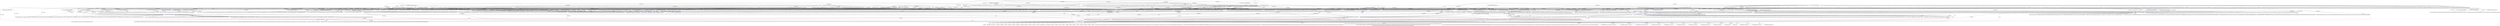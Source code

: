 digraph {
  charset="utf-8";

  // Edges
  "Rhttp://purl.obolibrary.org/obo/bfo.owl" -> "Rhttp://www.w3.org/2002/07/owl#Ontology" [label="rdf:type"];
  "Rhttp://purl.obolibrary.org/obo/bfo.owl" -> "LAlbert Goldfain" [label="dc11:contributor"];
  "Rhttp://purl.obolibrary.org/obo/bfo.owl" -> "LYongqun \"Oliver\" He" [label="dc11:contributor"];
  "Rhttp://purl.obolibrary.org/obo/bfo.owl" -> "LWerner Ceusters" [label="dc11:contributor"];
  "Rhttp://purl.obolibrary.org/obo/bfo.owl" -> "LJanna Hastings" [label="dc11:contributor"];
  "Rhttp://purl.obolibrary.org/obo/bfo.owl" -> "LStefan Schulz" [label="dc11:contributor"];
  "Rhttp://purl.obolibrary.org/obo/bfo.owl" -> "LRobert Rovetto" [label="dc11:contributor"];
  "Rhttp://purl.obolibrary.org/obo/bfo.owl" -> "LMelanie Courtot" [label="dc11:contributor"];
  "Rhttp://purl.obolibrary.org/obo/bfo.owl" -> "LRandall Dipert" [label="dc11:contributor"];
  "Rhttp://purl.obolibrary.org/obo/bfo.owl" -> "LMauricio Almeida" [label="dc11:contributor"];
  "Rhttp://purl.obolibrary.org/obo/bfo.owl" -> "LFabian Neuhaus" [label="dc11:contributor"];
  "Rhttp://purl.obolibrary.org/obo/bfo.owl" -> "LBjoern Peters" [label="dc11:contributor"];
  "Rhttp://purl.obolibrary.org/obo/bfo.owl" -> "LJames A. Overton" [label="dc11:contributor"];
  "Rhttp://purl.obolibrary.org/obo/bfo.owl" -> "LLarry Hunter" [label="dc11:contributor"];
  "Rhttp://purl.obolibrary.org/obo/bfo.owl" -> "LMathias Brochhausen" [label="dc11:contributor"];
  "Rhttp://purl.obolibrary.org/obo/bfo.owl" -> "LDavid Osumi-Sutherland" [label="dc11:contributor"];
  "Rhttp://purl.obolibrary.org/obo/bfo.owl" -> "LPierre Grenon" [label="dc11:contributor"];
  "Rhttp://purl.obolibrary.org/obo/bfo.owl" -> "LMark Ressler" [label="dc11:contributor"];
  "Rhttp://purl.obolibrary.org/obo/bfo.owl" -> "LJie Zheng" [label="dc11:contributor"];
  "Rhttp://purl.obolibrary.org/obo/bfo.owl" -> "LLeonard Jacuzzo" [label="dc11:contributor"];
  "Rhttp://purl.obolibrary.org/obo/bfo.owl" -> "LChris Mungall" [label="dc11:contributor"];
  "Rhttp://purl.obolibrary.org/obo/bfo.owl" -> "LBill Duncan" [label="dc11:contributor"];
  "Rhttp://purl.obolibrary.org/obo/bfo.owl" -> "LThomas Bittner" [label="dc11:contributor"];
  "Rhttp://purl.obolibrary.org/obo/bfo.owl" -> "LBarry Smith" [label="dc11:contributor"];
  "Rhttp://purl.obolibrary.org/obo/bfo.owl" -> "LJonathan Bona" [label="dc11:contributor"];
  "Rhttp://purl.obolibrary.org/obo/bfo.owl" -> "LRon Rudnicki" [label="dc11:contributor"];
  "Rhttp://purl.obolibrary.org/obo/bfo.owl" -> "LAlan Ruttenberg" [label="dc11:contributor"];
  "Rhttp://purl.obolibrary.org/obo/bfo.owl" -> "LLudger Jansen" [label="dc11:contributor"];
  "Rhttp://purl.obolibrary.org/obo/bfo.owl" -> "LBFO 2 Reference: For both terms and relational expressions in BFO, we distinguish between primitive and defined. ‘Entity’ is an example of one such primitive term. Primitive terms in a highest-level ontology such as BFO are terms that are so basic to our understanding of reality that there is no way of defining them in a non-circular fashion. For these, therefore, we can provide only elucidations, supplemented by examples and by axioms." [label=""];
  "Rhttp://purl.obolibrary.org/obo/bfo.owl" -> "LBFO 2 Reference: BFO’s treatment of continuants and occurrents – as also its treatment of regions, rests on a dichotomy between space and time, and on the view that there are two perspectives on reality – earlier called the ‘SNAP’ and ‘SPAN’ perspectives, both of which are essential to the non-reductionist representation of reality as we understand it from the best available science [30" [label=""];
  "Rhttp://purl.obolibrary.org/obo/bfo.owl" -> "LBFO 2 Reference: BFO does not claim to be a complete coverage of all entities. It seeks only to provide coverage of those entities studied by empirical science together with those entities which affect or are involved in human activities such as data processing and planning – coverage that is sufficiently broad to provide assistance to those engaged in building domain ontologies for purposes of data annotation [17" [label=""];
  "Rhttp://purl.obolibrary.org/obo/bfo.owl" -> "LThe http://purl.obolibary.org/obo/bfo/classes-only.owl variant of BFO (\"bfo_classes_only.owl\") includes only the class hierarchy and annotations from the full OWL version of BFO 2: http://purl.obolibary.org/obo/bfo.owl (\"bfo.owl\"). There are no object properties or logical axioms that use the object properties in bfo_classes_only.owl. As the logical axioms in the bfo_classes_only.owl variant are limited to subclass and disjoint assertions they are much weaker than the logical axioms in bfo.owl.\n \nIf you plan to use the relations that define BFO 2, you should import bfo.owl instead of bfo_classes_only.owl. To the extent that the relations are used without importing bfo.owl, be mindful that they should be used in a manner consistent with their use in bfo.owl. Otherwise if your ontology is imported by a another ontology that imports bfo.owl there may be inconsistencies. \n \nSee the BFO 2 release notes for further information about BFO 2. Please note that the current release of bfo.owl uses temporal relations when the subject or object is a continuant, a major change from BFO 1." [label="rdfs:comment"];
  "Rhttp://purl.obolibrary.org/obo/bfo.owl" -> "LThis is an early version of BFO version 2 and has not yet been extensively reviewed by the project team members. Please see the project site http://code.google.com/p/bfo/ , the bfo2 owl discussion group http://groups.google.com/group/bfo-owl-devel , the bfo2 discussion group http://groups.google.com/group/bfo-devel, the tracking google doc http://goo.gl/IlrEE, and the current version of the bfo2 reference http://purl.obolibrary.org/obo/bfo/dev/bfo2-reference.docx . This ontology is generated from a specification at http://bfo.googlecode.com/svn/trunk/src/ontology/owl-group/specification/ and with the code that generates the OWL version in http://bfo.googlecode.com/svn/trunk/src/tools/. A very early version of BFO version 2 in CLIF is at http://purl.obolibrary.org/obo/bfo/dev/bfo.clif" [label="rdfs:comment"];
  "Rhttp://purl.obolibrary.org/obo/bfo.owl" -> "Rhttp://bfo.googlecode.com/svn/trunk/src/ontology/owl-group/specification/" [label="rdfs:isDefinedBy"];
  "Rhttp://purl.obolibrary.org/obo/bfo.owl" -> "Rhttp://purl.obolibrary.org/obo/bfo/2012-07-20/Reference" [label="rdfs:isDefinedBy"];
  "Rhttp://purl.obolibrary.org/obo/bfo.owl" -> "Rhttp://purl.obolibrary.org/obo/bfo/2014-05-03/ReleaseNotes" [label="rdfs:isDefinedBy"];
  "Rhttp://purl.obolibrary.org/obo/bfo.owl" -> "Rhttp://purl.obolibrary.org/obo/bfo/dev/bfo.clif" [label="rdfs:isDefinedBy"];
  "Rhttp://purl.obolibrary.org/obo/bfo.owl" -> "Rhttp://bfo.googlecode.com/svn/trunk/src/tools/" [label="rdfs:seeAlso"];
  "Rhttp://purl.obolibrary.org/obo/bfo.owl" -> "Rhttp://groups.google.com/group/bfo-devel" [label="rdfs:seeAlso"];
  "Rhttp://purl.obolibrary.org/obo/bfo.owl" -> "Rhttp://groups.google.com/group/bfo-discuss" [label="rdfs:seeAlso"];
  "Rhttp://purl.obolibrary.org/obo/bfo.owl" -> "Rhttp://groups.google.com/group/bfo-owl-devel" [label="rdfs:seeAlso"];
  "Rhttp://purl.obolibrary.org/obo/bfo.owl" -> "Rhttp://purl.obolibrary.org/obo/bfo/dev/owl" [label="rdfs:seeAlso"];
  "Rhttp://purl.obolibrary.org/obo/bfo.owl" -> "Rhttp://code.google.com/p/bfo/" [label="foaf:homepage"];
  "Rhttp://purl.obolibrary.org/obo/bfo.owl" -> "Rhttp://ifomis.org/bfo" [label="foaf:homepage"];
  "Rhttp://purl.obolibrary.org/obo/bfo.owl" -> "Rhttp://creativecommons.org/licenses/by/3.0/" [label="dc11:license"];
  "Rhttp://purl.obolibrary.org/obo/bfo.owl" -> "Rhttp://purl.obolibrary.org/obo/bfo/2.0/bfo.owl" [label="owl:versionIRI"];
  "Rhttp://purl.obolibrary.org/obo/bfo.owl" -> "Rmailto:bfo-owl-devel@googlegroups.com" [label="foaf:mbox"];
  "Rhttp://purl.obolibrary.org/obo/BFO_0000179" -> "Rhttp://www.w3.org/2002/07/owl#AnnotationProperty" [label="rdf:type"];
  "Rhttp://purl.obolibrary.org/obo/BFO_0000179" -> "LBFO OWL specification label" [label="rdfs:label"];
  "Rhttp://purl.obolibrary.org/obo/BFO_0000179" -> "LReally of interest to developers only" [label=""];
  "Rhttp://purl.obolibrary.org/obo/BFO_0000179" -> "LRelates an entity in the ontology to the name of the variable that is used to represent it in the code that generates the BFO OWL file from the lispy specification." [label=""];
  "Rhttp://purl.obolibrary.org/obo/BFO_0000179" -> "Rhttp://www.w3.org/2000/01/rdf-schema#label" [label="rdfs:subPropertyOf"];
  "Rhttp://purl.obolibrary.org/obo/BFO_0000180" -> "Rhttp://www.w3.org/2002/07/owl#AnnotationProperty" [label="rdf:type"];
  "Rhttp://purl.obolibrary.org/obo/BFO_0000180" -> "LBFO CLIF specification label" [label="rdfs:label"];
  "Rhttp://purl.obolibrary.org/obo/BFO_0000180" -> "LPerson:Alan Ruttenberg" [label=""];
  "Rhttp://purl.obolibrary.org/obo/BFO_0000180" -> "LReally of interest to developers only" [label=""];
  "Rhttp://purl.obolibrary.org/obo/BFO_0000180" -> "LRelates an entity in the ontology to the term that is used to represent it in the the CLIF specification of BFO2" [label=""];
  "Rhttp://purl.obolibrary.org/obo/BFO_0000180" -> "Rhttp://www.w3.org/2000/01/rdf-schema#label" [label="rdfs:subPropertyOf"];
  "Rhttp://purl.obolibrary.org/obo/IAO_0000111" -> "Rhttp://www.w3.org/2002/07/owl#AnnotationProperty" [label="rdf:type"];
  "Rhttp://purl.obolibrary.org/obo/IAO_0000111" -> "Leditor preferred term" [label="rdfs:label"];
  "Rhttp://purl.obolibrary.org/obo/IAO_0000111" -> "Rhttp://purl.obolibrary.org/obo/iao.owl" [label="rdfs:isDefinedBy"];
  "Rhttp://purl.obolibrary.org/obo/IAO_0000112" -> "Rhttp://www.w3.org/2002/07/owl#AnnotationProperty" [label="rdf:type"];
  "Rhttp://purl.obolibrary.org/obo/IAO_0000112" -> "Lexample of usage" [label="rdfs:label"];
  "Rhttp://purl.obolibrary.org/obo/IAO_0000112" -> "Rhttp://purl.obolibrary.org/obo/iao.owl" [label="rdfs:isDefinedBy"];
  "Rhttp://purl.obolibrary.org/obo/IAO_0000115" -> "Rhttp://www.w3.org/2002/07/owl#AnnotationProperty" [label="rdf:type"];
  "Rhttp://purl.obolibrary.org/obo/IAO_0000115" -> Ldefinition [label="rdfs:label"];
  "Rhttp://purl.obolibrary.org/obo/IAO_0000115" -> "Rhttp://purl.obolibrary.org/obo/iao.owl" [label="rdfs:isDefinedBy"];
  "Rhttp://purl.obolibrary.org/obo/IAO_0000116" -> "Rhttp://www.w3.org/2002/07/owl#AnnotationProperty" [label="rdf:type"];
  "Rhttp://purl.obolibrary.org/obo/IAO_0000116" -> "Leditor note" [label="rdfs:label"];
  "Rhttp://purl.obolibrary.org/obo/IAO_0000116" -> "Rhttp://purl.obolibrary.org/obo/iao.owl" [label="rdfs:isDefinedBy"];
  "Rhttp://purl.obolibrary.org/obo/IAO_0000117" -> "Rhttp://www.w3.org/2002/07/owl#AnnotationProperty" [label="rdf:type"];
  "Rhttp://purl.obolibrary.org/obo/IAO_0000117" -> "Lterm editor" [label="rdfs:label"];
  "Rhttp://purl.obolibrary.org/obo/IAO_0000117" -> "Rhttp://purl.obolibrary.org/obo/iao.owl" [label="rdfs:isDefinedBy"];
  "Rhttp://purl.obolibrary.org/obo/IAO_0000118" -> "Rhttp://www.w3.org/2002/07/owl#AnnotationProperty" [label="rdf:type"];
  "Rhttp://purl.obolibrary.org/obo/IAO_0000118" -> "Lalternative term" [label="rdfs:label"];
  "Rhttp://purl.obolibrary.org/obo/IAO_0000118" -> "Rhttp://purl.obolibrary.org/obo/iao.owl" [label="rdfs:isDefinedBy"];
  "Rhttp://purl.obolibrary.org/obo/IAO_0000119" -> "Rhttp://www.w3.org/2002/07/owl#AnnotationProperty" [label="rdf:type"];
  "Rhttp://purl.obolibrary.org/obo/IAO_0000119" -> "Ldefinition source" [label="rdfs:label"];
  "Rhttp://purl.obolibrary.org/obo/IAO_0000119" -> "Rhttp://purl.obolibrary.org/obo/iao.owl" [label="rdfs:isDefinedBy"];
  "Rhttp://purl.obolibrary.org/obo/IAO_0000232" -> "Rhttp://www.w3.org/2002/07/owl#AnnotationProperty" [label="rdf:type"];
  "Rhttp://purl.obolibrary.org/obo/IAO_0000232" -> "Lcurator note" [label="rdfs:label"];
  "Rhttp://purl.obolibrary.org/obo/IAO_0000232" -> "Rhttp://purl.obolibrary.org/obo/iao.owl" [label="rdfs:isDefinedBy"];
  "Rhttp://purl.obolibrary.org/obo/IAO_0000412" -> "Rhttp://www.w3.org/2002/07/owl#AnnotationProperty" [label="rdf:type"];
  "Rhttp://purl.obolibrary.org/obo/IAO_0000412" -> "Limported from" [label="rdfs:label"];
  "Rhttp://purl.obolibrary.org/obo/IAO_0000412" -> "Rhttp://purl.obolibrary.org/obo/iao.owl" [label="rdfs:isDefinedBy"];
  "Rhttp://purl.obolibrary.org/obo/IAO_0000600" -> "Rhttp://www.w3.org/2002/07/owl#AnnotationProperty" [label="rdf:type"];
  "Rhttp://purl.obolibrary.org/obo/IAO_0000600" -> Lelucidation [label="rdfs:label"];
  "Rhttp://purl.obolibrary.org/obo/IAO_0000600" -> "Rhttp://purl.obolibrary.org/obo/iao.owl" [label="rdfs:isDefinedBy"];
  "Rhttp://purl.obolibrary.org/obo/IAO_0000601" -> "Rhttp://www.w3.org/2002/07/owl#AnnotationProperty" [label="rdf:type"];
  "Rhttp://purl.obolibrary.org/obo/IAO_0000601" -> "Lhas associated axiom(nl)" [label="rdfs:label"];
  "Rhttp://purl.obolibrary.org/obo/IAO_0000601" -> "Rhttp://purl.obolibrary.org/obo/iao.owl" [label="rdfs:isDefinedBy"];
  "Rhttp://purl.obolibrary.org/obo/IAO_0000602" -> "Rhttp://www.w3.org/2002/07/owl#AnnotationProperty" [label="rdf:type"];
  "Rhttp://purl.obolibrary.org/obo/IAO_0000602" -> "Lhas associated axiom(fol)" [label="rdfs:label"];
  "Rhttp://purl.obolibrary.org/obo/IAO_0000602" -> "Rhttp://purl.obolibrary.org/obo/iao.owl" [label="rdfs:isDefinedBy"];
  "Rhttp://purl.obolibrary.org/obo/IAO_0010000" -> "Rhttp://www.w3.org/2002/07/owl#AnnotationProperty" [label="rdf:type"];
  "Rhttp://purl.obolibrary.org/obo/IAO_0010000" -> "Lhas axiom label" [label="rdfs:label"];
  "Rhttp://purl.obolibrary.org/obo/IAO_0010000" -> "Rhttp://purl.obolibrary.org/obo/iao.owl" [label="rdfs:isDefinedBy"];
  "Rhttp://purl.org/dc/elements/1.1/contributor" -> "Rhttp://www.w3.org/2002/07/owl#AnnotationProperty" [label="rdf:type"];
  "Rhttp://purl.org/dc/elements/1.1/member" -> "Rhttp://www.w3.org/2002/07/owl#AnnotationProperty" [label="rdf:type"];
  "Rhttp://www.w3.org/2000/01/rdf-schema#isDefinedBy" -> "Rhttp://www.w3.org/2002/07/owl#AnnotationProperty" [label="rdf:type"];
  "Rhttp://www.w3.org/2000/01/rdf-schema#seeAlso" -> "Rhttp://www.w3.org/2002/07/owl#AnnotationProperty" [label="rdf:type"];
  "Rhttp://xmlns.com/foaf/0.1/homepage" -> "Rhttp://www.w3.org/2002/07/owl#AnnotationProperty" [label="rdf:type"];
  "Rhttp://purl.obolibrary.org/obo/BFO_0000001" -> "Rhttp://www.w3.org/2002/07/owl#Class" [label="rdf:type"];
  "Rhttp://purl.obolibrary.org/obo/BFO_0000001" -> Lentity [label="rdfs:label"];
  "Rhttp://purl.obolibrary.org/obo/BFO_0000001" -> Lentity [label=""];
  "Rhttp://purl.obolibrary.org/obo/BFO_0000001" -> LEntity [label=""];
  "Rhttp://purl.obolibrary.org/obo/BFO_0000001" -> "LAn entity is anything that exists or has existed or will exist. (axiom label in BFO2 Reference: [001-001])" [label=""];
  "Rhttp://purl.obolibrary.org/obo/BFO_0000001" -> "LBFO 2 Reference: In all areas of empirical inquiry we encounter general terms of two sorts. First are general terms which refer to universals or types:animaltuberculosissurgical procedurediseaseSecond, are general terms used to refer to groups of entities which instantiate a given universal but do not correspond to the extension of any subuniversal of that universal because there is nothing intrinsic to the entities in question by virtue of which they – and only they – are counted as belonging to the given group. Examples are: animal purchased by the Emperortuberculosis diagnosed on a Wednesdaysurgical procedure performed on a patient from Stockholmperson identified as candidate for clinical trial #2056-555person who is signatory of Form 656-PPVpainting by Leonardo da VinciSuch terms, which represent what are called ‘specializations’ in [81" [label=""];
  "Rhttp://purl.obolibrary.org/obo/BFO_0000001" -> "LEntity doesn't have a closure axiom because the subclasses don't necessarily exhaust all possibilites. For example Werner Ceusters 'portions of reality' include 4 sorts, entities (as BFO construes them), universals, configurations, and relations. It is an open question as to whether entities as construed in BFO will at some point also include these other portions of reality. See, for example, 'How to track absolutely everything' at http://www.referent-tracking.com/_RTU/papers/CeustersICbookRevised.pdf" [label=""];
  "Rhttp://purl.obolibrary.org/obo/BFO_0000001" -> "LJulius Caesar" [label=""];
  "Rhttp://purl.obolibrary.org/obo/BFO_0000001" -> "LVerdi’s Requiem" [label=""];
  "Rhttp://purl.obolibrary.org/obo/BFO_0000001" -> "Lthe Second World War" [label=""];
  "Rhttp://purl.obolibrary.org/obo/BFO_0000001" -> "Lyour body mass index" [label=""];
  "Rhttp://purl.obolibrary.org/obo/BFO_0000001" -> "Rhttp://purl.obolibrary.org/obo/bfo.owl" [label="rdfs:isDefinedBy"];
  "B_:genid1" -> "Rhttp://www.w3.org/2002/07/owl#Axiom" [label="rdf:type"];
  "B_:genid1" -> "Lper discussion with Barry Smith" [label="rdfs:comment"];
  "B_:genid1" -> "LEntity doesn't have a closure axiom because the subclasses don't necessarily exhaust all possibilites. For example Werner Ceusters 'portions of reality' include 4 sorts, entities (as BFO construes them), universals, configurations, and relations. It is an open question as to whether entities as construed in BFO will at some point also include these other portions of reality. See, for example, 'How to track absolutely everything' at http://www.referent-tracking.com/_RTU/papers/CeustersICbookRevised.pdf" [label="owl:annotatedTarget"];
  "B_:genid1" -> "Rhttp://purl.obolibrary.org/obo/BFO_0000001" [label="owl:annotatedSource"];
  "B_:genid1" -> "Rhttp://purl.obolibrary.org/obo/IAO_0000116" [label="owl:annotatedProperty"];
  "B_:genid1" -> "Rhttp://purl.obolibrary.org/obo/bfo/axiom/0000004" [label=""];
  "B_:genid1" -> "Rhttp://www.referent-tracking.com/_RTU/papers/CeustersICbookRevised.pdf" [label="rdfs:seeAlso"];
  "B_:genid2" -> "Rhttp://www.w3.org/2002/07/owl#Axiom" [label="rdf:type"];
  "B_:genid2" -> "LAn entity is anything that exists or has existed or will exist. (axiom label in BFO2 Reference: [001-001])" [label="owl:annotatedTarget"];
  "B_:genid2" -> "Rhttp://purl.obolibrary.org/obo/BFO_0000001" [label="owl:annotatedSource"];
  "B_:genid2" -> "Rhttp://purl.obolibrary.org/obo/IAO_0000600" [label="owl:annotatedProperty"];
  "B_:genid2" -> "Rhttp://purl.obolibrary.org/obo/bfo/axiom/001-001" [label=""];
  "Rhttp://purl.obolibrary.org/obo/BFO_0000002" -> "Rhttp://www.w3.org/2002/07/owl#Class" [label="rdf:type"];
  "Rhttp://purl.obolibrary.org/obo/BFO_0000002" -> Lcontinuant [label="rdfs:label"];
  "Rhttp://purl.obolibrary.org/obo/BFO_0000002" -> "Rhttp://purl.obolibrary.org/obo/BFO_0000001" [label="rdfs:subClassOf"];
  "Rhttp://purl.obolibrary.org/obo/BFO_0000002" -> "Rhttp://purl.obolibrary.org/obo/BFO_0000003" [label="owl:disjointWith"];
  "Rhttp://purl.obolibrary.org/obo/BFO_0000002" -> Lcontinuant [label=""];
  "Rhttp://purl.obolibrary.org/obo/BFO_0000002" -> LContinuant [label=""];
  "Rhttp://purl.obolibrary.org/obo/BFO_0000002" -> "L(forall (x) (if (Continuant x) (Entity x))) // axiom label in BFO2 CLIF: [008-002] " [label=""];
  "Rhttp://purl.obolibrary.org/obo/BFO_0000002" -> "L(forall (x y) (if (and (Continuant x) (exists (t) (continuantPartOfAt y x t))) (Continuant y))) // axiom label in BFO2 CLIF: [009-002] " [label=""];
  "Rhttp://purl.obolibrary.org/obo/BFO_0000002" -> "L(forall (x y) (if (and (Continuant x) (exists (t) (hasContinuantPartOfAt y x t))) (Continuant y))) // axiom label in BFO2 CLIF: [126-001] " [label=""];
  "Rhttp://purl.obolibrary.org/obo/BFO_0000002" -> "L(forall (x) (if (Material Entity x) (exists (t) (and (TemporalRegion t) (existsAt x t))))) // axiom label in BFO2 CLIF: [011-002] " [label=""];
  "Rhttp://purl.obolibrary.org/obo/BFO_0000002" -> "LA continuant is an entity that persists, endures, or continues to exist through time while maintaining its identity. (axiom label in BFO2 Reference: [008-002])" [label=""];
  "Rhttp://purl.obolibrary.org/obo/BFO_0000002" -> "LBFO 2 Reference: Continuant entities are entities which can be sliced to yield parts only along the spatial dimension, yielding for example the parts of your table which we call its legs, its top, its nails. ‘My desk stretches from the window to the door. It has spatial parts, and can be sliced (in space) in two. With respect to time, however, a thing is a continuant.’ [60, p. 240" [label=""];
  "Rhttp://purl.obolibrary.org/obo/BFO_0000002" -> "LContinuant doesn't have a closure axiom because the subclasses don't necessarily exhaust all possibilites. For example, in an expansion involving bringing in some of Ceuster's other portions of reality, questions are raised as to whether universals are continuants" [label=""];
  "Rhttp://purl.obolibrary.org/obo/BFO_0000002" -> "Lif b is a continuant and if, for some t, c has_continuant_part b at t, then c is a continuant. (axiom label in BFO2 Reference: [126-001])" [label=""];
  "Rhttp://purl.obolibrary.org/obo/BFO_0000002" -> "Lif b is a continuant and if, for some t, cis continuant_part of b at t, then c is a continuant. (axiom label in BFO2 Reference: [009-002])" [label=""];
  "Rhttp://purl.obolibrary.org/obo/BFO_0000002" -> "Lif b is a material entity, then there is some temporal interval (referred to below as a one-dimensional temporal region) during which b exists. (axiom label in BFO2 Reference: [011-002])" [label=""];
  "Rhttp://purl.obolibrary.org/obo/BFO_0000002" -> "Rhttp://purl.obolibrary.org/obo/bfo.owl" [label="rdfs:isDefinedBy"];
  "B_:genid3" -> "Rhttp://www.w3.org/2002/07/owl#Axiom" [label="rdf:type"];
  "B_:genid3" -> "Lif b is a continuant and if, for some t, cis continuant_part of b at t, then c is a continuant. (axiom label in BFO2 Reference: [009-002])" [label="owl:annotatedTarget"];
  "B_:genid3" -> "Rhttp://purl.obolibrary.org/obo/BFO_0000002" [label="owl:annotatedSource"];
  "B_:genid3" -> "Rhttp://purl.obolibrary.org/obo/IAO_0000601" [label="owl:annotatedProperty"];
  "B_:genid3" -> "Rhttp://purl.obolibrary.org/obo/bfo/axiom/009-002" [label=""];
  "B_:genid4" -> "Rhttp://www.w3.org/2002/07/owl#Axiom" [label="rdf:type"];
  "B_:genid4" -> "LA continuant is an entity that persists, endures, or continues to exist through time while maintaining its identity. (axiom label in BFO2 Reference: [008-002])" [label="owl:annotatedTarget"];
  "B_:genid4" -> "Rhttp://purl.obolibrary.org/obo/BFO_0000002" [label="owl:annotatedSource"];
  "B_:genid4" -> "Rhttp://purl.obolibrary.org/obo/IAO_0000600" [label="owl:annotatedProperty"];
  "B_:genid4" -> "Rhttp://purl.obolibrary.org/obo/bfo/axiom/008-002" [label=""];
  "B_:genid5" -> "Rhttp://www.w3.org/2002/07/owl#Axiom" [label="rdf:type"];
  "B_:genid5" -> "L(forall (x y) (if (and (Continuant x) (exists (t) (continuantPartOfAt y x t))) (Continuant y))) // axiom label in BFO2 CLIF: [009-002] " [label="owl:annotatedTarget"];
  "B_:genid5" -> "Rhttp://purl.obolibrary.org/obo/BFO_0000002" [label="owl:annotatedSource"];
  "B_:genid5" -> "Rhttp://purl.obolibrary.org/obo/IAO_0000602" [label="owl:annotatedProperty"];
  "B_:genid5" -> "Rhttp://purl.obolibrary.org/obo/bfo/axiom/009-002" [label=""];
  "B_:genid6" -> "Rhttp://www.w3.org/2002/07/owl#Axiom" [label="rdf:type"];
  "B_:genid6" -> "L(forall (x) (if (Continuant x) (Entity x))) // axiom label in BFO2 CLIF: [008-002] " [label="owl:annotatedTarget"];
  "B_:genid6" -> "Rhttp://purl.obolibrary.org/obo/BFO_0000002" [label="owl:annotatedSource"];
  "B_:genid6" -> "Rhttp://purl.obolibrary.org/obo/IAO_0000602" [label="owl:annotatedProperty"];
  "B_:genid6" -> "Rhttp://purl.obolibrary.org/obo/bfo/axiom/008-002" [label=""];
  "B_:genid7" -> "Rhttp://www.w3.org/2002/07/owl#Axiom" [label="rdf:type"];
  "B_:genid7" -> "L(forall (x) (if (Material Entity x) (exists (t) (and (TemporalRegion t) (existsAt x t))))) // axiom label in BFO2 CLIF: [011-002] " [label="owl:annotatedTarget"];
  "B_:genid7" -> "Rhttp://purl.obolibrary.org/obo/BFO_0000002" [label="owl:annotatedSource"];
  "B_:genid7" -> "Rhttp://purl.obolibrary.org/obo/IAO_0000602" [label="owl:annotatedProperty"];
  "B_:genid7" -> "Rhttp://purl.obolibrary.org/obo/bfo/axiom/011-002" [label=""];
  "B_:genid8" -> "Rhttp://www.w3.org/2002/07/owl#Axiom" [label="rdf:type"];
  "B_:genid8" -> "LContinuant doesn't have a closure axiom because the subclasses don't necessarily exhaust all possibilites. For example, in an expansion involving bringing in some of Ceuster's other portions of reality, questions are raised as to whether universals are continuants" [label="owl:annotatedTarget"];
  "B_:genid8" -> "Rhttp://purl.obolibrary.org/obo/BFO_0000002" [label="owl:annotatedSource"];
  "B_:genid8" -> "Rhttp://purl.obolibrary.org/obo/IAO_0000116" [label="owl:annotatedProperty"];
  "B_:genid8" -> "Rhttp://purl.obolibrary.org/obo/bfo/axiom/0000007" [label=""];
  "B_:genid9" -> "Rhttp://www.w3.org/2002/07/owl#Axiom" [label="rdf:type"];
  "B_:genid9" -> "Lif b is a continuant and if, for some t, c has_continuant_part b at t, then c is a continuant. (axiom label in BFO2 Reference: [126-001])" [label="owl:annotatedTarget"];
  "B_:genid9" -> "Rhttp://purl.obolibrary.org/obo/BFO_0000002" [label="owl:annotatedSource"];
  "B_:genid9" -> "Rhttp://purl.obolibrary.org/obo/IAO_0000601" [label="owl:annotatedProperty"];
  "B_:genid9" -> "Rhttp://purl.obolibrary.org/obo/bfo/axiom/126-001" [label=""];
  "B_:genid10" -> "Rhttp://www.w3.org/2002/07/owl#Axiom" [label="rdf:type"];
  "B_:genid10" -> "Lif b is a material entity, then there is some temporal interval (referred to below as a one-dimensional temporal region) during which b exists. (axiom label in BFO2 Reference: [011-002])" [label="owl:annotatedTarget"];
  "B_:genid10" -> "Rhttp://purl.obolibrary.org/obo/BFO_0000002" [label="owl:annotatedSource"];
  "B_:genid10" -> "Rhttp://purl.obolibrary.org/obo/IAO_0000601" [label="owl:annotatedProperty"];
  "B_:genid10" -> "Rhttp://purl.obolibrary.org/obo/bfo/axiom/011-002" [label=""];
  "B_:genid11" -> "Rhttp://www.w3.org/2002/07/owl#Axiom" [label="rdf:type"];
  "B_:genid11" -> "L(forall (x y) (if (and (Continuant x) (exists (t) (hasContinuantPartOfAt y x t))) (Continuant y))) // axiom label in BFO2 CLIF: [126-001] " [label="owl:annotatedTarget"];
  "B_:genid11" -> "Rhttp://purl.obolibrary.org/obo/BFO_0000002" [label="owl:annotatedSource"];
  "B_:genid11" -> "Rhttp://purl.obolibrary.org/obo/IAO_0000602" [label="owl:annotatedProperty"];
  "B_:genid11" -> "Rhttp://purl.obolibrary.org/obo/bfo/axiom/126-001" [label=""];
  "Rhttp://purl.obolibrary.org/obo/BFO_0000003" -> "Rhttp://www.w3.org/2002/07/owl#Class" [label="rdf:type"];
  "Rhttp://purl.obolibrary.org/obo/BFO_0000003" -> Loccurrent [label="rdfs:label"];
  "Rhttp://purl.obolibrary.org/obo/BFO_0000003" -> "Rhttp://purl.obolibrary.org/obo/BFO_0000001" [label="rdfs:subClassOf"];
  "Rhttp://purl.obolibrary.org/obo/BFO_0000003" -> "L(forall (x) (iff (Occurrent x) (and (Entity x) (exists (y) (temporalPartOf y x))))) // axiom label in BFO2 CLIF: [079-001] " [label=""];
  "Rhttp://purl.obolibrary.org/obo/BFO_0000003" -> "L(forall (x) (if (Occurrent x) (exists (r) (and (SpatioTemporalRegion r) (occupiesSpatioTemporalRegion x r))))) // axiom label in BFO2 CLIF: [108-001] " [label=""];
  "Rhttp://purl.obolibrary.org/obo/BFO_0000003" -> "LBFO 2 Reference: every occurrent that is not a temporal or spatiotemporal region is s-dependent on some independent continuant that is not a spatial region" [label=""];
  "Rhttp://purl.obolibrary.org/obo/BFO_0000003" -> "LSimons uses different terminology for relations of occurrents to regions: Denote the spatio-temporal location of a given occurrent e by 'spn[e]' and call this region its span. We may say an occurrent is at its span, in any larger region, and covers any smaller region. Now suppose we have fixed a frame of reference so that we can speak not merely of spatio-temporal but also of spatial regions (places) and temporal regions (times). The spread of an occurrent, (relative to a frame of reference) is the space it exactly occupies, and its spell is likewise the time it exactly occupies. We write 'spr[e]' and `spl[e]' respectively for the spread and spell of e, omitting mention of the frame." [label=""];
  "Rhttp://purl.obolibrary.org/obo/BFO_0000003" -> "LBFO 2 Reference: s-dependence obtains between every process and its participants in the sense that, as a matter of necessity, this process could not have existed unless these or those participants existed also. A process may have a succession of participants at different phases of its unfolding. Thus there may be different players on the field at different times during the course of a football game; but the process which is the entire game s-depends_on all of these players nonetheless. Some temporal parts of this process will s-depend_on on only some of the players." [label=""];
  "Rhttp://purl.obolibrary.org/obo/BFO_0000003" -> "LOccurrent doesn't have a closure axiom because the subclasses don't necessarily exhaust all possibilites. An example would be the sum of a process and the process boundary of another process." [label=""];
  "Rhttp://purl.obolibrary.org/obo/BFO_0000003" -> "LAn occurrent is an entity that unfolds itself in time or it is the instantaneous boundary of such an entity (for example a beginning or an ending) or it is a temporal or spatiotemporal region which such an entity occupies_temporal_region or occupies_spatiotemporal_region. (axiom label in BFO2 Reference: [077-002])" [label=""];
  "Rhttp://purl.obolibrary.org/obo/BFO_0000003" -> LOccurrent [label=""];
  "Rhttp://purl.obolibrary.org/obo/BFO_0000003" -> "Lb is an occurrent entity iff b is an entity that has temporal parts. (axiom label in BFO2 Reference: [079-001])" [label=""];
  "Rhttp://purl.obolibrary.org/obo/BFO_0000003" -> "LEvery occurrent occupies_spatiotemporal_region some spatiotemporal region. (axiom label in BFO2 Reference: [108-001])" [label=""];
  "Rhttp://purl.obolibrary.org/obo/BFO_0000003" -> Loccurrent [label=""];
  "Rhttp://purl.obolibrary.org/obo/BFO_0000003" -> "Rhttp://purl.obolibrary.org/obo/bfo.owl" [label="rdfs:isDefinedBy"];
  "B_:genid12" -> "Rhttp://www.w3.org/2002/07/owl#Axiom" [label="rdf:type"];
  "B_:genid12" -> "L(forall (x) (if (Occurrent x) (exists (r) (and (SpatioTemporalRegion r) (occupiesSpatioTemporalRegion x r))))) // axiom label in BFO2 CLIF: [108-001] " [label="owl:annotatedTarget"];
  "B_:genid12" -> "Rhttp://purl.obolibrary.org/obo/BFO_0000003" [label="owl:annotatedSource"];
  "B_:genid12" -> "Rhttp://purl.obolibrary.org/obo/IAO_0000602" [label="owl:annotatedProperty"];
  "B_:genid12" -> "Rhttp://purl.obolibrary.org/obo/bfo/axiom/108-001" [label=""];
  "B_:genid13" -> "Rhttp://www.w3.org/2002/07/owl#Axiom" [label="rdf:type"];
  "B_:genid13" -> "LAn occurrent is an entity that unfolds itself in time or it is the instantaneous boundary of such an entity (for example a beginning or an ending) or it is a temporal or spatiotemporal region which such an entity occupies_temporal_region or occupies_spatiotemporal_region. (axiom label in BFO2 Reference: [077-002])" [label="owl:annotatedTarget"];
  "B_:genid13" -> "Rhttp://purl.obolibrary.org/obo/BFO_0000003" [label="owl:annotatedSource"];
  "B_:genid13" -> "Rhttp://purl.obolibrary.org/obo/IAO_0000600" [label="owl:annotatedProperty"];
  "B_:genid13" -> "Rhttp://purl.obolibrary.org/obo/bfo/axiom/077-002" [label=""];
  "B_:genid14" -> "Rhttp://www.w3.org/2002/07/owl#Axiom" [label="rdf:type"];
  "B_:genid14" -> "L(forall (x) (iff (Occurrent x) (and (Entity x) (exists (y) (temporalPartOf y x))))) // axiom label in BFO2 CLIF: [079-001] " [label="owl:annotatedTarget"];
  "B_:genid14" -> "Rhttp://purl.obolibrary.org/obo/BFO_0000003" [label="owl:annotatedSource"];
  "B_:genid14" -> "Rhttp://purl.obolibrary.org/obo/IAO_0000602" [label="owl:annotatedProperty"];
  "B_:genid14" -> "Rhttp://purl.obolibrary.org/obo/bfo/axiom/079-001" [label=""];
  "B_:genid15" -> "Rhttp://www.w3.org/2002/07/owl#Axiom" [label="rdf:type"];
  "B_:genid15" -> "Lb is an occurrent entity iff b is an entity that has temporal parts. (axiom label in BFO2 Reference: [079-001])" [label="owl:annotatedTarget"];
  "B_:genid15" -> "Rhttp://purl.obolibrary.org/obo/BFO_0000003" [label="owl:annotatedSource"];
  "B_:genid15" -> "Rhttp://purl.obolibrary.org/obo/IAO_0000601" [label="owl:annotatedProperty"];
  "B_:genid15" -> "Rhttp://purl.obolibrary.org/obo/bfo/axiom/079-001" [label=""];
  "B_:genid16" -> "Rhttp://www.w3.org/2002/07/owl#Axiom" [label="rdf:type"];
  "B_:genid16" -> "LEvery occurrent occupies_spatiotemporal_region some spatiotemporal region. (axiom label in BFO2 Reference: [108-001])" [label="owl:annotatedTarget"];
  "B_:genid16" -> "Rhttp://purl.obolibrary.org/obo/BFO_0000003" [label="owl:annotatedSource"];
  "B_:genid16" -> "Rhttp://purl.obolibrary.org/obo/IAO_0000601" [label="owl:annotatedProperty"];
  "B_:genid16" -> "Rhttp://purl.obolibrary.org/obo/bfo/axiom/108-001" [label=""];
  "B_:genid17" -> "Rhttp://www.w3.org/2002/07/owl#Axiom" [label="rdf:type"];
  "B_:genid17" -> "LOccurrent doesn't have a closure axiom because the subclasses don't necessarily exhaust all possibilites. An example would be the sum of a process and the process boundary of another process." [label="owl:annotatedTarget"];
  "B_:genid17" -> "Lper discussion with Barry Smith" [label="rdfs:comment"];
  "B_:genid17" -> "Rhttp://purl.obolibrary.org/obo/BFO_0000003" [label="owl:annotatedSource"];
  "B_:genid17" -> "Rhttp://purl.obolibrary.org/obo/IAO_0000116" [label="owl:annotatedProperty"];
  "B_:genid17" -> "Rhttp://purl.obolibrary.org/obo/bfo/axiom/0000006" [label=""];
  "B_:genid18" -> "Rhttp://www.w3.org/2002/07/owl#Axiom" [label="rdf:type"];
  "B_:genid18" -> "LSimons uses different terminology for relations of occurrents to regions: Denote the spatio-temporal location of a given occurrent e by 'spn[e]' and call this region its span. We may say an occurrent is at its span, in any larger region, and covers any smaller region. Now suppose we have fixed a frame of reference so that we can speak not merely of spatio-temporal but also of spatial regions (places) and temporal regions (times). The spread of an occurrent, (relative to a frame of reference) is the space it exactly occupies, and its spell is likewise the time it exactly occupies. We write 'spr[e]' and `spl[e]' respectively for the spread and spell of e, omitting mention of the frame." [label="owl:annotatedTarget"];
  "B_:genid18" -> "Rhttp://purl.obolibrary.org/obo/BFO_0000003" [label="owl:annotatedSource"];
  "B_:genid18" -> "Rhttp://purl.obolibrary.org/obo/IAO_0000116" [label="owl:annotatedProperty"];
  "B_:genid18" -> "Rhttp://purl.obolibrary.org/obo/bfo/axiom/0000012" [label=""];
  "Rhttp://purl.obolibrary.org/obo/BFO_0000004" -> "Rhttp://www.w3.org/2002/07/owl#Class" [label="rdf:type"];
  "Rhttp://purl.obolibrary.org/obo/BFO_0000004" -> "Lindependent continuant" [label="rdfs:label"];
  "Rhttp://purl.obolibrary.org/obo/BFO_0000004" -> "Rhttp://purl.obolibrary.org/obo/BFO_0000002" [label="rdfs:subClassOf"];
  "Rhttp://purl.obolibrary.org/obo/BFO_0000004" -> "Rhttp://purl.obolibrary.org/obo/BFO_0000020" [label="owl:disjointWith"];
  "Rhttp://purl.obolibrary.org/obo/BFO_0000004" -> LIndependentContinuant [label=""];
  "Rhttp://purl.obolibrary.org/obo/BFO_0000004" -> "L(forall (x t) (if (and (IndependentContinuant x) (existsAt x t)) (exists (y) (and (Entity y) (specificallyDependsOnAt y x t))))) // axiom label in BFO2 CLIF: [018-002] " [label=""];
  "Rhttp://purl.obolibrary.org/obo/BFO_0000004" -> "L(forall (x t) (if (IndependentContinuant x) (exists (r) (and (SpatialRegion r) (locatedInAt x r t))))) // axiom label in BFO2 CLIF: [134-001] " [label=""];
  "Rhttp://purl.obolibrary.org/obo/BFO_0000004" -> "L(iff (IndependentContinuant a) (and (Continuant a) (not (exists (b t) (specificallyDependsOnAt a b t))))) // axiom label in BFO2 CLIF: [017-002] " [label=""];
  "Rhttp://purl.obolibrary.org/obo/BFO_0000004" -> "LFor any independent continuant b and any time t there is some spatial region r such that b is located_in r at t. (axiom label in BFO2 Reference: [134-001])" [label=""];
  "Rhttp://purl.obolibrary.org/obo/BFO_0000004" -> "LFor every independent continuant b and time t during the region of time spanned by its life, there are entities which s-depends_on b during t. (axiom label in BFO2 Reference: [018-002])" [label=""];
  "Rhttp://purl.obolibrary.org/obo/BFO_0000004" -> Lic [label=""];
  "Rhttp://purl.obolibrary.org/obo/BFO_0000004" -> "La chair" [label=""];
  "Rhttp://purl.obolibrary.org/obo/BFO_0000004" -> "La heart" [label=""];
  "Rhttp://purl.obolibrary.org/obo/BFO_0000004" -> "La leg" [label=""];
  "Rhttp://purl.obolibrary.org/obo/BFO_0000004" -> "La molecule" [label=""];
  "Rhttp://purl.obolibrary.org/obo/BFO_0000004" -> "La spatial region" [label=""];
  "Rhttp://purl.obolibrary.org/obo/BFO_0000004" -> "Lan atom" [label=""];
  "Rhttp://purl.obolibrary.org/obo/BFO_0000004" -> "Lan orchestra." [label=""];
  "Rhttp://purl.obolibrary.org/obo/BFO_0000004" -> "Lan organism" [label=""];
  "Rhttp://purl.obolibrary.org/obo/BFO_0000004" -> "Lthe bottom right portion of a human torso" [label=""];
  "Rhttp://purl.obolibrary.org/obo/BFO_0000004" -> "Lthe interior of your mouth" [label=""];
  "Rhttp://purl.obolibrary.org/obo/BFO_0000004" -> "Lb is an independent continuant = Def. b is a continuant which is such that there is no c and no t such that b s-depends_on c at t. (axiom label in BFO2 Reference: [017-002])" [label=""];
  "Rhttp://purl.obolibrary.org/obo/BFO_0000004" -> "Rhttp://purl.obolibrary.org/obo/bfo.owl" [label="rdfs:isDefinedBy"];
  "B_:genid19" -> "Rhttp://www.w3.org/2002/07/owl#Axiom" [label="rdf:type"];
  "B_:genid19" -> "L(iff (IndependentContinuant a) (and (Continuant a) (not (exists (b t) (specificallyDependsOnAt a b t))))) // axiom label in BFO2 CLIF: [017-002] " [label="owl:annotatedTarget"];
  "B_:genid19" -> "Rhttp://purl.obolibrary.org/obo/BFO_0000004" [label="owl:annotatedSource"];
  "B_:genid19" -> "Rhttp://purl.obolibrary.org/obo/IAO_0000602" [label="owl:annotatedProperty"];
  "B_:genid19" -> "Rhttp://purl.obolibrary.org/obo/bfo/axiom/017-002" [label=""];
  "B_:genid20" -> "Rhttp://www.w3.org/2002/07/owl#Axiom" [label="rdf:type"];
  "B_:genid20" -> "Lb is an independent continuant = Def. b is a continuant which is such that there is no c and no t such that b s-depends_on c at t. (axiom label in BFO2 Reference: [017-002])" [label="owl:annotatedTarget"];
  "B_:genid20" -> "Rhttp://purl.obolibrary.org/obo/BFO_0000004" [label="owl:annotatedSource"];
  "B_:genid20" -> "Rhttp://purl.obolibrary.org/obo/IAO_0000115" [label="owl:annotatedProperty"];
  "B_:genid20" -> "Rhttp://purl.obolibrary.org/obo/bfo/axiom/017-002" [label=""];
  "B_:genid21" -> "Rhttp://www.w3.org/2002/07/owl#Axiom" [label="rdf:type"];
  "B_:genid21" -> "LFor any independent continuant b and any time t there is some spatial region r such that b is located_in r at t. (axiom label in BFO2 Reference: [134-001])" [label="owl:annotatedTarget"];
  "B_:genid21" -> "Rhttp://purl.obolibrary.org/obo/BFO_0000004" [label="owl:annotatedSource"];
  "B_:genid21" -> "Rhttp://purl.obolibrary.org/obo/IAO_0000601" [label="owl:annotatedProperty"];
  "B_:genid21" -> "Rhttp://purl.obolibrary.org/obo/bfo/axiom/134-001" [label=""];
  "B_:genid22" -> "Rhttp://www.w3.org/2002/07/owl#Axiom" [label="rdf:type"];
  "B_:genid22" -> "L(forall (x t) (if (IndependentContinuant x) (exists (r) (and (SpatialRegion r) (locatedInAt x r t))))) // axiom label in BFO2 CLIF: [134-001] " [label="owl:annotatedTarget"];
  "B_:genid22" -> "Rhttp://purl.obolibrary.org/obo/BFO_0000004" [label="owl:annotatedSource"];
  "B_:genid22" -> "Rhttp://purl.obolibrary.org/obo/IAO_0000602" [label="owl:annotatedProperty"];
  "B_:genid22" -> "Rhttp://purl.obolibrary.org/obo/bfo/axiom/134-001" [label=""];
  "B_:genid23" -> "Rhttp://www.w3.org/2002/07/owl#Axiom" [label="rdf:type"];
  "B_:genid23" -> "LFor every independent continuant b and time t during the region of time spanned by its life, there are entities which s-depends_on b during t. (axiom label in BFO2 Reference: [018-002])" [label="owl:annotatedTarget"];
  "B_:genid23" -> "Rhttp://purl.obolibrary.org/obo/BFO_0000004" [label="owl:annotatedSource"];
  "B_:genid23" -> "Rhttp://purl.obolibrary.org/obo/IAO_0000601" [label="owl:annotatedProperty"];
  "B_:genid23" -> "Rhttp://purl.obolibrary.org/obo/bfo/axiom/018-002" [label=""];
  "B_:genid24" -> "Rhttp://www.w3.org/2002/07/owl#Axiom" [label="rdf:type"];
  "B_:genid24" -> "L(forall (x t) (if (and (IndependentContinuant x) (existsAt x t)) (exists (y) (and (Entity y) (specificallyDependsOnAt y x t))))) // axiom label in BFO2 CLIF: [018-002] " [label="owl:annotatedTarget"];
  "B_:genid24" -> "Rhttp://purl.obolibrary.org/obo/BFO_0000004" [label="owl:annotatedSource"];
  "B_:genid24" -> "Rhttp://purl.obolibrary.org/obo/IAO_0000602" [label="owl:annotatedProperty"];
  "B_:genid24" -> "Rhttp://purl.obolibrary.org/obo/bfo/axiom/018-002" [label=""];
  "Rhttp://purl.obolibrary.org/obo/BFO_0000015" -> "Rhttp://www.w3.org/2002/07/owl#Class" [label="rdf:type"];
  "Rhttp://purl.obolibrary.org/obo/BFO_0000015" -> Lprocess [label="rdfs:label"];
  "Rhttp://purl.obolibrary.org/obo/BFO_0000015" -> "Rhttp://purl.obolibrary.org/obo/BFO_0000003" [label="rdfs:subClassOf"];
  "Rhttp://purl.obolibrary.org/obo/BFO_0000015" -> LProcess [label=""];
  "Rhttp://purl.obolibrary.org/obo/BFO_0000015" -> "L(iff (Process a) (and (Occurrent a) (exists (b) (properTemporalPartOf b a)) (exists (c t) (and (MaterialEntity c) (specificallyDependsOnAt a c t))))) // axiom label in BFO2 CLIF: [083-003] " [label=""];
  "Rhttp://purl.obolibrary.org/obo/BFO_0000015" -> "LBFO 2 Reference: The realm of occurrents is less pervasively marked by the presence of natural units than is the case in the realm of independent continuants. Thus there is here no counterpart of ‘object’. In BFO 1.0 ‘process’ served as such a counterpart. In BFO 2.0 ‘process’ is, rather, the occurrent counterpart of ‘material entity’. Those natural – as contrasted with engineered, which here means: deliberately executed – units which do exist in the realm of occurrents are typically either parasitic on the existence of natural units on the continuant side, or they are fiat in nature. Thus we can count lives; we can count football games; we can count chemical reactions performed in experiments or in chemical manufacturing. We cannot count the processes taking place, for instance, in an episode of insect mating behavior.Even where natural units are identifiable, for example cycles in a cyclical process such as the beating of a heart or an organism’s sleep/wake cycle, the processes in question form a sequence with no discontinuities (temporal gaps) of the sort that we find for instance where billiard balls or zebrafish or planets are separated by clear spatial gaps. Lives of organisms are process units, but they too unfold in a continuous series from other, prior processes such as fertilization, and they unfold in turn in continuous series of post-life processes such as post-mortem decay. Clear examples of boundaries of processes are almost always of the fiat sort (midnight, a time of death as declared in an operating theater or on a death certificate, the initiation of a state of war)" [label=""];
  "Rhttp://purl.obolibrary.org/obo/BFO_0000015" -> "La process of cell-division, \ a beating of the heart" [label=""];
  "Rhttp://purl.obolibrary.org/obo/BFO_0000015" -> "La process of meiosis" [label=""];
  "Rhttp://purl.obolibrary.org/obo/BFO_0000015" -> "La process of sleeping" [label=""];
  "Rhttp://purl.obolibrary.org/obo/BFO_0000015" -> "Lthe course of a disease" [label=""];
  "Rhttp://purl.obolibrary.org/obo/BFO_0000015" -> "Lthe flight of a bird" [label=""];
  "Rhttp://purl.obolibrary.org/obo/BFO_0000015" -> "Lthe life of an organism" [label=""];
  "Rhttp://purl.obolibrary.org/obo/BFO_0000015" -> "Lyour process of aging." [label=""];
  "Rhttp://purl.obolibrary.org/obo/BFO_0000015" -> "Lp is a process = Def. p is an occurrent that has temporal proper parts and for some time t, p s-depends_on some material entity at t. (axiom label in BFO2 Reference: [083-003])" [label=""];
  "Rhttp://purl.obolibrary.org/obo/BFO_0000015" -> Lprocess [label=""];
  "Rhttp://purl.obolibrary.org/obo/BFO_0000015" -> "Rhttp://purl.obolibrary.org/obo/bfo.owl" [label="rdfs:isDefinedBy"];
  "B_:genid25" -> "Rhttp://www.w3.org/2002/07/owl#Axiom" [label="rdf:type"];
  "B_:genid25" -> "L(iff (Process a) (and (Occurrent a) (exists (b) (properTemporalPartOf b a)) (exists (c t) (and (MaterialEntity c) (specificallyDependsOnAt a c t))))) // axiom label in BFO2 CLIF: [083-003] " [label="owl:annotatedTarget"];
  "B_:genid25" -> "Rhttp://purl.obolibrary.org/obo/BFO_0000015" [label="owl:annotatedSource"];
  "B_:genid25" -> "Rhttp://purl.obolibrary.org/obo/IAO_0000602" [label="owl:annotatedProperty"];
  "B_:genid25" -> "Rhttp://purl.obolibrary.org/obo/bfo/axiom/083-003" [label=""];
  "B_:genid26" -> "Rhttp://www.w3.org/2002/07/owl#Axiom" [label="rdf:type"];
  "B_:genid26" -> "Lp is a process = Def. p is an occurrent that has temporal proper parts and for some time t, p s-depends_on some material entity at t. (axiom label in BFO2 Reference: [083-003])" [label="owl:annotatedTarget"];
  "B_:genid26" -> "Rhttp://purl.obolibrary.org/obo/BFO_0000015" [label="owl:annotatedSource"];
  "B_:genid26" -> "Rhttp://purl.obolibrary.org/obo/IAO_0000115" [label="owl:annotatedProperty"];
  "B_:genid26" -> "Rhttp://purl.obolibrary.org/obo/bfo/axiom/083-003" [label=""];
  "Rhttp://purl.obolibrary.org/obo/BFO_0000016" -> "Rhttp://www.w3.org/2002/07/owl#Class" [label="rdf:type"];
  "Rhttp://purl.obolibrary.org/obo/BFO_0000016" -> Ldisposition [label="rdfs:label"];
  "Rhttp://purl.obolibrary.org/obo/BFO_0000016" -> "Rhttp://purl.obolibrary.org/obo/BFO_0000017" [label="rdfs:subClassOf"];
  "Rhttp://purl.obolibrary.org/obo/BFO_0000016" -> "Rhttp://purl.obolibrary.org/obo/BFO_0000023" [label="owl:disjointWith"];
  "Rhttp://purl.obolibrary.org/obo/BFO_0000016" -> "L(forall (x) (if (Disposition x) (and (RealizableEntity x) (exists (y) (and (MaterialEntity y) (bearerOfAt x y t)))))) // axiom label in BFO2 CLIF: [062-002] " [label=""];
  "Rhttp://purl.obolibrary.org/obo/BFO_0000016" -> "L(forall (x t) (if (and (RealizableEntity x) (existsAt x t)) (exists (y) (and (MaterialEntity y) (specificallyDepends x y t))))) // axiom label in BFO2 CLIF: [063-002] " [label=""];
  "Rhttp://purl.obolibrary.org/obo/BFO_0000016" -> LDisposition [label=""];
  "Rhttp://purl.obolibrary.org/obo/BFO_0000016" -> "LBFO 2 Reference: Dispositions exist along a strength continuum. Weaker forms of disposition are realized in only a fraction of triggering cases. These forms occur in a significant number of cases of a similar type." [label=""];
  "Rhttp://purl.obolibrary.org/obo/BFO_0000016" -> Ldisposition [label=""];
  "Rhttp://purl.obolibrary.org/obo/BFO_0000016" -> "LIf b is a realizable entity then for all t at which b exists, b s-depends_on some material entity at t. (axiom label in BFO2 Reference: [063-002])" [label=""];
  "Rhttp://purl.obolibrary.org/obo/BFO_0000016" -> "Lan atom of element X has the disposition to decay to an atom of element Y" [label=""];
  "Rhttp://purl.obolibrary.org/obo/BFO_0000016" -> "Lcertain people have a predisposition to colon cancer" [label=""];
  "Rhttp://purl.obolibrary.org/obo/BFO_0000016" -> "Lchildren are innately disposed to categorize objects in certain ways." [label=""];
  "Rhttp://purl.obolibrary.org/obo/BFO_0000016" -> "Lthe cell wall is disposed to filter chemicals in endocytosis and exocytosis" [label=""];
  "Rhttp://purl.obolibrary.org/obo/BFO_0000016" -> "Lb is a disposition means: b is a realizable entity & b’s bearer is some material entity & b is such that if it ceases to exist, then its bearer is physically changed, & b’s realization occurs when and because this bearer is in some special physical circumstances, & this realization occurs in virtue of the bearer’s physical make-up. (axiom label in BFO2 Reference: [062-002])" [label=""];
  "Rhttp://purl.obolibrary.org/obo/BFO_0000016" -> "Rhttp://purl.obolibrary.org/obo/bfo.owl" [label="rdfs:isDefinedBy"];
  "B_:genid27" -> "Rhttp://www.w3.org/2002/07/owl#Axiom" [label="rdf:type"];
  "B_:genid27" -> "Lb is a disposition means: b is a realizable entity & b’s bearer is some material entity & b is such that if it ceases to exist, then its bearer is physically changed, & b’s realization occurs when and because this bearer is in some special physical circumstances, & this realization occurs in virtue of the bearer’s physical make-up. (axiom label in BFO2 Reference: [062-002])" [label="owl:annotatedTarget"];
  "B_:genid27" -> "Rhttp://purl.obolibrary.org/obo/BFO_0000016" [label="owl:annotatedSource"];
  "B_:genid27" -> "Rhttp://purl.obolibrary.org/obo/IAO_0000600" [label="owl:annotatedProperty"];
  "B_:genid27" -> "Rhttp://purl.obolibrary.org/obo/bfo/axiom/062-002" [label=""];
  "B_:genid28" -> "Rhttp://www.w3.org/2002/07/owl#Axiom" [label="rdf:type"];
  "B_:genid28" -> "L(forall (x) (if (Disposition x) (and (RealizableEntity x) (exists (y) (and (MaterialEntity y) (bearerOfAt x y t)))))) // axiom label in BFO2 CLIF: [062-002] " [label="owl:annotatedTarget"];
  "B_:genid28" -> "Rhttp://purl.obolibrary.org/obo/BFO_0000016" [label="owl:annotatedSource"];
  "B_:genid28" -> "Rhttp://purl.obolibrary.org/obo/IAO_0000602" [label="owl:annotatedProperty"];
  "B_:genid28" -> "Rhttp://purl.obolibrary.org/obo/bfo/axiom/062-002" [label=""];
  "B_:genid29" -> "Rhttp://www.w3.org/2002/07/owl#Axiom" [label="rdf:type"];
  "B_:genid29" -> "L(forall (x t) (if (and (RealizableEntity x) (existsAt x t)) (exists (y) (and (MaterialEntity y) (specificallyDepends x y t))))) // axiom label in BFO2 CLIF: [063-002] " [label="owl:annotatedTarget"];
  "B_:genid29" -> "Rhttp://purl.obolibrary.org/obo/BFO_0000016" [label="owl:annotatedSource"];
  "B_:genid29" -> "Rhttp://purl.obolibrary.org/obo/IAO_0000602" [label="owl:annotatedProperty"];
  "B_:genid29" -> "Rhttp://purl.obolibrary.org/obo/bfo/axiom/063-002" [label=""];
  "B_:genid30" -> "Rhttp://www.w3.org/2002/07/owl#Axiom" [label="rdf:type"];
  "B_:genid30" -> "LIf b is a realizable entity then for all t at which b exists, b s-depends_on some material entity at t. (axiom label in BFO2 Reference: [063-002])" [label="owl:annotatedTarget"];
  "B_:genid30" -> "Rhttp://purl.obolibrary.org/obo/BFO_0000016" [label="owl:annotatedSource"];
  "B_:genid30" -> "Rhttp://purl.obolibrary.org/obo/IAO_0000601" [label="owl:annotatedProperty"];
  "B_:genid30" -> "Rhttp://purl.obolibrary.org/obo/bfo/axiom/063-002" [label=""];
  "Rhttp://purl.obolibrary.org/obo/BFO_0000017" -> "Rhttp://www.w3.org/2002/07/owl#Class" [label="rdf:type"];
  "Rhttp://purl.obolibrary.org/obo/BFO_0000017" -> "Lrealizable entity" [label="rdfs:label"];
  "Rhttp://purl.obolibrary.org/obo/BFO_0000017" -> "Rhttp://purl.obolibrary.org/obo/BFO_0000020" [label="rdfs:subClassOf"];
  "Rhttp://purl.obolibrary.org/obo/BFO_0000017" -> "Rhttp://purl.obolibrary.org/obo/BFO_0000019" [label="owl:disjointWith"];
  "Rhttp://purl.obolibrary.org/obo/BFO_0000017" -> "L(forall (x) (if (RealizableEntity x) (and (SpecificallyDependentContinuant x) (exists (y) (and (IndependentContinuant y) (not (SpatialRegion y)) (inheresIn x y)))))) // axiom label in BFO2 CLIF: [058-002] " [label=""];
  "Rhttp://purl.obolibrary.org/obo/BFO_0000017" -> "L(forall (x t) (if (RealizableEntity x) (exists (y) (and (IndependentContinuant y) (not (SpatialRegion y)) (bearerOfAt y x t))))) // axiom label in BFO2 CLIF: [060-002] " [label=""];
  "Rhttp://purl.obolibrary.org/obo/BFO_0000017" -> "LAll realizable dependent continuants have independent continuants that are not spatial regions as their bearers. (axiom label in BFO2 Reference: [060-002])" [label=""];
  "Rhttp://purl.obolibrary.org/obo/BFO_0000017" -> LRealizableEntity [label=""];
  "Rhttp://purl.obolibrary.org/obo/BFO_0000017" -> "LTo say that b is a realizable entity is to say that b is a specifically dependent continuant that inheres in some independent continuant which is not a spatial region and is of a type instances of which are realized in processes of a correlated type. (axiom label in BFO2 Reference: [058-002])" [label=""];
  "Rhttp://purl.obolibrary.org/obo/BFO_0000017" -> Lrealizable [label=""];
  "Rhttp://purl.obolibrary.org/obo/BFO_0000017" -> "Lthe disposition of this piece of metal to conduct electricity." [label=""];
  "Rhttp://purl.obolibrary.org/obo/BFO_0000017" -> "Lthe disposition of your blood to coagulate" [label=""];
  "Rhttp://purl.obolibrary.org/obo/BFO_0000017" -> "Lthe function of your reproductive organs" [label=""];
  "Rhttp://purl.obolibrary.org/obo/BFO_0000017" -> "Lthe role of being a doctor" [label=""];
  "Rhttp://purl.obolibrary.org/obo/BFO_0000017" -> "Lthe role of this boundary to delineate where Utah and Colorado meet" [label=""];
  "Rhttp://purl.obolibrary.org/obo/BFO_0000017" -> "Rhttp://purl.obolibrary.org/obo/bfo.owl" [label="rdfs:isDefinedBy"];
  "B_:genid31" -> "Rhttp://www.w3.org/2002/07/owl#Axiom" [label="rdf:type"];
  "B_:genid31" -> "L(forall (x t) (if (RealizableEntity x) (exists (y) (and (IndependentContinuant y) (not (SpatialRegion y)) (bearerOfAt y x t))))) // axiom label in BFO2 CLIF: [060-002] " [label="owl:annotatedTarget"];
  "B_:genid31" -> "Rhttp://purl.obolibrary.org/obo/BFO_0000017" [label="owl:annotatedSource"];
  "B_:genid31" -> "Rhttp://purl.obolibrary.org/obo/IAO_0000602" [label="owl:annotatedProperty"];
  "B_:genid31" -> "Rhttp://purl.obolibrary.org/obo/bfo/axiom/060-002" [label=""];
  "B_:genid32" -> "Rhttp://www.w3.org/2002/07/owl#Axiom" [label="rdf:type"];
  "B_:genid32" -> "LAll realizable dependent continuants have independent continuants that are not spatial regions as their bearers. (axiom label in BFO2 Reference: [060-002])" [label="owl:annotatedTarget"];
  "B_:genid32" -> "Rhttp://purl.obolibrary.org/obo/BFO_0000017" [label="owl:annotatedSource"];
  "B_:genid32" -> "Rhttp://purl.obolibrary.org/obo/IAO_0000601" [label="owl:annotatedProperty"];
  "B_:genid32" -> "Rhttp://purl.obolibrary.org/obo/bfo/axiom/060-002" [label=""];
  "B_:genid33" -> "Rhttp://www.w3.org/2002/07/owl#Axiom" [label="rdf:type"];
  "B_:genid33" -> "L(forall (x) (if (RealizableEntity x) (and (SpecificallyDependentContinuant x) (exists (y) (and (IndependentContinuant y) (not (SpatialRegion y)) (inheresIn x y)))))) // axiom label in BFO2 CLIF: [058-002] " [label="owl:annotatedTarget"];
  "B_:genid33" -> "Rhttp://purl.obolibrary.org/obo/BFO_0000017" [label="owl:annotatedSource"];
  "B_:genid33" -> "Rhttp://purl.obolibrary.org/obo/IAO_0000602" [label="owl:annotatedProperty"];
  "B_:genid33" -> "Rhttp://purl.obolibrary.org/obo/bfo/axiom/058-002" [label=""];
  "B_:genid34" -> "Rhttp://www.w3.org/2002/07/owl#Axiom" [label="rdf:type"];
  "B_:genid34" -> "LTo say that b is a realizable entity is to say that b is a specifically dependent continuant that inheres in some independent continuant which is not a spatial region and is of a type instances of which are realized in processes of a correlated type. (axiom label in BFO2 Reference: [058-002])" [label="owl:annotatedTarget"];
  "B_:genid34" -> "Rhttp://purl.obolibrary.org/obo/BFO_0000017" [label="owl:annotatedSource"];
  "B_:genid34" -> "Rhttp://purl.obolibrary.org/obo/IAO_0000600" [label="owl:annotatedProperty"];
  "B_:genid34" -> "Rhttp://purl.obolibrary.org/obo/bfo/axiom/058-002" [label=""];
  "Rhttp://purl.obolibrary.org/obo/BFO_0000019" -> "Rhttp://www.w3.org/2002/07/owl#Class" [label="rdf:type"];
  "Rhttp://purl.obolibrary.org/obo/BFO_0000019" -> Lquality [label="rdfs:label"];
  "Rhttp://purl.obolibrary.org/obo/BFO_0000019" -> "Rhttp://purl.obolibrary.org/obo/BFO_0000020" [label="rdfs:subClassOf"];
  "Rhttp://purl.obolibrary.org/obo/BFO_0000019" -> "L(forall (x) (if (Quality x) (SpecificallyDependentContinuant x))) // axiom label in BFO2 CLIF: [055-001] " [label=""];
  "Rhttp://purl.obolibrary.org/obo/BFO_0000019" -> "L(forall (x) (if (exists (t) (and (existsAt x t) (Quality x))) (forall (t_1) (if (existsAt x t_1) (Quality x))))) // axiom label in BFO2 CLIF: [105-001] " [label=""];
  "Rhttp://purl.obolibrary.org/obo/BFO_0000019" -> Lquality [label=""];
  "Rhttp://purl.obolibrary.org/obo/BFO_0000019" -> LQuality [label=""];
  "Rhttp://purl.obolibrary.org/obo/BFO_0000019" -> "LIf an entity is a quality at any time that it exists, then it is a quality at every time that it exists. (axiom label in BFO2 Reference: [105-001])" [label=""];
  "Rhttp://purl.obolibrary.org/obo/BFO_0000019" -> "La quality is a specifically dependent continuant that, in contrast to roles and dispositions, does not require any further process in order to be realized. (axiom label in BFO2 Reference: [055-001])" [label=""];
  "Rhttp://purl.obolibrary.org/obo/BFO_0000019" -> "Lthe ambient temperature of this portion of air" [label=""];
  "Rhttp://purl.obolibrary.org/obo/BFO_0000019" -> "Lthe color of a tomato" [label=""];
  "Rhttp://purl.obolibrary.org/obo/BFO_0000019" -> "Lthe length of the circumference of your waist" [label=""];
  "Rhttp://purl.obolibrary.org/obo/BFO_0000019" -> "Lthe mass of this piece of gold." [label=""];
  "Rhttp://purl.obolibrary.org/obo/BFO_0000019" -> "Lthe shape of your nose" [label=""];
  "Rhttp://purl.obolibrary.org/obo/BFO_0000019" -> "Lthe shape of your nostril" [label=""];
  "Rhttp://purl.obolibrary.org/obo/BFO_0000019" -> "Rhttp://purl.obolibrary.org/obo/bfo.owl" [label="rdfs:isDefinedBy"];
  "B_:genid35" -> "Rhttp://www.w3.org/2002/07/owl#Axiom" [label="rdf:type"];
  "B_:genid35" -> "La quality is a specifically dependent continuant that, in contrast to roles and dispositions, does not require any further process in order to be realized. (axiom label in BFO2 Reference: [055-001])" [label="owl:annotatedTarget"];
  "B_:genid35" -> "Rhttp://purl.obolibrary.org/obo/BFO_0000019" [label="owl:annotatedSource"];
  "B_:genid35" -> "Rhttp://purl.obolibrary.org/obo/IAO_0000600" [label="owl:annotatedProperty"];
  "B_:genid35" -> "Rhttp://purl.obolibrary.org/obo/bfo/axiom/055-001" [label=""];
  "B_:genid36" -> "Rhttp://www.w3.org/2002/07/owl#Axiom" [label="rdf:type"];
  "B_:genid36" -> "L(forall (x) (if (Quality x) (SpecificallyDependentContinuant x))) // axiom label in BFO2 CLIF: [055-001] " [label="owl:annotatedTarget"];
  "B_:genid36" -> "Rhttp://purl.obolibrary.org/obo/BFO_0000019" [label="owl:annotatedSource"];
  "B_:genid36" -> "Rhttp://purl.obolibrary.org/obo/IAO_0000602" [label="owl:annotatedProperty"];
  "B_:genid36" -> "Rhttp://purl.obolibrary.org/obo/bfo/axiom/055-001" [label=""];
  "B_:genid37" -> "Rhttp://www.w3.org/2002/07/owl#Axiom" [label="rdf:type"];
  "B_:genid37" -> "L(forall (x) (if (exists (t) (and (existsAt x t) (Quality x))) (forall (t_1) (if (existsAt x t_1) (Quality x))))) // axiom label in BFO2 CLIF: [105-001] " [label="owl:annotatedTarget"];
  "B_:genid37" -> "Rhttp://purl.obolibrary.org/obo/BFO_0000019" [label="owl:annotatedSource"];
  "B_:genid37" -> "Rhttp://purl.obolibrary.org/obo/IAO_0000602" [label="owl:annotatedProperty"];
  "B_:genid37" -> "Rhttp://purl.obolibrary.org/obo/bfo/axiom/105-001" [label=""];
  "B_:genid38" -> "Rhttp://www.w3.org/2002/07/owl#Axiom" [label="rdf:type"];
  "B_:genid38" -> "LIf an entity is a quality at any time that it exists, then it is a quality at every time that it exists. (axiom label in BFO2 Reference: [105-001])" [label="owl:annotatedTarget"];
  "B_:genid38" -> "Rhttp://purl.obolibrary.org/obo/BFO_0000019" [label="owl:annotatedSource"];
  "B_:genid38" -> "Rhttp://purl.obolibrary.org/obo/IAO_0000601" [label="owl:annotatedProperty"];
  "B_:genid38" -> "Rhttp://purl.obolibrary.org/obo/bfo/axiom/105-001" [label=""];
  "Rhttp://purl.obolibrary.org/obo/BFO_0000020" -> "Rhttp://www.w3.org/2002/07/owl#Class" [label="rdf:type"];
  "Rhttp://purl.obolibrary.org/obo/BFO_0000020" -> "Lspecifically dependent continuant" [label="rdfs:label"];
  "Rhttp://purl.obolibrary.org/obo/BFO_0000020" -> "Rhttp://purl.obolibrary.org/obo/BFO_0000002" [label="rdfs:subClassOf"];
  "Rhttp://purl.obolibrary.org/obo/BFO_0000020" -> "L(iff (SpecificallyDependentContinuant a) (and (Continuant a) (forall (t) (if (existsAt a t) (exists (b) (and (IndependentContinuant b) (not (SpatialRegion b)) (specificallyDependsOnAt a b t))))))) // axiom label in BFO2 CLIF: [050-003] " [label=""];
  "Rhttp://purl.obolibrary.org/obo/BFO_0000020" -> "LReciprocal specifically dependent continuants: the function of this key to open this lock and the mutually dependent disposition of this lock: to be opened by this key" [label=""];
  "Rhttp://purl.obolibrary.org/obo/BFO_0000020" -> "Lof one-sided specifically dependent continuants: the mass of this tomato" [label=""];
  "Rhttp://purl.obolibrary.org/obo/BFO_0000020" -> "Lof relational dependent continuants (multiple bearers): John’s love for Mary, the ownership relation between John and this statue, the relation of authority between John and his subordinates." [label=""];
  "Rhttp://purl.obolibrary.org/obo/BFO_0000020" -> "Lthe disposition of this fish to decay" [label=""];
  "Rhttp://purl.obolibrary.org/obo/BFO_0000020" -> "Lthe function of this heart: to pump blood" [label=""];
  "Rhttp://purl.obolibrary.org/obo/BFO_0000020" -> "Lthe mutual dependence of proton donors and acceptors in chemical reactions [79" [label=""];
  "Rhttp://purl.obolibrary.org/obo/BFO_0000020" -> "Lthe mutual dependence of the role predator and the role prey as played by two organisms in a given interaction" [label=""];
  "Rhttp://purl.obolibrary.org/obo/BFO_0000020" -> "Lthe pink color of a medium rare piece of grilled filet mignon at its center" [label=""];
  "Rhttp://purl.obolibrary.org/obo/BFO_0000020" -> "Lthe role of being a doctor" [label=""];
  "Rhttp://purl.obolibrary.org/obo/BFO_0000020" -> "Lthe shape of this hole." [label=""];
  "Rhttp://purl.obolibrary.org/obo/BFO_0000020" -> "Lthe smell of this portion of mozzarella" [label=""];
  "Rhttp://purl.obolibrary.org/obo/BFO_0000020" -> LSpecificallyDependentContinuant [label=""];
  "Rhttp://purl.obolibrary.org/obo/BFO_0000020" -> "LSpecifically dependent continuant doesn't have a closure axiom because the subclasses don't necessarily exhaust all possibilites. We're not sure what else will develop here, but for example there are questions such as what are promises, obligation, etc." [label=""];
  "Rhttp://purl.obolibrary.org/obo/BFO_0000020" -> "Lb is a specifically dependent continuant = Def. b is a continuant & there is some independent continuant c which is not a spatial region and which is such that b s-depends_on c at every time t during the course of b’s existence. (axiom label in BFO2 Reference: [050-003])" [label=""];
  "Rhttp://purl.obolibrary.org/obo/BFO_0000020" -> Lsdc [label=""];
  "Rhttp://purl.obolibrary.org/obo/BFO_0000020" -> "Rhttp://purl.obolibrary.org/obo/bfo.owl" [label="rdfs:isDefinedBy"];
  "B_:genid39" -> "Rhttp://www.w3.org/2002/07/owl#Axiom" [label="rdf:type"];
  "B_:genid39" -> "L(iff (SpecificallyDependentContinuant a) (and (Continuant a) (forall (t) (if (existsAt a t) (exists (b) (and (IndependentContinuant b) (not (SpatialRegion b)) (specificallyDependsOnAt a b t))))))) // axiom label in BFO2 CLIF: [050-003] " [label="owl:annotatedTarget"];
  "B_:genid39" -> "Rhttp://purl.obolibrary.org/obo/BFO_0000020" [label="owl:annotatedSource"];
  "B_:genid39" -> "Rhttp://purl.obolibrary.org/obo/IAO_0000602" [label="owl:annotatedProperty"];
  "B_:genid39" -> "Rhttp://purl.obolibrary.org/obo/bfo/axiom/050-003" [label=""];
  "B_:genid40" -> "Rhttp://www.w3.org/2002/07/owl#Axiom" [label="rdf:type"];
  "B_:genid40" -> "Lb is a specifically dependent continuant = Def. b is a continuant & there is some independent continuant c which is not a spatial region and which is such that b s-depends_on c at every time t during the course of b’s existence. (axiom label in BFO2 Reference: [050-003])" [label="owl:annotatedTarget"];
  "B_:genid40" -> "Rhttp://purl.obolibrary.org/obo/BFO_0000020" [label="owl:annotatedSource"];
  "B_:genid40" -> "Rhttp://purl.obolibrary.org/obo/IAO_0000115" [label="owl:annotatedProperty"];
  "B_:genid40" -> "Rhttp://purl.obolibrary.org/obo/bfo/axiom/050-003" [label=""];
  "B_:genid41" -> "Rhttp://www.w3.org/2002/07/owl#Axiom" [label="rdf:type"];
  "B_:genid41" -> "LSpecifically dependent continuant doesn't have a closure axiom because the subclasses don't necessarily exhaust all possibilites. We're not sure what else will develop here, but for example there are questions such as what are promises, obligation, etc." [label="owl:annotatedTarget"];
  "B_:genid41" -> "Lper discussion with Barry Smith" [label="rdfs:comment"];
  "B_:genid41" -> "Rhttp://purl.obolibrary.org/obo/BFO_0000020" [label="owl:annotatedSource"];
  "B_:genid41" -> "Rhttp://purl.obolibrary.org/obo/IAO_0000116" [label="owl:annotatedProperty"];
  "B_:genid41" -> "Rhttp://purl.obolibrary.org/obo/bfo/axiom/0000005" [label=""];
  "Rhttp://purl.obolibrary.org/obo/BFO_0000023" -> "Rhttp://www.w3.org/2002/07/owl#Class" [label="rdf:type"];
  "Rhttp://purl.obolibrary.org/obo/BFO_0000023" -> Lrole [label="rdfs:label"];
  "Rhttp://purl.obolibrary.org/obo/BFO_0000023" -> "Rhttp://purl.obolibrary.org/obo/BFO_0000017" [label="rdfs:subClassOf"];
  "Rhttp://purl.obolibrary.org/obo/BFO_0000023" -> LRole [label=""];
  "Rhttp://purl.obolibrary.org/obo/BFO_0000023" -> Lrole [label=""];
  "Rhttp://purl.obolibrary.org/obo/BFO_0000023" -> "L(forall (x) (if (Role x) (RealizableEntity x))) // axiom label in BFO2 CLIF: [061-001] " [label=""];
  "Rhttp://purl.obolibrary.org/obo/BFO_0000023" -> "LBFO 2 Reference: One major family of examples of non-rigid universals involves roles, and ontologies developed for corresponding administrative purposes may consist entirely of representatives of entities of this sort. Thus ‘professor’, defined as follows,b instance_of professor at t =Def. there is some c, c instance_of professor role & c inheres_in b at t.denotes a non-rigid universal and so also do ‘nurse’, ‘student’, ‘colonel’, ‘taxpayer’, and so forth. (These terms are all, in the jargon of philosophy, phase sortals.) By using role terms in definitions, we can create a BFO conformant treatment of such entities drawing on the fact that, while an instance of professor may be simultaneously an instance of trade union member, no instance of the type professor role is also (at any time) an instance of the type trade union member role (any more than any instance of the type color is at any time an instance of the type length).If an ontology of employment positions should be defined in terms of roles following the above pattern, this enables the ontology to do justice to the fact that individuals instantiate the corresponding universals –  professor, sergeant, nurse – only during certain phases in their lives." [label=""];
  "Rhttp://purl.obolibrary.org/obo/BFO_0000023" -> "LJohn’s role of husband to Mary is dependent on Mary’s role of wife to John, and both are dependent on the object aggregate comprising John and Mary as member parts joined together through the relational quality of being married." [label=""];
  "Rhttp://purl.obolibrary.org/obo/BFO_0000023" -> "Lthe priest role" [label=""];
  "Rhttp://purl.obolibrary.org/obo/BFO_0000023" -> "Lthe role of a boundary to demarcate two neighboring administrative territories" [label=""];
  "Rhttp://purl.obolibrary.org/obo/BFO_0000023" -> "Lthe role of a building in serving as a military target" [label=""];
  "Rhttp://purl.obolibrary.org/obo/BFO_0000023" -> "Lthe role of a stone in marking a property boundary" [label=""];
  "Rhttp://purl.obolibrary.org/obo/BFO_0000023" -> "Lthe role of subject in a clinical trial" [label=""];
  "Rhttp://purl.obolibrary.org/obo/BFO_0000023" -> "Lthe student role" [label=""];
  "Rhttp://purl.obolibrary.org/obo/BFO_0000023" -> "Lb is a role means: b is a realizable entity & b exists because there is some single bearer that is in some special physical, social, or institutional set of circumstances in which this bearer does not have to be& b is not such that, if it ceases to exist, then the physical make-up of the bearer is thereby changed. (axiom label in BFO2 Reference: [061-001])" [label=""];
  "Rhttp://purl.obolibrary.org/obo/BFO_0000023" -> "Rhttp://purl.obolibrary.org/obo/bfo.owl" [label="rdfs:isDefinedBy"];
  "B_:genid42" -> "Rhttp://www.w3.org/2002/07/owl#Axiom" [label="rdf:type"];
  "B_:genid42" -> "L(forall (x) (if (Role x) (RealizableEntity x))) // axiom label in BFO2 CLIF: [061-001] " [label="owl:annotatedTarget"];
  "B_:genid42" -> "Rhttp://purl.obolibrary.org/obo/BFO_0000023" [label="owl:annotatedSource"];
  "B_:genid42" -> "Rhttp://purl.obolibrary.org/obo/IAO_0000602" [label="owl:annotatedProperty"];
  "B_:genid42" -> "Rhttp://purl.obolibrary.org/obo/bfo/axiom/061-001" [label=""];
  "B_:genid43" -> "Rhttp://www.w3.org/2002/07/owl#Axiom" [label="rdf:type"];
  "B_:genid43" -> "Lb is a role means: b is a realizable entity & b exists because there is some single bearer that is in some special physical, social, or institutional set of circumstances in which this bearer does not have to be& b is not such that, if it ceases to exist, then the physical make-up of the bearer is thereby changed. (axiom label in BFO2 Reference: [061-001])" [label="owl:annotatedTarget"];
  "B_:genid43" -> "Rhttp://purl.obolibrary.org/obo/BFO_0000023" [label="owl:annotatedSource"];
  "B_:genid43" -> "Rhttp://purl.obolibrary.org/obo/IAO_0000600" [label="owl:annotatedProperty"];
  "B_:genid43" -> "Rhttp://purl.obolibrary.org/obo/bfo/axiom/061-001" [label=""];
  "Rhttp://purl.obolibrary.org/obo/BFO_0000030" -> "Rhttp://www.w3.org/2002/07/owl#Class" [label="rdf:type"];
  "Rhttp://purl.obolibrary.org/obo/BFO_0000030" -> Lobject [label="rdfs:label"];
  "Rhttp://purl.obolibrary.org/obo/BFO_0000030" -> "Rhttp://purl.obolibrary.org/obo/BFO_0000040" [label="rdfs:subClassOf"];
  "Rhttp://purl.obolibrary.org/obo/BFO_0000030" -> Lobject [label=""];
  "Rhttp://purl.obolibrary.org/obo/BFO_0000030" -> LObject [label=""];
  "Rhttp://purl.obolibrary.org/obo/BFO_0000030" -> "LBFO 2 Reference: BFO rests on the presupposition that at multiple micro-, meso- and macroscopic scales reality exhibits certain stable, spatially separated or separable material units, combined or combinable into aggregates of various sorts (for example organisms into what are called ‘populations’). Such units play a central role in almost all domains of natural science from particle physics to cosmology. Many scientific laws govern the units in question, employing general terms (such as ‘molecule’ or ‘planet’) referring to the types and subtypes of units, and also to the types and subtypes of the processes through which such units develop and interact. The division of reality into such natural units is at the heart of biological science, as also is the fact that these units may form higher-level units (as cells form multicellular organisms) and that they may also form aggregates of units, for example as cells form portions of tissue and organs form families, herds, breeds, species, and so on. At the same time, the division of certain portions of reality into engineered units (manufactured artifacts) is the basis of modern industrial technology, which rests on the distributed mass production of engineered parts through division of labor and on their assembly into larger, compound units such as cars and laptops. The division of portions of reality into units is one starting point for the phenomenon of counting." [label=""];
  "Rhttp://purl.obolibrary.org/obo/BFO_0000030" -> "LBFO 2 Reference: Each object is such that there are entities of which we can assert unproblematically that they lie in its interior, and other entities of which we can assert unproblematically that they lie in its exterior. This may not be so for entities lying at or near the boundary between the interior and exterior. This means that two objects – for example the two cells depicted in Figure 3 – may be such that there are material entities crossing their boundaries which belong determinately to neither cell. Something similar obtains in certain cases of conjoined twins (see below)." [label=""];
  "Rhttp://purl.obolibrary.org/obo/BFO_0000030" -> "LBFO 2 Reference: To say that b is causally unified means: b is a material entity which is such that its material parts are tied together in such a way that, in environments typical for entities of the type in question,if c, a continuant part of b that is in the interior of b at t, is larger than a certain threshold size (which will be determined differently from case to case, depending on factors such as porosity of external cover) and is moved in space to be at t at a location on the exterior of the spatial region that had been occupied by b at t, then either b’s other parts will be moved in coordinated fashion or b will be damaged (be affected, for example, by breakage or tearing) in the interval between t and t.causal changes in one part of b can have consequences for other parts of b without the mediation of any entity that lies on the exterior of b. Material entities with no proper material parts would satisfy these conditions trivially. Candidate examples of types of causal unity for material entities of more complex sorts are as follows (this is not intended to be an exhaustive list):CU1: Causal unity via physical coveringHere the parts in the interior of the unified entity are combined together causally through a common membrane or other physical covering\. The latter points outwards toward and may serve a protective function in relation to what lies on the exterior of the entity [13, 47" [label=""];
  "Rhttp://purl.obolibrary.org/obo/BFO_0000030" -> "LBFO 2 Reference: an object is a maximal causally unified material entity" [label=""];
  "Rhttp://purl.obolibrary.org/obo/BFO_0000030" -> "LBFO 2 Reference: ‘objects’ are sometimes referred to as ‘grains’ [74" [label=""];
  "Rhttp://purl.obolibrary.org/obo/BFO_0000030" -> Latom [label=""];
  "Rhttp://purl.obolibrary.org/obo/BFO_0000030" -> Lcell [label=""];
  "Rhttp://purl.obolibrary.org/obo/BFO_0000030" -> "Lcells and organisms" [label=""];
  "Rhttp://purl.obolibrary.org/obo/BFO_0000030" -> "Lengineered artifacts" [label=""];
  "Rhttp://purl.obolibrary.org/obo/BFO_0000030" -> "Lgrain of sand" [label=""];
  "Rhttp://purl.obolibrary.org/obo/BFO_0000030" -> Lmolecule [label=""];
  "Rhttp://purl.obolibrary.org/obo/BFO_0000030" -> Lorganelle [label=""];
  "Rhttp://purl.obolibrary.org/obo/BFO_0000030" -> Lorganism [label=""];
  "Rhttp://purl.obolibrary.org/obo/BFO_0000030" -> Lplanet [label=""];
  "Rhttp://purl.obolibrary.org/obo/BFO_0000030" -> "Lsolid portions of matter" [label=""];
  "Rhttp://purl.obolibrary.org/obo/BFO_0000030" -> Lstar [label=""];
  "Rhttp://purl.obolibrary.org/obo/BFO_0000030" -> "Lb is an object means: b is a material entity which manifests causal unity of one or other of the types CUn listed above & is of a type (a material universal) instances of which are maximal relative to this criterion of causal unity. (axiom label in BFO2 Reference: [024-001])" [label=""];
  "Rhttp://purl.obolibrary.org/obo/BFO_0000030" -> "Rhttp://purl.obolibrary.org/obo/bfo.owl" [label="rdfs:isDefinedBy"];
  "B_:genid44" -> "Rhttp://www.w3.org/2002/07/owl#Axiom" [label="rdf:type"];
  "B_:genid44" -> "Lb is an object means: b is a material entity which manifests causal unity of one or other of the types CUn listed above & is of a type (a material universal) instances of which are maximal relative to this criterion of causal unity. (axiom label in BFO2 Reference: [024-001])" [label="owl:annotatedTarget"];
  "B_:genid44" -> "Rhttp://purl.obolibrary.org/obo/BFO_0000030" [label="owl:annotatedSource"];
  "B_:genid44" -> "Rhttp://purl.obolibrary.org/obo/IAO_0000600" [label="owl:annotatedProperty"];
  "B_:genid44" -> "Rhttp://purl.obolibrary.org/obo/bfo/axiom/024-001" [label=""];
  "Rhttp://purl.obolibrary.org/obo/BFO_0000035" -> "Rhttp://www.w3.org/2002/07/owl#Class" [label="rdf:type"];
  "Rhttp://purl.obolibrary.org/obo/BFO_0000035" -> "Lprocess boundary" [label="rdfs:label"];
  "Rhttp://purl.obolibrary.org/obo/BFO_0000035" -> "Rhttp://purl.obolibrary.org/obo/BFO_0000003" [label="rdfs:subClassOf"];
  "Rhttp://purl.obolibrary.org/obo/BFO_0000035" -> "L(forall (x) (if (ProcessBoundary x) (exists (y) (and (ZeroDimensionalTemporalRegion y) (occupiesTemporalRegion x y))))) // axiom label in BFO2 CLIF: [085-002] " [label=""];
  "Rhttp://purl.obolibrary.org/obo/BFO_0000035" -> "L(iff (ProcessBoundary a) (exists (p) (and (Process p) (temporalPartOf a p) (not (exists (b) (properTemporalPartOf b a)))))) // axiom label in BFO2 CLIF: [084-001] " [label=""];
  "Rhttp://purl.obolibrary.org/obo/BFO_0000035" -> "Lp-boundary" [label=""];
  "Rhttp://purl.obolibrary.org/obo/BFO_0000035" -> LProcessBoundary [label=""];
  "Rhttp://purl.obolibrary.org/obo/BFO_0000035" -> "LEvery process boundary occupies_temporal_region a zero-dimensional temporal region. (axiom label in BFO2 Reference: [085-002])" [label=""];
  "Rhttp://purl.obolibrary.org/obo/BFO_0000035" -> "Lp is a process boundary =Def. p is a temporal part of a process & p has no proper temporal parts. (axiom label in BFO2 Reference: [084-001])" [label=""];
  "Rhttp://purl.obolibrary.org/obo/BFO_0000035" -> "Lthe boundary between the 2nd and 3rd year of your life." [label=""];
  "Rhttp://purl.obolibrary.org/obo/BFO_0000035" -> "Rhttp://purl.obolibrary.org/obo/bfo.owl" [label="rdfs:isDefinedBy"];
  "B_:genid45" -> "Rhttp://www.w3.org/2002/07/owl#Axiom" [label="rdf:type"];
  "B_:genid45" -> "L(iff (ProcessBoundary a) (exists (p) (and (Process p) (temporalPartOf a p) (not (exists (b) (properTemporalPartOf b a)))))) // axiom label in BFO2 CLIF: [084-001] " [label="owl:annotatedTarget"];
  "B_:genid45" -> "Rhttp://purl.obolibrary.org/obo/BFO_0000035" [label="owl:annotatedSource"];
  "B_:genid45" -> "Rhttp://purl.obolibrary.org/obo/IAO_0000602" [label="owl:annotatedProperty"];
  "B_:genid45" -> "Rhttp://purl.obolibrary.org/obo/bfo/axiom/084-001" [label=""];
  "B_:genid46" -> "Rhttp://www.w3.org/2002/07/owl#Axiom" [label="rdf:type"];
  "B_:genid46" -> "LEvery process boundary occupies_temporal_region a zero-dimensional temporal region. (axiom label in BFO2 Reference: [085-002])" [label="owl:annotatedTarget"];
  "B_:genid46" -> "Rhttp://purl.obolibrary.org/obo/BFO_0000035" [label="owl:annotatedSource"];
  "B_:genid46" -> "Rhttp://purl.obolibrary.org/obo/IAO_0000601" [label="owl:annotatedProperty"];
  "B_:genid46" -> "Rhttp://purl.obolibrary.org/obo/bfo/axiom/085-002" [label=""];
  "B_:genid47" -> "Rhttp://www.w3.org/2002/07/owl#Axiom" [label="rdf:type"];
  "B_:genid47" -> "Lp is a process boundary =Def. p is a temporal part of a process & p has no proper temporal parts. (axiom label in BFO2 Reference: [084-001])" [label="owl:annotatedTarget"];
  "B_:genid47" -> "Rhttp://purl.obolibrary.org/obo/BFO_0000035" [label="owl:annotatedSource"];
  "B_:genid47" -> "Rhttp://purl.obolibrary.org/obo/IAO_0000115" [label="owl:annotatedProperty"];
  "B_:genid47" -> "Rhttp://purl.obolibrary.org/obo/bfo/axiom/084-001" [label=""];
  "B_:genid48" -> "Rhttp://www.w3.org/2002/07/owl#Axiom" [label="rdf:type"];
  "B_:genid48" -> "L(forall (x) (if (ProcessBoundary x) (exists (y) (and (ZeroDimensionalTemporalRegion y) (occupiesTemporalRegion x y))))) // axiom label in BFO2 CLIF: [085-002] " [label="owl:annotatedTarget"];
  "B_:genid48" -> "Rhttp://purl.obolibrary.org/obo/BFO_0000035" [label="owl:annotatedSource"];
  "B_:genid48" -> "Rhttp://purl.obolibrary.org/obo/IAO_0000602" [label="owl:annotatedProperty"];
  "B_:genid48" -> "Rhttp://purl.obolibrary.org/obo/bfo/axiom/085-002" [label=""];
  "Rhttp://purl.obolibrary.org/obo/BFO_0000040" -> "Rhttp://www.w3.org/2002/07/owl#Class" [label="rdf:type"];
  "Rhttp://purl.obolibrary.org/obo/BFO_0000040" -> "Lmaterial entity" [label="rdfs:label"];
  "Rhttp://purl.obolibrary.org/obo/BFO_0000040" -> "Rhttp://purl.obolibrary.org/obo/BFO_0000004" [label="rdfs:subClassOf"];
  "Rhttp://purl.obolibrary.org/obo/BFO_0000040" -> Lmaterial [label=""];
  "Rhttp://purl.obolibrary.org/obo/BFO_0000040" -> "L(forall (x) (if (MaterialEntity x) (IndependentContinuant x))) // axiom label in BFO2 CLIF: [019-002] " [label=""];
  "Rhttp://purl.obolibrary.org/obo/BFO_0000040" -> "L(forall (x) (if (and (Entity x) (exists (y t) (and (MaterialEntity y) (continuantPartOfAt y x t)))) (MaterialEntity x))) // axiom label in BFO2 CLIF: [020-002] " [label=""];
  "Rhttp://purl.obolibrary.org/obo/BFO_0000040" -> "L(forall (x) (if (and (Entity x) (exists (y t) (and (MaterialEntity y) (continuantPartOfAt x y t)))) (MaterialEntity x))) // axiom label in BFO2 CLIF: [021-002] " [label=""];
  "Rhttp://purl.obolibrary.org/obo/BFO_0000040" -> "LA material entity is an independent continuant that has some portion of matter as proper or improper continuant part. (axiom label in BFO2 Reference: [019-002])" [label=""];
  "Rhttp://purl.obolibrary.org/obo/BFO_0000040" -> "LBFO 2 Reference: Material entities (continuants) can preserve their identity even while gaining and losing material parts. Continuants are contrasted with occurrents, which unfold themselves in successive temporal parts or phases [60" [label=""];
  "Rhttp://purl.obolibrary.org/obo/BFO_0000040" -> "LBFO 2 Reference: Object, Fiat Object Part and Object Aggregate are not intended to be exhaustive of Material Entity. Users are invited to propose new subcategories of Material Entity." [label=""];
  "Rhttp://purl.obolibrary.org/obo/BFO_0000040" -> "LBFO 2 Reference: ‘Matter’ is intended to encompass both mass and energy (we will address the ontological treatment of portions of energy in a later version of BFO). A portion of matter is anything that includes elementary particles among its proper or improper parts: quarks and leptons, including electrons, as the smallest particles thus far discovered; baryons (including protons and neutrons) at a higher level of granularity; atoms and molecules at still higher levels, forming the cells, organs, organisms and other material entities studied by biologists, the portions of rock studied by geologists, the fossils studied by paleontologists, and so on.Material entities are three-dimensional entities (entities extended in three spatial dimensions), as contrasted with the processes in which they participate, which are four-dimensional entities (entities extended also along the dimension of time).According to the FMA, material entities may have immaterial entities as parts – including the entities identified below as sites; for example the interior (or ‘lumen’) of your small intestine is a part of your body. BFO 2.0 embodies a decision to follow the FMA here." [label=""];
  "Rhttp://purl.obolibrary.org/obo/BFO_0000040" -> "LEvery entity which has a material entity as continuant part is a material entity. (axiom label in BFO2 Reference: [020-002])" [label=""];
  "Rhttp://purl.obolibrary.org/obo/BFO_0000040" -> "Levery entity of which a material entity is continuant part is also a material entity. (axiom label in BFO2 Reference: [021-002])" [label=""];
  "Rhttp://purl.obolibrary.org/obo/BFO_0000040" -> LMaterialEntity [label=""];
  "Rhttp://purl.obolibrary.org/obo/BFO_0000040" -> "La flame" [label=""];
  "Rhttp://purl.obolibrary.org/obo/BFO_0000040" -> "La forest fire" [label=""];
  "Rhttp://purl.obolibrary.org/obo/BFO_0000040" -> "La human being" [label=""];
  "Rhttp://purl.obolibrary.org/obo/BFO_0000040" -> "La hurricane" [label=""];
  "Rhttp://purl.obolibrary.org/obo/BFO_0000040" -> "La photon" [label=""];
  "Rhttp://purl.obolibrary.org/obo/BFO_0000040" -> "La puff of smoke" [label=""];
  "Rhttp://purl.obolibrary.org/obo/BFO_0000040" -> "La sea wave" [label=""];
  "Rhttp://purl.obolibrary.org/obo/BFO_0000040" -> "La tornado" [label=""];
  "Rhttp://purl.obolibrary.org/obo/BFO_0000040" -> "Lan aggregate of human beings." [label=""];
  "Rhttp://purl.obolibrary.org/obo/BFO_0000040" -> "Lan energy wave" [label=""];
  "Rhttp://purl.obolibrary.org/obo/BFO_0000040" -> "Lan epidemic" [label=""];
  "Rhttp://purl.obolibrary.org/obo/BFO_0000040" -> "Lthe undetached arm of a human being" [label=""];
  "Rhttp://purl.obolibrary.org/obo/BFO_0000040" -> "Rhttp://purl.obolibrary.org/obo/bfo.owl" [label="rdfs:isDefinedBy"];
  "B_:genid49" -> "Rhttp://www.w3.org/2002/07/owl#Axiom" [label="rdf:type"];
  "B_:genid49" -> "L(forall (x) (if (MaterialEntity x) (IndependentContinuant x))) // axiom label in BFO2 CLIF: [019-002] " [label="owl:annotatedTarget"];
  "B_:genid49" -> "Rhttp://purl.obolibrary.org/obo/BFO_0000040" [label="owl:annotatedSource"];
  "B_:genid49" -> "Rhttp://purl.obolibrary.org/obo/IAO_0000602" [label="owl:annotatedProperty"];
  "B_:genid49" -> "Rhttp://purl.obolibrary.org/obo/bfo/axiom/019-002" [label=""];
  "B_:genid50" -> "Rhttp://www.w3.org/2002/07/owl#Axiom" [label="rdf:type"];
  "B_:genid50" -> "L(forall (x) (if (and (Entity x) (exists (y t) (and (MaterialEntity y) (continuantPartOfAt x y t)))) (MaterialEntity x))) // axiom label in BFO2 CLIF: [021-002] " [label="owl:annotatedTarget"];
  "B_:genid50" -> "Rhttp://purl.obolibrary.org/obo/BFO_0000040" [label="owl:annotatedSource"];
  "B_:genid50" -> "Rhttp://purl.obolibrary.org/obo/IAO_0000602" [label="owl:annotatedProperty"];
  "B_:genid50" -> "Rhttp://purl.obolibrary.org/obo/bfo/axiom/021-002" [label=""];
  "B_:genid51" -> "Rhttp://www.w3.org/2002/07/owl#Axiom" [label="rdf:type"];
  "B_:genid51" -> "L(forall (x) (if (and (Entity x) (exists (y t) (and (MaterialEntity y) (continuantPartOfAt y x t)))) (MaterialEntity x))) // axiom label in BFO2 CLIF: [020-002] " [label="owl:annotatedTarget"];
  "B_:genid51" -> "Rhttp://purl.obolibrary.org/obo/BFO_0000040" [label="owl:annotatedSource"];
  "B_:genid51" -> "Rhttp://purl.obolibrary.org/obo/IAO_0000602" [label="owl:annotatedProperty"];
  "B_:genid51" -> "Rhttp://purl.obolibrary.org/obo/bfo/axiom/020-002" [label=""];
  "B_:genid52" -> "Rhttp://www.w3.org/2002/07/owl#Axiom" [label="rdf:type"];
  "B_:genid52" -> "LEvery entity which has a material entity as continuant part is a material entity. (axiom label in BFO2 Reference: [020-002])" [label="owl:annotatedTarget"];
  "B_:genid52" -> "Rhttp://purl.obolibrary.org/obo/BFO_0000040" [label="owl:annotatedSource"];
  "B_:genid52" -> "Rhttp://purl.obolibrary.org/obo/IAO_0000601" [label="owl:annotatedProperty"];
  "B_:genid52" -> "Rhttp://purl.obolibrary.org/obo/bfo/axiom/020-002" [label=""];
  "B_:genid53" -> "Rhttp://www.w3.org/2002/07/owl#Axiom" [label="rdf:type"];
  "B_:genid53" -> "LA material entity is an independent continuant that has some portion of matter as proper or improper continuant part. (axiom label in BFO2 Reference: [019-002])" [label="owl:annotatedTarget"];
  "B_:genid53" -> "Rhttp://purl.obolibrary.org/obo/BFO_0000040" [label="owl:annotatedSource"];
  "B_:genid53" -> "Rhttp://purl.obolibrary.org/obo/IAO_0000600" [label="owl:annotatedProperty"];
  "B_:genid53" -> "Rhttp://purl.obolibrary.org/obo/bfo/axiom/019-002" [label=""];
  "B_:genid54" -> "Rhttp://www.w3.org/2002/07/owl#Axiom" [label="rdf:type"];
  "B_:genid54" -> "Levery entity of which a material entity is continuant part is also a material entity. (axiom label in BFO2 Reference: [021-002])" [label="owl:annotatedTarget"];
  "B_:genid54" -> "Rhttp://purl.obolibrary.org/obo/BFO_0000040" [label="owl:annotatedSource"];
  "B_:genid54" -> "Rhttp://purl.obolibrary.org/obo/IAO_0000601" [label="owl:annotatedProperty"];
  "B_:genid54" -> "Rhttp://purl.obolibrary.org/obo/bfo/axiom/021-002" [label=""];
  "Rhttp://purl.obolibrary.org/obo/BFO_0000144" -> "Rhttp://www.w3.org/2002/07/owl#Class" [label="rdf:type"];
  "Rhttp://purl.obolibrary.org/obo/BFO_0000144" -> "Lprocess profile" [label="rdfs:label"];
  "Rhttp://purl.obolibrary.org/obo/BFO_0000144" -> "Rhttp://purl.obolibrary.org/obo/BFO_0000015" [label="rdfs:subClassOf"];
  "Rhttp://purl.obolibrary.org/obo/BFO_0000144" -> "Rhttp://purl.obolibrary.org/obo/BFO_0000182" [label="owl:disjointWith"];
  "Rhttp://purl.obolibrary.org/obo/BFO_0000144" -> "Lprocess-profile" [label=""];
  "Rhttp://purl.obolibrary.org/obo/BFO_0000144" -> "L(forall (x y) (if (processProfileOf x y) (and (properContinuantPartOf x y) (exists (z t) (and (properOccurrentPartOf z y) (TemporalRegion t) (occupiesSpatioTemporalRegion x t) (occupiesSpatioTemporalRegion y t) (occupiesSpatioTemporalRegion z t) (not (exists (w) (and (occurrentPartOf w x) (occurrentPartOf w z))))))))) // axiom label in BFO2 CLIF: [094-005] " [label=""];
  "Rhttp://purl.obolibrary.org/obo/BFO_0000144" -> "L(iff (ProcessProfile a) (exists (b) (and (Process b) (processProfileOf a b)))) // axiom label in BFO2 CLIF: [093-002] " [label=""];
  "Rhttp://purl.obolibrary.org/obo/BFO_0000144" -> "LOn a somewhat higher level of complexity are what we shall call rate process profiles, which are the targets of selective abstraction focused not on determinate quality magnitudes plotted over time, but rather on certain ratios between these magnitudes and elapsed times. A speed process profile, for example, is represented by a graph plotting against time the ratio of distance covered per unit of time. Since rates may change, and since such changes, too, may have rates of change, we have to deal here with a hierarchy of process profile universals at successive levels" [label=""];
  "Rhttp://purl.obolibrary.org/obo/BFO_0000144" -> "LOne important sub-family of rate process profiles is illustrated by the beat or frequency profiles of cyclical processes, illustrated by the 60 beats per minute beating process of John’s heart, or the 120 beats per minute drumming process involved in one of John’s performances in a rock band, and so on. Each such process includes what we shall call a beat process profile instance as part, a subtype of rate process profile in which the salient ratio is not distance covered but rather number of beat cycles per unit of time. Each beat process profile instance instantiates the determinable universal beat process profile. But it also instantiates multiple more specialized universals at lower levels of generality, selected from   rate process profilebeat process profileregular beat process profile3 bpm beat process profile4 bpm beat process profileirregular beat process profileincreasing beat process profileand so on.In the case of a regular beat process profile, a rate can be assigned in the simplest possible fashion by dividing the number of cycles by the length of the temporal region occupied by the beating process profile as a whole. Irregular process profiles of this sort, for example as identified in the clinic, or in the readings on an aircraft instrument panel, are often of diagnostic significance." [label=""];
  "Rhttp://purl.obolibrary.org/obo/BFO_0000144" -> "LThe simplest type of process profiles are what we shall call ‘quality process profiles’, which are the process profiles which serve as the foci of the sort of selective abstraction that is involved when measurements are made of changes in single qualities, as illustrated, for example, by process profiles of mass, temperature, aortic pressure, and so on." [label=""];
  "Rhttp://purl.obolibrary.org/obo/BFO_0000144" -> LProcessProfile [label=""];
  "Rhttp://purl.obolibrary.org/obo/BFO_0000144" -> "Lb is a process_profile =Def. there is some process c such that b process_profile_of c (axiom label in BFO2 Reference: [093-002])" [label=""];
  "Rhttp://purl.obolibrary.org/obo/BFO_0000144" -> "Lb process_profile_of c holds when b proper_occurrent_part_of c& there is some proper_occurrent_part d of c which has no parts in common with b & is mutually dependent on b& is such that b, c and d occupy the same temporal region (axiom label in BFO2 Reference: [094-005])" [label=""];
  "Rhttp://purl.obolibrary.org/obo/BFO_0000144" -> "Rhttp://purl.obolibrary.org/obo/bfo.owl" [label="rdfs:isDefinedBy"];
  "B_:genid55" -> "Rhttp://www.w3.org/2002/07/owl#Axiom" [label="rdf:type"];
  "B_:genid55" -> "Lb is a process_profile =Def. there is some process c such that b process_profile_of c (axiom label in BFO2 Reference: [093-002])" [label="owl:annotatedTarget"];
  "B_:genid55" -> "Rhttp://purl.obolibrary.org/obo/BFO_0000144" [label="owl:annotatedSource"];
  "B_:genid55" -> "Rhttp://purl.obolibrary.org/obo/IAO_0000115" [label="owl:annotatedProperty"];
  "B_:genid55" -> "Rhttp://purl.obolibrary.org/obo/bfo/axiom/093-002" [label=""];
  "B_:genid56" -> "Rhttp://www.w3.org/2002/07/owl#Axiom" [label="rdf:type"];
  "B_:genid56" -> "L(iff (ProcessProfile a) (exists (b) (and (Process b) (processProfileOf a b)))) // axiom label in BFO2 CLIF: [093-002] " [label="owl:annotatedTarget"];
  "B_:genid56" -> "Rhttp://purl.obolibrary.org/obo/BFO_0000144" [label="owl:annotatedSource"];
  "B_:genid56" -> "Rhttp://purl.obolibrary.org/obo/IAO_0000602" [label="owl:annotatedProperty"];
  "B_:genid56" -> "Rhttp://purl.obolibrary.org/obo/bfo/axiom/093-002" [label=""];
  "B_:genid57" -> "Rhttp://www.w3.org/2002/07/owl#Axiom" [label="rdf:type"];
  "B_:genid57" -> "L(forall (x y) (if (processProfileOf x y) (and (properContinuantPartOf x y) (exists (z t) (and (properOccurrentPartOf z y) (TemporalRegion t) (occupiesSpatioTemporalRegion x t) (occupiesSpatioTemporalRegion y t) (occupiesSpatioTemporalRegion z t) (not (exists (w) (and (occurrentPartOf w x) (occurrentPartOf w z))))))))) // axiom label in BFO2 CLIF: [094-005] " [label="owl:annotatedTarget"];
  "B_:genid57" -> "Rhttp://purl.obolibrary.org/obo/BFO_0000144" [label="owl:annotatedSource"];
  "B_:genid57" -> "Rhttp://purl.obolibrary.org/obo/IAO_0000602" [label="owl:annotatedProperty"];
  "B_:genid57" -> "Rhttp://purl.obolibrary.org/obo/bfo/axiom/094-005" [label=""];
  "B_:genid58" -> "Rhttp://www.w3.org/2002/07/owl#Axiom" [label="rdf:type"];
  "B_:genid58" -> "Lb process_profile_of c holds when b proper_occurrent_part_of c& there is some proper_occurrent_part d of c which has no parts in common with b & is mutually dependent on b& is such that b, c and d occupy the same temporal region (axiom label in BFO2 Reference: [094-005])" [label="owl:annotatedTarget"];
  "B_:genid58" -> "Rhttp://purl.obolibrary.org/obo/BFO_0000144" [label="owl:annotatedSource"];
  "B_:genid58" -> "Rhttp://purl.obolibrary.org/obo/IAO_0000600" [label="owl:annotatedProperty"];
  "B_:genid58" -> "Rhttp://purl.obolibrary.org/obo/bfo/axiom/094-005" [label=""];
  "Rhttp://purl.obolibrary.org/obo/BFO_0000182" -> "Rhttp://www.w3.org/2002/07/owl#Class" [label="rdf:type"];
  "Rhttp://purl.obolibrary.org/obo/BFO_0000182" -> Lhistory [label="rdfs:label"];
  "Rhttp://purl.obolibrary.org/obo/BFO_0000182" -> "Rhttp://purl.obolibrary.org/obo/BFO_0000015" [label="rdfs:subClassOf"];
  "Rhttp://purl.obolibrary.org/obo/BFO_0000182" -> Lhistory [label=""];
  "Rhttp://purl.obolibrary.org/obo/BFO_0000182" -> "LA history is a process that is the sum of the totality of processes taking place in the spatiotemporal region occupied by a material entity or site, including processes on the surface of the entity or within the cavities to which it serves as host. (axiom label in BFO2 Reference: [138-001])" [label=""];
  "Rhttp://purl.obolibrary.org/obo/BFO_0000182" -> LHistory [label=""];
  "Rhttp://purl.obolibrary.org/obo/BFO_0000182" -> "Rhttp://purl.obolibrary.org/obo/bfo.owl" [label="rdfs:isDefinedBy"];
  "B_:genid59" -> "Rhttp://www.w3.org/2002/07/owl#Axiom" [label="rdf:type"];
  "B_:genid59" -> "LA history is a process that is the sum of the totality of processes taking place in the spatiotemporal region occupied by a material entity or site, including processes on the surface of the entity or within the cavities to which it serves as host. (axiom label in BFO2 Reference: [138-001])" [label="owl:annotatedTarget"];
  "B_:genid59" -> "Rhttp://purl.obolibrary.org/obo/BFO_0000182" [label="owl:annotatedSource"];
  "B_:genid59" -> "Rhttp://purl.obolibrary.org/obo/IAO_0000600" [label="owl:annotatedProperty"];
  "B_:genid59" -> "Rhttp://purl.obolibrary.org/obo/bfo/axiom/138-001" [label=""];
  "Rhttp://example.com/bfo-spec-label" -> "LPerson:Alan Ruttenberg" [label=""];
  "Rhttp://purl.obolibrary.org/obo/BFO_0000134" -> "LTo say that each spatiotemporal region s temporally_projects_onto some temporal region t is to say that t is the temporal extension of s. (axiom label in BFO2 Reference: [080-003])" [label=""];
  "Rhttp://purl.obolibrary.org/obo/BFO_0000134" -> "LTo say that spatiotemporal region s spatially_projects_onto spatial region r at t is to say that r is the spatial extent of s at t. (axiom label in BFO2 Reference: [081-003])" [label=""];
  "B_:genid60" -> "Rhttp://www.w3.org/2002/07/owl#Axiom" [label="rdf:type"];
  "B_:genid60" -> "LTo say that spatiotemporal region s spatially_projects_onto spatial region r at t is to say that r is the spatial extent of s at t. (axiom label in BFO2 Reference: [081-003])" [label="owl:annotatedTarget"];
  "B_:genid60" -> "Rhttp://purl.obolibrary.org/obo/BFO_0000134" [label="owl:annotatedSource"];
  "B_:genid60" -> "Rhttp://purl.obolibrary.org/obo/IAO_0000600" [label="owl:annotatedProperty"];
  "B_:genid60" -> "Rhttp://purl.obolibrary.org/obo/bfo/axiom/081-003" [label=""];
  "B_:genid61" -> "Rhttp://www.w3.org/2002/07/owl#Axiom" [label="rdf:type"];
  "B_:genid61" -> "LTo say that each spatiotemporal region s temporally_projects_onto some temporal region t is to say that t is the temporal extension of s. (axiom label in BFO2 Reference: [080-003])" [label="owl:annotatedTarget"];
  "B_:genid61" -> "Rhttp://purl.obolibrary.org/obo/BFO_0000134" [label="owl:annotatedSource"];
  "B_:genid61" -> "Rhttp://purl.obolibrary.org/obo/IAO_0000600" [label="owl:annotatedProperty"];
  "B_:genid61" -> "Rhttp://purl.obolibrary.org/obo/bfo/axiom/080-003" [label=""];

  // Nodes
  "B_:genid1" [label="",shape=circle,color=green];
  "B_:genid10" [label="",shape=circle,color=green];
  "B_:genid11" [label="",shape=circle,color=green];
  "B_:genid12" [label="",shape=circle,color=green];
  "B_:genid13" [label="",shape=circle,color=green];
  "B_:genid14" [label="",shape=circle,color=green];
  "B_:genid15" [label="",shape=circle,color=green];
  "B_:genid16" [label="",shape=circle,color=green];
  "B_:genid17" [label="",shape=circle,color=green];
  "B_:genid18" [label="",shape=circle,color=green];
  "B_:genid19" [label="",shape=circle,color=green];
  "B_:genid2" [label="",shape=circle,color=green];
  "B_:genid20" [label="",shape=circle,color=green];
  "B_:genid21" [label="",shape=circle,color=green];
  "B_:genid22" [label="",shape=circle,color=green];
  "B_:genid23" [label="",shape=circle,color=green];
  "B_:genid24" [label="",shape=circle,color=green];
  "B_:genid25" [label="",shape=circle,color=green];
  "B_:genid26" [label="",shape=circle,color=green];
  "B_:genid27" [label="",shape=circle,color=green];
  "B_:genid28" [label="",shape=circle,color=green];
  "B_:genid29" [label="",shape=circle,color=green];
  "B_:genid3" [label="",shape=circle,color=green];
  "B_:genid30" [label="",shape=circle,color=green];
  "B_:genid31" [label="",shape=circle,color=green];
  "B_:genid32" [label="",shape=circle,color=green];
  "B_:genid33" [label="",shape=circle,color=green];
  "B_:genid34" [label="",shape=circle,color=green];
  "B_:genid35" [label="",shape=circle,color=green];
  "B_:genid36" [label="",shape=circle,color=green];
  "B_:genid37" [label="",shape=circle,color=green];
  "B_:genid38" [label="",shape=circle,color=green];
  "B_:genid39" [label="",shape=circle,color=green];
  "B_:genid4" [label="",shape=circle,color=green];
  "B_:genid40" [label="",shape=circle,color=green];
  "B_:genid41" [label="",shape=circle,color=green];
  "B_:genid42" [label="",shape=circle,color=green];
  "B_:genid43" [label="",shape=circle,color=green];
  "B_:genid44" [label="",shape=circle,color=green];
  "B_:genid45" [label="",shape=circle,color=green];
  "B_:genid46" [label="",shape=circle,color=green];
  "B_:genid47" [label="",shape=circle,color=green];
  "B_:genid48" [label="",shape=circle,color=green];
  "B_:genid49" [label="",shape=circle,color=green];
  "B_:genid5" [label="",shape=circle,color=green];
  "B_:genid50" [label="",shape=circle,color=green];
  "B_:genid51" [label="",shape=circle,color=green];
  "B_:genid52" [label="",shape=circle,color=green];
  "B_:genid53" [label="",shape=circle,color=green];
  "B_:genid54" [label="",shape=circle,color=green];
  "B_:genid55" [label="",shape=circle,color=green];
  "B_:genid56" [label="",shape=circle,color=green];
  "B_:genid57" [label="",shape=circle,color=green];
  "B_:genid58" [label="",shape=circle,color=green];
  "B_:genid59" [label="",shape=circle,color=green];
  "B_:genid6" [label="",shape=circle,color=green];
  "B_:genid60" [label="",shape=circle,color=green];
  "B_:genid61" [label="",shape=circle,color=green];
  "B_:genid7" [label="",shape=circle,color=green];
  "B_:genid8" [label="",shape=circle,color=green];
  "B_:genid9" [label="",shape=circle,color=green];
  "L(forall (x t) (if (IndependentContinuant x) (exists (r) (and (SpatialRegion r) (locatedInAt x r t))))) // axiom label in BFO2 CLIF: [134-001] " [label="(forall (x t) (if (IndependentContinuant x) (exists (r) (and (SpatialRegion r) (locatedInAt x r t))))) // axiom label in BFO2 CLIF: [134-001] ",shape=record];
  "L(forall (x t) (if (RealizableEntity x) (exists (y) (and (IndependentContinuant y) (not (SpatialRegion y)) (bearerOfAt y x t))))) // axiom label in BFO2 CLIF: [060-002] " [label="(forall (x t) (if (RealizableEntity x) (exists (y) (and (IndependentContinuant y) (not (SpatialRegion y)) (bearerOfAt y x t))))) // axiom label in BFO2 CLIF: [060-002] ",shape=record];
  "L(forall (x t) (if (and (IndependentContinuant x) (existsAt x t)) (exists (y) (and (Entity y) (specificallyDependsOnAt y x t))))) // axiom label in BFO2 CLIF: [018-002] " [label="(forall (x t) (if (and (IndependentContinuant x) (existsAt x t)) (exists (y) (and (Entity y) (specificallyDependsOnAt y x t))))) // axiom label in BFO2 CLIF: [018-002] ",shape=record];
  "L(forall (x t) (if (and (RealizableEntity x) (existsAt x t)) (exists (y) (and (MaterialEntity y) (specificallyDepends x y t))))) // axiom label in BFO2 CLIF: [063-002] " [label="(forall (x t) (if (and (RealizableEntity x) (existsAt x t)) (exists (y) (and (MaterialEntity y) (specificallyDepends x y t))))) // axiom label in BFO2 CLIF: [063-002] ",shape=record];
  "L(forall (x y) (if (and (Continuant x) (exists (t) (continuantPartOfAt y x t))) (Continuant y))) // axiom label in BFO2 CLIF: [009-002] " [label="(forall (x y) (if (and (Continuant x) (exists (t) (continuantPartOfAt y x t))) (Continuant y))) // axiom label in BFO2 CLIF: [009-002] ",shape=record];
  "L(forall (x y) (if (and (Continuant x) (exists (t) (hasContinuantPartOfAt y x t))) (Continuant y))) // axiom label in BFO2 CLIF: [126-001] " [label="(forall (x y) (if (and (Continuant x) (exists (t) (hasContinuantPartOfAt y x t))) (Continuant y))) // axiom label in BFO2 CLIF: [126-001] ",shape=record];
  "L(forall (x y) (if (processProfileOf x y) (and (properContinuantPartOf x y) (exists (z t) (and (properOccurrentPartOf z y) (TemporalRegion t) (occupiesSpatioTemporalRegion x t) (occupiesSpatioTemporalRegion y t) (occupiesSpatioTemporalRegion z t) (not (exists (w) (and (occurrentPartOf w x) (occurrentPartOf w z))))))))) // axiom label in BFO2 CLIF: [094-005] " [label="(forall (x y) (if (processProfileOf x y) (and (properContinuantPartOf x y) (exists (z t) (and (properOccurrentPartOf z y) (TemporalRegion t) (occupiesSpatioTemporalRegion x t) (occupiesSpatioTemporalRegion y t) (occupiesSpatioTemporalRegion z t) (not (exists (w) (and (occurrentPartOf w x) (occurrentPartOf w z))))))))) // axiom label in BFO2 CLIF: [094-005] ",shape=record];
  "L(forall (x) (if (Continuant x) (Entity x))) // axiom label in BFO2 CLIF: [008-002] " [label="(forall (x) (if (Continuant x) (Entity x))) // axiom label in BFO2 CLIF: [008-002] ",shape=record];
  "L(forall (x) (if (Disposition x) (and (RealizableEntity x) (exists (y) (and (MaterialEntity y) (bearerOfAt x y t)))))) // axiom label in BFO2 CLIF: [062-002] " [label="(forall (x) (if (Disposition x) (and (RealizableEntity x) (exists (y) (and (MaterialEntity y) (bearerOfAt x y t)))))) // axiom label in BFO2 CLIF: [062-002] ",shape=record];
  "L(forall (x) (if (Material Entity x) (exists (t) (and (TemporalRegion t) (existsAt x t))))) // axiom label in BFO2 CLIF: [011-002] " [label="(forall (x) (if (Material Entity x) (exists (t) (and (TemporalRegion t) (existsAt x t))))) // axiom label in BFO2 CLIF: [011-002] ",shape=record];
  "L(forall (x) (if (MaterialEntity x) (IndependentContinuant x))) // axiom label in BFO2 CLIF: [019-002] " [label="(forall (x) (if (MaterialEntity x) (IndependentContinuant x))) // axiom label in BFO2 CLIF: [019-002] ",shape=record];
  "L(forall (x) (if (Occurrent x) (exists (r) (and (SpatioTemporalRegion r) (occupiesSpatioTemporalRegion x r))))) // axiom label in BFO2 CLIF: [108-001] " [label="(forall (x) (if (Occurrent x) (exists (r) (and (SpatioTemporalRegion r) (occupiesSpatioTemporalRegion x r))))) // axiom label in BFO2 CLIF: [108-001] ",shape=record];
  "L(forall (x) (if (ProcessBoundary x) (exists (y) (and (ZeroDimensionalTemporalRegion y) (occupiesTemporalRegion x y))))) // axiom label in BFO2 CLIF: [085-002] " [label="(forall (x) (if (ProcessBoundary x) (exists (y) (and (ZeroDimensionalTemporalRegion y) (occupiesTemporalRegion x y))))) // axiom label in BFO2 CLIF: [085-002] ",shape=record];
  "L(forall (x) (if (Quality x) (SpecificallyDependentContinuant x))) // axiom label in BFO2 CLIF: [055-001] " [label="(forall (x) (if (Quality x) (SpecificallyDependentContinuant x))) // axiom label in BFO2 CLIF: [055-001] ",shape=record];
  "L(forall (x) (if (RealizableEntity x) (and (SpecificallyDependentContinuant x) (exists (y) (and (IndependentContinuant y) (not (SpatialRegion y)) (inheresIn x y)))))) // axiom label in BFO2 CLIF: [058-002] " [label="(forall (x) (if (RealizableEntity x) (and (SpecificallyDependentContinuant x) (exists (y) (and (IndependentContinuant y) (not (SpatialRegion y)) (inheresIn x y)))))) // axiom label in BFO2 CLIF: [058-002] ",shape=record];
  "L(forall (x) (if (Role x) (RealizableEntity x))) // axiom label in BFO2 CLIF: [061-001] " [label="(forall (x) (if (Role x) (RealizableEntity x))) // axiom label in BFO2 CLIF: [061-001] ",shape=record];
  "L(forall (x) (if (and (Entity x) (exists (y t) (and (MaterialEntity y) (continuantPartOfAt x y t)))) (MaterialEntity x))) // axiom label in BFO2 CLIF: [021-002] " [label="(forall (x) (if (and (Entity x) (exists (y t) (and (MaterialEntity y) (continuantPartOfAt x y t)))) (MaterialEntity x))) // axiom label in BFO2 CLIF: [021-002] ",shape=record];
  "L(forall (x) (if (and (Entity x) (exists (y t) (and (MaterialEntity y) (continuantPartOfAt y x t)))) (MaterialEntity x))) // axiom label in BFO2 CLIF: [020-002] " [label="(forall (x) (if (and (Entity x) (exists (y t) (and (MaterialEntity y) (continuantPartOfAt y x t)))) (MaterialEntity x))) // axiom label in BFO2 CLIF: [020-002] ",shape=record];
  "L(forall (x) (if (exists (t) (and (existsAt x t) (Quality x))) (forall (t_1) (if (existsAt x t_1) (Quality x))))) // axiom label in BFO2 CLIF: [105-001] " [label="(forall (x) (if (exists (t) (and (existsAt x t) (Quality x))) (forall (t_1) (if (existsAt x t_1) (Quality x))))) // axiom label in BFO2 CLIF: [105-001] ",shape=record];
  "L(forall (x) (iff (Occurrent x) (and (Entity x) (exists (y) (temporalPartOf y x))))) // axiom label in BFO2 CLIF: [079-001] " [label="(forall (x) (iff (Occurrent x) (and (Entity x) (exists (y) (temporalPartOf y x))))) // axiom label in BFO2 CLIF: [079-001] ",shape=record];
  "L(iff (IndependentContinuant a) (and (Continuant a) (not (exists (b t) (specificallyDependsOnAt a b t))))) // axiom label in BFO2 CLIF: [017-002] " [label="(iff (IndependentContinuant a) (and (Continuant a) (not (exists (b t) (specificallyDependsOnAt a b t))))) // axiom label in BFO2 CLIF: [017-002] ",shape=record];
  "L(iff (Process a) (and (Occurrent a) (exists (b) (properTemporalPartOf b a)) (exists (c t) (and (MaterialEntity c) (specificallyDependsOnAt a c t))))) // axiom label in BFO2 CLIF: [083-003] " [label="(iff (Process a) (and (Occurrent a) (exists (b) (properTemporalPartOf b a)) (exists (c t) (and (MaterialEntity c) (specificallyDependsOnAt a c t))))) // axiom label in BFO2 CLIF: [083-003] ",shape=record];
  "L(iff (ProcessBoundary a) (exists (p) (and (Process p) (temporalPartOf a p) (not (exists (b) (properTemporalPartOf b a)))))) // axiom label in BFO2 CLIF: [084-001] " [label="(iff (ProcessBoundary a) (exists (p) (and (Process p) (temporalPartOf a p) (not (exists (b) (properTemporalPartOf b a)))))) // axiom label in BFO2 CLIF: [084-001] ",shape=record];
  "L(iff (ProcessProfile a) (exists (b) (and (Process b) (processProfileOf a b)))) // axiom label in BFO2 CLIF: [093-002] " [label="(iff (ProcessProfile a) (exists (b) (and (Process b) (processProfileOf a b)))) // axiom label in BFO2 CLIF: [093-002] ",shape=record];
  "L(iff (SpecificallyDependentContinuant a) (and (Continuant a) (forall (t) (if (existsAt a t) (exists (b) (and (IndependentContinuant b) (not (SpatialRegion b)) (specificallyDependsOnAt a b t))))))) // axiom label in BFO2 CLIF: [050-003] " [label="(iff (SpecificallyDependentContinuant a) (and (Continuant a) (forall (t) (if (existsAt a t) (exists (b) (and (IndependentContinuant b) (not (SpatialRegion b)) (specificallyDependsOnAt a b t))))))) // axiom label in BFO2 CLIF: [050-003] ",shape=record];
  "LA continuant is an entity that persists, endures, or continues to exist through time while maintaining its identity. (axiom label in BFO2 Reference: [008-002])" [label="A continuant is an entity that persists, endures, or continues to exist through time while maintaining its identity. (axiom label in BFO2 Reference: [008-002])",shape=record];
  "LA history is a process that is the sum of the totality of processes taking place in the spatiotemporal region occupied by a material entity or site, including processes on the surface of the entity or within the cavities to which it serves as host. (axiom label in BFO2 Reference: [138-001])" [label="A history is a process that is the sum of the totality of processes taking place in the spatiotemporal region occupied by a material entity or site, including processes on the surface of the entity or within the cavities to which it serves as host. (axiom label in BFO2 Reference: [138-001])",shape=record];
  "LA material entity is an independent continuant that has some portion of matter as proper or improper continuant part. (axiom label in BFO2 Reference: [019-002])" [label="A material entity is an independent continuant that has some portion of matter as proper or improper continuant part. (axiom label in BFO2 Reference: [019-002])",shape=record];
  "LAlan Ruttenberg" [label="Alan Ruttenberg",shape=record];
  "LAlbert Goldfain" [label="Albert Goldfain",shape=record];
  "LAll realizable dependent continuants have independent continuants that are not spatial regions as their bearers. (axiom label in BFO2 Reference: [060-002])" [label="All realizable dependent continuants have independent continuants that are not spatial regions as their bearers. (axiom label in BFO2 Reference: [060-002])",shape=record];
  "LAn entity is anything that exists or has existed or will exist. (axiom label in BFO2 Reference: [001-001])" [label="An entity is anything that exists or has existed or will exist. (axiom label in BFO2 Reference: [001-001])",shape=record];
  "LAn occurrent is an entity that unfolds itself in time or it is the instantaneous boundary of such an entity (for example a beginning or an ending) or it is a temporal or spatiotemporal region which such an entity occupies_temporal_region or occupies_spatiotemporal_region. (axiom label in BFO2 Reference: [077-002])" [label="An occurrent is an entity that unfolds itself in time or it is the instantaneous boundary of such an entity (for example a beginning or an ending) or it is a temporal or spatiotemporal region which such an entity occupies_temporal_region or occupies_spatiotemporal_region. (axiom label in BFO2 Reference: [077-002])",shape=record];
  "LBFO 2 Reference: BFO does not claim to be a complete coverage of all entities. It seeks only to provide coverage of those entities studied by empirical science together with those entities which affect or are involved in human activities such as data processing and planning – coverage that is sufficiently broad to provide assistance to those engaged in building domain ontologies for purposes of data annotation [17" [label="BFO 2 Reference: BFO does not claim to be a complete coverage of all entities. It seeks only to provide coverage of those entities studied by empirical science together with those entities which affect or are involved in human activities such as data processing and planning – coverage that is sufficiently broad to provide assistance to those engaged in building domain ontologies for purposes of data annotation [17",shape=record];
  "LBFO 2 Reference: BFO rests on the presupposition that at multiple micro-, meso- and macroscopic scales reality exhibits certain stable, spatially separated or separable material units, combined or combinable into aggregates of various sorts (for example organisms into what are called ‘populations’). Such units play a central role in almost all domains of natural science from particle physics to cosmology. Many scientific laws govern the units in question, employing general terms (such as ‘molecule’ or ‘planet’) referring to the types and subtypes of units, and also to the types and subtypes of the processes through which such units develop and interact. The division of reality into such natural units is at the heart of biological science, as also is the fact that these units may form higher-level units (as cells form multicellular organisms) and that they may also form aggregates of units, for example as cells form portions of tissue and organs form families, herds, breeds, species, and so on. At the same time, the division of certain portions of reality into engineered units (manufactured artifacts) is the basis of modern industrial technology, which rests on the distributed mass production of engineered parts through division of labor and on their assembly into larger, compound units such as cars and laptops. The division of portions of reality into units is one starting point for the phenomenon of counting." [label="BFO 2 Reference: BFO rests on the presupposition that at multiple micro-, meso- and macroscopic scales reality exhibits certain stable, spatially separated or separable material units, combined or combinable into aggregates of various sorts (for example organisms into what are called ‘populations’). Such units play a central role in almost all domains of natural science from particle physics to cosmology. Many scientific laws govern the units in question, employing general terms (such as ‘molecule’ or ‘planet’) referring to the types and subtypes of units, and also to the types and subtypes of the processes through which such units develop and interact. The division of reality into such natural units is at the heart of biological science, as also is the fact that these units may form higher-level units (as cells form multicellular organisms) and that they may also form aggregates of units, for example as cells form portions of tissue and organs form families, herds, breeds, species, and so on. At the same time, the division of certain portions of reality into engineered units (manufactured artifacts) is the basis of modern industrial technology, which rests on the distributed mass production of engineered parts through division of labor and on their assembly into larger, compound units such as cars and laptops. The division of portions of reality into units is one starting point for the phenomenon of counting.",shape=record];
  "LBFO 2 Reference: BFO’s treatment of continuants and occurrents – as also its treatment of regions, rests on a dichotomy between space and time, and on the view that there are two perspectives on reality – earlier called the ‘SNAP’ and ‘SPAN’ perspectives, both of which are essential to the non-reductionist representation of reality as we understand it from the best available science [30" [label="BFO 2 Reference: BFO’s treatment of continuants and occurrents – as also its treatment of regions, rests on a dichotomy between space and time, and on the view that there are two perspectives on reality – earlier called the ‘SNAP’ and ‘SPAN’ perspectives, both of which are essential to the non-reductionist representation of reality as we understand it from the best available science [30",shape=record];
  "LBFO 2 Reference: Continuant entities are entities which can be sliced to yield parts only along the spatial dimension, yielding for example the parts of your table which we call its legs, its top, its nails. ‘My desk stretches from the window to the door. It has spatial parts, and can be sliced (in space) in two. With respect to time, however, a thing is a continuant.’ [60, p. 240" [label="BFO 2 Reference: Continuant entities are entities which can be sliced to yield parts only along the spatial dimension, yielding for example the parts of your table which we call its legs, its top, its nails. ‘My desk stretches from the window to the door. It has spatial parts, and can be sliced (in space) in two. With respect to time, however, a thing is a continuant.’ [60, p. 240",shape=record];
  "LBFO 2 Reference: Dispositions exist along a strength continuum. Weaker forms of disposition are realized in only a fraction of triggering cases. These forms occur in a significant number of cases of a similar type." [label="BFO 2 Reference: Dispositions exist along a strength continuum. Weaker forms of disposition are realized in only a fraction of triggering cases. These forms occur in a significant number of cases of a similar type.",shape=record];
  "LBFO 2 Reference: Each object is such that there are entities of which we can assert unproblematically that they lie in its interior, and other entities of which we can assert unproblematically that they lie in its exterior. This may not be so for entities lying at or near the boundary between the interior and exterior. This means that two objects – for example the two cells depicted in Figure 3 – may be such that there are material entities crossing their boundaries which belong determinately to neither cell. Something similar obtains in certain cases of conjoined twins (see below)." [label="BFO 2 Reference: Each object is such that there are entities of which we can assert unproblematically that they lie in its interior, and other entities of which we can assert unproblematically that they lie in its exterior. This may not be so for entities lying at or near the boundary between the interior and exterior. This means that two objects – for example the two cells depicted in Figure 3 – may be such that there are material entities crossing their boundaries which belong determinately to neither cell. Something similar obtains in certain cases of conjoined twins (see below).",shape=record];
  "LBFO 2 Reference: For both terms and relational expressions in BFO, we distinguish between primitive and defined. ‘Entity’ is an example of one such primitive term. Primitive terms in a highest-level ontology such as BFO are terms that are so basic to our understanding of reality that there is no way of defining them in a non-circular fashion. For these, therefore, we can provide only elucidations, supplemented by examples and by axioms." [label="BFO 2 Reference: For both terms and relational expressions in BFO, we distinguish between primitive and defined. ‘Entity’ is an example of one such primitive term. Primitive terms in a highest-level ontology such as BFO are terms that are so basic to our understanding of reality that there is no way of defining them in a non-circular fashion. For these, therefore, we can provide only elucidations, supplemented by examples and by axioms.",shape=record];
  "LBFO 2 Reference: In all areas of empirical inquiry we encounter general terms of two sorts. First are general terms which refer to universals or types:animaltuberculosissurgical procedurediseaseSecond, are general terms used to refer to groups of entities which instantiate a given universal but do not correspond to the extension of any subuniversal of that universal because there is nothing intrinsic to the entities in question by virtue of which they – and only they – are counted as belonging to the given group. Examples are: animal purchased by the Emperortuberculosis diagnosed on a Wednesdaysurgical procedure performed on a patient from Stockholmperson identified as candidate for clinical trial #2056-555person who is signatory of Form 656-PPVpainting by Leonardo da VinciSuch terms, which represent what are called ‘specializations’ in [81" [label="BFO 2 Reference: In all areas of empirical inquiry we encounter general terms of two sorts. First are general terms which refer to universals or types:animaltuberculosissurgical procedurediseaseSecond, are general terms used to refer to groups of entities which instantiate a given universal but do not correspond to the extension of any subuniversal of that universal because there is nothing intrinsic to the entities in question by virtue of which they – and only they – are counted as belonging to the given group. Examples are: animal purchased by the Emperortuberculosis diagnosed on a Wednesdaysurgical procedure performed on a patient from Stockholmperson identified as candidate for clinical trial #2056-555person who is signatory of Form 656-PPVpainting by Leonardo da VinciSuch terms, which represent what are called ‘specializations’ in [81",shape=record];
  "LBFO 2 Reference: Material entities (continuants) can preserve their identity even while gaining and losing material parts. Continuants are contrasted with occurrents, which unfold themselves in successive temporal parts or phases [60" [label="BFO 2 Reference: Material entities (continuants) can preserve their identity even while gaining and losing material parts. Continuants are contrasted with occurrents, which unfold themselves in successive temporal parts or phases [60",shape=record];
  "LBFO 2 Reference: Object, Fiat Object Part and Object Aggregate are not intended to be exhaustive of Material Entity. Users are invited to propose new subcategories of Material Entity." [label="BFO 2 Reference: Object, Fiat Object Part and Object Aggregate are not intended to be exhaustive of Material Entity. Users are invited to propose new subcategories of Material Entity.",shape=record];
  "LBFO 2 Reference: One major family of examples of non-rigid universals involves roles, and ontologies developed for corresponding administrative purposes may consist entirely of representatives of entities of this sort. Thus ‘professor’, defined as follows,b instance_of professor at t =Def. there is some c, c instance_of professor role & c inheres_in b at t.denotes a non-rigid universal and so also do ‘nurse’, ‘student’, ‘colonel’, ‘taxpayer’, and so forth. (These terms are all, in the jargon of philosophy, phase sortals.) By using role terms in definitions, we can create a BFO conformant treatment of such entities drawing on the fact that, while an instance of professor may be simultaneously an instance of trade union member, no instance of the type professor role is also (at any time) an instance of the type trade union member role (any more than any instance of the type color is at any time an instance of the type length).If an ontology of employment positions should be defined in terms of roles following the above pattern, this enables the ontology to do justice to the fact that individuals instantiate the corresponding universals –  professor, sergeant, nurse – only during certain phases in their lives." [label="BFO 2 Reference: One major family of examples of non-rigid universals involves roles, and ontologies developed for corresponding administrative purposes may consist entirely of representatives of entities of this sort. Thus ‘professor’, defined as follows,b instance_of professor at t =Def. there is some c, c instance_of professor role & c inheres_in b at t.denotes a non-rigid universal and so also do ‘nurse’, ‘student’, ‘colonel’, ‘taxpayer’, and so forth. (These terms are all, in the jargon of philosophy, phase sortals.) By using role terms in definitions, we can create a BFO conformant treatment of such entities drawing on the fact that, while an instance of professor may be simultaneously an instance of trade union member, no instance of the type professor role is also (at any time) an instance of the type trade union member role (any more than any instance of the type color is at any time an instance of the type length).If an ontology of employment positions should be defined in terms of roles following the above pattern, this enables the ontology to do justice to the fact that individuals instantiate the corresponding universals –  professor, sergeant, nurse – only during certain phases in their lives.",shape=record];
  "LBFO 2 Reference: The realm of occurrents is less pervasively marked by the presence of natural units than is the case in the realm of independent continuants. Thus there is here no counterpart of ‘object’. In BFO 1.0 ‘process’ served as such a counterpart. In BFO 2.0 ‘process’ is, rather, the occurrent counterpart of ‘material entity’. Those natural – as contrasted with engineered, which here means: deliberately executed – units which do exist in the realm of occurrents are typically either parasitic on the existence of natural units on the continuant side, or they are fiat in nature. Thus we can count lives; we can count football games; we can count chemical reactions performed in experiments or in chemical manufacturing. We cannot count the processes taking place, for instance, in an episode of insect mating behavior.Even where natural units are identifiable, for example cycles in a cyclical process such as the beating of a heart or an organism’s sleep/wake cycle, the processes in question form a sequence with no discontinuities (temporal gaps) of the sort that we find for instance where billiard balls or zebrafish or planets are separated by clear spatial gaps. Lives of organisms are process units, but they too unfold in a continuous series from other, prior processes such as fertilization, and they unfold in turn in continuous series of post-life processes such as post-mortem decay. Clear examples of boundaries of processes are almost always of the fiat sort (midnight, a time of death as declared in an operating theater or on a death certificate, the initiation of a state of war)" [label="BFO 2 Reference: The realm of occurrents is less pervasively marked by the presence of natural units than is the case in the realm of independent continuants. Thus there is here no counterpart of ‘object’. In BFO 1.0 ‘process’ served as such a counterpart. In BFO 2.0 ‘process’ is, rather, the occurrent counterpart of ‘material entity’. Those natural – as contrasted with engineered, which here means: deliberately executed – units which do exist in the realm of occurrents are typically either parasitic on the existence of natural units on the continuant side, or they are fiat in nature. Thus we can count lives; we can count football games; we can count chemical reactions performed in experiments or in chemical manufacturing. We cannot count the processes taking place, for instance, in an episode of insect mating behavior.Even where natural units are identifiable, for example cycles in a cyclical process such as the beating of a heart or an organism’s sleep/wake cycle, the processes in question form a sequence with no discontinuities (temporal gaps) of the sort that we find for instance where billiard balls or zebrafish or planets are separated by clear spatial gaps. Lives of organisms are process units, but they too unfold in a continuous series from other, prior processes such as fertilization, and they unfold in turn in continuous series of post-life processes such as post-mortem decay. Clear examples of boundaries of processes are almost always of the fiat sort (midnight, a time of death as declared in an operating theater or on a death certificate, the initiation of a state of war)",shape=record];
  "LBFO 2 Reference: To say that b is causally unified means: b is a material entity which is such that its material parts are tied together in such a way that, in environments typical for entities of the type in question,if c, a continuant part of b that is in the interior of b at t, is larger than a certain threshold size (which will be determined differently from case to case, depending on factors such as porosity of external cover) and is moved in space to be at t at a location on the exterior of the spatial region that had been occupied by b at t, then either b’s other parts will be moved in coordinated fashion or b will be damaged (be affected, for example, by breakage or tearing) in the interval between t and t.causal changes in one part of b can have consequences for other parts of b without the mediation of any entity that lies on the exterior of b. Material entities with no proper material parts would satisfy these conditions trivially. Candidate examples of types of causal unity for material entities of more complex sorts are as follows (this is not intended to be an exhaustive list):CU1: Causal unity via physical coveringHere the parts in the interior of the unified entity are combined together causally through a common membrane or other physical covering\. The latter points outwards toward and may serve a protective function in relation to what lies on the exterior of the entity [13, 47" [label="BFO 2 Reference: To say that b is causally unified means: b is a material entity which is such that its material parts are tied together in such a way that, in environments typical for entities of the type in question,if c, a continuant part of b that is in the interior of b at t, is larger than a certain threshold size (which will be determined differently from case to case, depending on factors such as porosity of external cover) and is moved in space to be at t at a location on the exterior of the spatial region that had been occupied by b at t, then either b’s other parts will be moved in coordinated fashion or b will be damaged (be affected, for example, by breakage or tearing) in the interval between t and t.causal changes in one part of b can have consequences for other parts of b without the mediation of any entity that lies on the exterior of b. Material entities with no proper material parts would satisfy these conditions trivially. Candidate examples of types of causal unity for material entities of more complex sorts are as follows (this is not intended to be an exhaustive list):CU1: Causal unity via physical coveringHere the parts in the interior of the unified entity are combined together causally through a common membrane or other physical covering\. The latter points outwards toward and may serve a protective function in relation to what lies on the exterior of the entity [13, 47",shape=record];
  "LBFO 2 Reference: an object is a maximal causally unified material entity" [label="BFO 2 Reference: an object is a maximal causally unified material entity",shape=record];
  "LBFO 2 Reference: every occurrent that is not a temporal or spatiotemporal region is s-dependent on some independent continuant that is not a spatial region" [label="BFO 2 Reference: every occurrent that is not a temporal or spatiotemporal region is s-dependent on some independent continuant that is not a spatial region",shape=record];
  "LBFO 2 Reference: s-dependence obtains between every process and its participants in the sense that, as a matter of necessity, this process could not have existed unless these or those participants existed also. A process may have a succession of participants at different phases of its unfolding. Thus there may be different players on the field at different times during the course of a football game; but the process which is the entire game s-depends_on all of these players nonetheless. Some temporal parts of this process will s-depend_on on only some of the players." [label="BFO 2 Reference: s-dependence obtains between every process and its participants in the sense that, as a matter of necessity, this process could not have existed unless these or those participants existed also. A process may have a succession of participants at different phases of its unfolding. Thus there may be different players on the field at different times during the course of a football game; but the process which is the entire game s-depends_on all of these players nonetheless. Some temporal parts of this process will s-depend_on on only some of the players.",shape=record];
  "LBFO 2 Reference: ‘Matter’ is intended to encompass both mass and energy (we will address the ontological treatment of portions of energy in a later version of BFO). A portion of matter is anything that includes elementary particles among its proper or improper parts: quarks and leptons, including electrons, as the smallest particles thus far discovered; baryons (including protons and neutrons) at a higher level of granularity; atoms and molecules at still higher levels, forming the cells, organs, organisms and other material entities studied by biologists, the portions of rock studied by geologists, the fossils studied by paleontologists, and so on.Material entities are three-dimensional entities (entities extended in three spatial dimensions), as contrasted with the processes in which they participate, which are four-dimensional entities (entities extended also along the dimension of time).According to the FMA, material entities may have immaterial entities as parts – including the entities identified below as sites; for example the interior (or ‘lumen’) of your small intestine is a part of your body. BFO 2.0 embodies a decision to follow the FMA here." [label="BFO 2 Reference: ‘Matter’ is intended to encompass both mass and energy (we will address the ontological treatment of portions of energy in a later version of BFO). A portion of matter is anything that includes elementary particles among its proper or improper parts: quarks and leptons, including electrons, as the smallest particles thus far discovered; baryons (including protons and neutrons) at a higher level of granularity; atoms and molecules at still higher levels, forming the cells, organs, organisms and other material entities studied by biologists, the portions of rock studied by geologists, the fossils studied by paleontologists, and so on.Material entities are three-dimensional entities (entities extended in three spatial dimensions), as contrasted with the processes in which they participate, which are four-dimensional entities (entities extended also along the dimension of time).According to the FMA, material entities may have immaterial entities as parts – including the entities identified below as sites; for example the interior (or ‘lumen’) of your small intestine is a part of your body. BFO 2.0 embodies a decision to follow the FMA here.",shape=record];
  "LBFO 2 Reference: ‘objects’ are sometimes referred to as ‘grains’ [74" [label="BFO 2 Reference: ‘objects’ are sometimes referred to as ‘grains’ [74",shape=record];
  "LBFO CLIF specification label" [label="BFO CLIF specification label",shape=record];
  "LBFO OWL specification label" [label="BFO OWL specification label",shape=record];
  "LBarry Smith" [label="Barry Smith",shape=record];
  "LBill Duncan" [label="Bill Duncan",shape=record];
  "LBjoern Peters" [label="Bjoern Peters",shape=record];
  "LChris Mungall" [label="Chris Mungall",shape=record];
  LContinuant [label=Continuant,shape=record];
  "LContinuant doesn't have a closure axiom because the subclasses don't necessarily exhaust all possibilites. For example, in an expansion involving bringing in some of Ceuster's other portions of reality, questions are raised as to whether universals are continuants" [label="Continuant doesn't have a closure axiom because the subclasses don't necessarily exhaust all possibilites. For example, in an expansion involving bringing in some of Ceuster's other portions of reality, questions are raised as to whether universals are continuants",shape=record];
  "LDavid Osumi-Sutherland" [label="David Osumi-Sutherland",shape=record];
  LDisposition [label=Disposition,shape=record];
  LEntity [label=Entity,shape=record];
  "LEntity doesn't have a closure axiom because the subclasses don't necessarily exhaust all possibilites. For example Werner Ceusters 'portions of reality' include 4 sorts, entities (as BFO construes them), universals, configurations, and relations. It is an open question as to whether entities as construed in BFO will at some point also include these other portions of reality. See, for example, 'How to track absolutely everything' at http://www.referent-tracking.com/_RTU/papers/CeustersICbookRevised.pdf" [label="Entity doesn't have a closure axiom because the subclasses don't necessarily exhaust all possibilites. For example Werner Ceusters 'portions of reality' include 4 sorts, entities (as BFO construes them), universals, configurations, and relations. It is an open question as to whether entities as construed in BFO will at some point also include these other portions of reality. See, for example, 'How to track absolutely everything' at http://www.referent-tracking.com/_RTU/papers/CeustersICbookRevised.pdf",shape=record];
  "LEvery entity which has a material entity as continuant part is a material entity. (axiom label in BFO2 Reference: [020-002])" [label="Every entity which has a material entity as continuant part is a material entity. (axiom label in BFO2 Reference: [020-002])",shape=record];
  "LEvery occurrent occupies_spatiotemporal_region some spatiotemporal region. (axiom label in BFO2 Reference: [108-001])" [label="Every occurrent occupies_spatiotemporal_region some spatiotemporal region. (axiom label in BFO2 Reference: [108-001])",shape=record];
  "LEvery process boundary occupies_temporal_region a zero-dimensional temporal region. (axiom label in BFO2 Reference: [085-002])" [label="Every process boundary occupies_temporal_region a zero-dimensional temporal region. (axiom label in BFO2 Reference: [085-002])",shape=record];
  "LFabian Neuhaus" [label="Fabian Neuhaus",shape=record];
  "LFor any independent continuant b and any time t there is some spatial region r such that b is located_in r at t. (axiom label in BFO2 Reference: [134-001])" [label="For any independent continuant b and any time t there is some spatial region r such that b is located_in r at t. (axiom label in BFO2 Reference: [134-001])",shape=record];
  "LFor every independent continuant b and time t during the region of time spanned by its life, there are entities which s-depends_on b during t. (axiom label in BFO2 Reference: [018-002])" [label="For every independent continuant b and time t during the region of time spanned by its life, there are entities which s-depends_on b during t. (axiom label in BFO2 Reference: [018-002])",shape=record];
  LHistory [label=History,shape=record];
  "LIf an entity is a quality at any time that it exists, then it is a quality at every time that it exists. (axiom label in BFO2 Reference: [105-001])" [label="If an entity is a quality at any time that it exists, then it is a quality at every time that it exists. (axiom label in BFO2 Reference: [105-001])",shape=record];
  "LIf b is a realizable entity then for all t at which b exists, b s-depends_on some material entity at t. (axiom label in BFO2 Reference: [063-002])" [label="If b is a realizable entity then for all t at which b exists, b s-depends_on some material entity at t. (axiom label in BFO2 Reference: [063-002])",shape=record];
  LIndependentContinuant [label=IndependentContinuant,shape=record];
  "LJames A. Overton" [label="James A. Overton",shape=record];
  "LJanna Hastings" [label="Janna Hastings",shape=record];
  "LJie Zheng" [label="Jie Zheng",shape=record];
  "LJohn’s role of husband to Mary is dependent on Mary’s role of wife to John, and both are dependent on the object aggregate comprising John and Mary as member parts joined together through the relational quality of being married." [label="John’s role of husband to Mary is dependent on Mary’s role of wife to John, and both are dependent on the object aggregate comprising John and Mary as member parts joined together through the relational quality of being married.",shape=record];
  "LJonathan Bona" [label="Jonathan Bona",shape=record];
  "LJulius Caesar" [label="Julius Caesar",shape=record];
  "LLarry Hunter" [label="Larry Hunter",shape=record];
  "LLeonard Jacuzzo" [label="Leonard Jacuzzo",shape=record];
  "LLudger Jansen" [label="Ludger Jansen",shape=record];
  "LMark Ressler" [label="Mark Ressler",shape=record];
  LMaterialEntity [label=MaterialEntity,shape=record];
  "LMathias Brochhausen" [label="Mathias Brochhausen",shape=record];
  "LMauricio Almeida" [label="Mauricio Almeida",shape=record];
  "LMelanie Courtot" [label="Melanie Courtot",shape=record];
  LObject [label=Object,shape=record];
  LOccurrent [label=Occurrent,shape=record];
  "LOccurrent doesn't have a closure axiom because the subclasses don't necessarily exhaust all possibilites. An example would be the sum of a process and the process boundary of another process." [label="Occurrent doesn't have a closure axiom because the subclasses don't necessarily exhaust all possibilites. An example would be the sum of a process and the process boundary of another process.",shape=record];
  "LOn a somewhat higher level of complexity are what we shall call rate process profiles, which are the targets of selective abstraction focused not on determinate quality magnitudes plotted over time, but rather on certain ratios between these magnitudes and elapsed times. A speed process profile, for example, is represented by a graph plotting against time the ratio of distance covered per unit of time. Since rates may change, and since such changes, too, may have rates of change, we have to deal here with a hierarchy of process profile universals at successive levels" [label="On a somewhat higher level of complexity are what we shall call rate process profiles, which are the targets of selective abstraction focused not on determinate quality magnitudes plotted over time, but rather on certain ratios between these magnitudes and elapsed times. A speed process profile, for example, is represented by a graph plotting against time the ratio of distance covered per unit of time. Since rates may change, and since such changes, too, may have rates of change, we have to deal here with a hierarchy of process profile universals at successive levels",shape=record];
  "LOne important sub-family of rate process profiles is illustrated by the beat or frequency profiles of cyclical processes, illustrated by the 60 beats per minute beating process of John’s heart, or the 120 beats per minute drumming process involved in one of John’s performances in a rock band, and so on. Each such process includes what we shall call a beat process profile instance as part, a subtype of rate process profile in which the salient ratio is not distance covered but rather number of beat cycles per unit of time. Each beat process profile instance instantiates the determinable universal beat process profile. But it also instantiates multiple more specialized universals at lower levels of generality, selected from   rate process profilebeat process profileregular beat process profile3 bpm beat process profile4 bpm beat process profileirregular beat process profileincreasing beat process profileand so on.In the case of a regular beat process profile, a rate can be assigned in the simplest possible fashion by dividing the number of cycles by the length of the temporal region occupied by the beating process profile as a whole. Irregular process profiles of this sort, for example as identified in the clinic, or in the readings on an aircraft instrument panel, are often of diagnostic significance." [label="One important sub-family of rate process profiles is illustrated by the beat or frequency profiles of cyclical processes, illustrated by the 60 beats per minute beating process of John’s heart, or the 120 beats per minute drumming process involved in one of John’s performances in a rock band, and so on. Each such process includes what we shall call a beat process profile instance as part, a subtype of rate process profile in which the salient ratio is not distance covered but rather number of beat cycles per unit of time. Each beat process profile instance instantiates the determinable universal beat process profile. But it also instantiates multiple more specialized universals at lower levels of generality, selected from   rate process profilebeat process profileregular beat process profile3 bpm beat process profile4 bpm beat process profileirregular beat process profileincreasing beat process profileand so on.In the case of a regular beat process profile, a rate can be assigned in the simplest possible fashion by dividing the number of cycles by the length of the temporal region occupied by the beating process profile as a whole. Irregular process profiles of this sort, for example as identified in the clinic, or in the readings on an aircraft instrument panel, are often of diagnostic significance.",shape=record];
  "LPerson:Alan Ruttenberg" [label="Person:Alan Ruttenberg",shape=record];
  "LPierre Grenon" [label="Pierre Grenon",shape=record];
  LProcess [label=Process,shape=record];
  LProcessBoundary [label=ProcessBoundary,shape=record];
  LProcessProfile [label=ProcessProfile,shape=record];
  LQuality [label=Quality,shape=record];
  "LRandall Dipert" [label="Randall Dipert",shape=record];
  LRealizableEntity [label=RealizableEntity,shape=record];
  "LReally of interest to developers only" [label="Really of interest to developers only",shape=record];
  "LReciprocal specifically dependent continuants: the function of this key to open this lock and the mutually dependent disposition of this lock: to be opened by this key" [label="Reciprocal specifically dependent continuants: the function of this key to open this lock and the mutually dependent disposition of this lock: to be opened by this key",shape=record];
  "LRelates an entity in the ontology to the name of the variable that is used to represent it in the code that generates the BFO OWL file from the lispy specification." [label="Relates an entity in the ontology to the name of the variable that is used to represent it in the code that generates the BFO OWL file from the lispy specification.",shape=record];
  "LRelates an entity in the ontology to the term that is used to represent it in the the CLIF specification of BFO2" [label="Relates an entity in the ontology to the term that is used to represent it in the the CLIF specification of BFO2",shape=record];
  "LRobert Rovetto" [label="Robert Rovetto",shape=record];
  LRole [label=Role,shape=record];
  "LRon Rudnicki" [label="Ron Rudnicki",shape=record];
  "LSimons uses different terminology for relations of occurrents to regions: Denote the spatio-temporal location of a given occurrent e by 'spn[e]' and call this region its span. We may say an occurrent is at its span, in any larger region, and covers any smaller region. Now suppose we have fixed a frame of reference so that we can speak not merely of spatio-temporal but also of spatial regions (places) and temporal regions (times). The spread of an occurrent, (relative to a frame of reference) is the space it exactly occupies, and its spell is likewise the time it exactly occupies. We write 'spr[e]' and `spl[e]' respectively for the spread and spell of e, omitting mention of the frame." [label="Simons uses different terminology for relations of occurrents to regions: Denote the spatio-temporal location of a given occurrent e by 'spn[e]' and call this region its span. We may say an occurrent is at its span, in any larger region, and covers any smaller region. Now suppose we have fixed a frame of reference so that we can speak not merely of spatio-temporal but also of spatial regions (places) and temporal regions (times). The spread of an occurrent, (relative to a frame of reference) is the space it exactly occupies, and its spell is likewise the time it exactly occupies. We write 'spr[e]' and `spl[e]' respectively for the spread and spell of e, omitting mention of the frame.",shape=record];
  "LSpecifically dependent continuant doesn't have a closure axiom because the subclasses don't necessarily exhaust all possibilites. We're not sure what else will develop here, but for example there are questions such as what are promises, obligation, etc." [label="Specifically dependent continuant doesn't have a closure axiom because the subclasses don't necessarily exhaust all possibilites. We're not sure what else will develop here, but for example there are questions such as what are promises, obligation, etc.",shape=record];
  LSpecificallyDependentContinuant [label=SpecificallyDependentContinuant,shape=record];
  "LStefan Schulz" [label="Stefan Schulz",shape=record];
  "LThe http://purl.obolibary.org/obo/bfo/classes-only.owl variant of BFO (\"bfo_classes_only.owl\") includes only the class hierarchy and annotations from the full OWL version of BFO 2: http://purl.obolibary.org/obo/bfo.owl (\"bfo.owl\"). There are no object properties or logical axioms that use the object properties in bfo_classes_only.owl. As the logical axioms in the bfo_classes_only.owl variant are limited to subclass and disjoint assertions they are much weaker than the logical axioms in bfo.owl.\n \nIf you plan to use the relations that define BFO 2, you should import bfo.owl instead of bfo_classes_only.owl. To the extent that the relations are used without importing bfo.owl, be mindful that they should be used in a manner consistent with their use in bfo.owl. Otherwise if your ontology is imported by a another ontology that imports bfo.owl there may be inconsistencies. \n \nSee the BFO 2 release notes for further information about BFO 2. Please note that the current release of bfo.owl uses temporal relations when the subject or object is a continuant, a major change from BFO 1." [label="The http://purl.obolibary.org/obo/bfo/classes-only.owl variant of BFO (\"bfo_classes_only.owl\") includes only the class hierarchy and annotations from the full OWL version of BFO 2: http://purl.obolibary.org/obo/bfo.owl (\"bfo.owl\"). There are no object properties or logical axioms that use the object properties in bfo_classes_only.owl. As the logical axioms in the bfo_classes_only.owl variant are limited to subclass and disjoint assertions they are much weaker than the logical axioms in bfo.owl.\n \nIf you plan to use the relations that define BFO 2, you should import bfo.owl instead of bfo_classes_only.owl. To the extent that the relations are used without importing bfo.owl, be mindful that they should be used in a manner consistent with their use in bfo.owl. Otherwise if your ontology is imported by a another ontology that imports bfo.owl there may be inconsistencies. \n \nSee the BFO 2 release notes for further information about BFO 2. Please note that the current release of bfo.owl uses temporal relations when the subject or object is a continuant, a major change from BFO 1.",shape=record];
  "LThe simplest type of process profiles are what we shall call ‘quality process profiles’, which are the process profiles which serve as the foci of the sort of selective abstraction that is involved when measurements are made of changes in single qualities, as illustrated, for example, by process profiles of mass, temperature, aortic pressure, and so on." [label="The simplest type of process profiles are what we shall call ‘quality process profiles’, which are the process profiles which serve as the foci of the sort of selective abstraction that is involved when measurements are made of changes in single qualities, as illustrated, for example, by process profiles of mass, temperature, aortic pressure, and so on.",shape=record];
  "LThis is an early version of BFO version 2 and has not yet been extensively reviewed by the project team members. Please see the project site http://code.google.com/p/bfo/ , the bfo2 owl discussion group http://groups.google.com/group/bfo-owl-devel , the bfo2 discussion group http://groups.google.com/group/bfo-devel, the tracking google doc http://goo.gl/IlrEE, and the current version of the bfo2 reference http://purl.obolibrary.org/obo/bfo/dev/bfo2-reference.docx . This ontology is generated from a specification at http://bfo.googlecode.com/svn/trunk/src/ontology/owl-group/specification/ and with the code that generates the OWL version in http://bfo.googlecode.com/svn/trunk/src/tools/. A very early version of BFO version 2 in CLIF is at http://purl.obolibrary.org/obo/bfo/dev/bfo.clif" [label="This is an early version of BFO version 2 and has not yet been extensively reviewed by the project team members. Please see the project site http://code.google.com/p/bfo/ , the bfo2 owl discussion group http://groups.google.com/group/bfo-owl-devel , the bfo2 discussion group http://groups.google.com/group/bfo-devel, the tracking google doc http://goo.gl/IlrEE, and the current version of the bfo2 reference http://purl.obolibrary.org/obo/bfo/dev/bfo2-reference.docx . This ontology is generated from a specification at http://bfo.googlecode.com/svn/trunk/src/ontology/owl-group/specification/ and with the code that generates the OWL version in http://bfo.googlecode.com/svn/trunk/src/tools/. A very early version of BFO version 2 in CLIF is at http://purl.obolibrary.org/obo/bfo/dev/bfo.clif",shape=record];
  "LThomas Bittner" [label="Thomas Bittner",shape=record];
  "LTo say that b is a realizable entity is to say that b is a specifically dependent continuant that inheres in some independent continuant which is not a spatial region and is of a type instances of which are realized in processes of a correlated type. (axiom label in BFO2 Reference: [058-002])" [label="To say that b is a realizable entity is to say that b is a specifically dependent continuant that inheres in some independent continuant which is not a spatial region and is of a type instances of which are realized in processes of a correlated type. (axiom label in BFO2 Reference: [058-002])",shape=record];
  "LTo say that each spatiotemporal region s temporally_projects_onto some temporal region t is to say that t is the temporal extension of s. (axiom label in BFO2 Reference: [080-003])" [label="To say that each spatiotemporal region s temporally_projects_onto some temporal region t is to say that t is the temporal extension of s. (axiom label in BFO2 Reference: [080-003])",shape=record];
  "LTo say that spatiotemporal region s spatially_projects_onto spatial region r at t is to say that r is the spatial extent of s at t. (axiom label in BFO2 Reference: [081-003])" [label="To say that spatiotemporal region s spatially_projects_onto spatial region r at t is to say that r is the spatial extent of s at t. (axiom label in BFO2 Reference: [081-003])",shape=record];
  "LVerdi’s Requiem" [label="Verdi’s Requiem",shape=record];
  "LWerner Ceusters" [label="Werner Ceusters",shape=record];
  "LYongqun \"Oliver\" He" [label="Yongqun \"Oliver\" He",shape=record];
  "La chair" [label="a chair",shape=record];
  "La flame" [label="a flame",shape=record];
  "La forest fire" [label="a forest fire",shape=record];
  "La heart" [label="a heart",shape=record];
  "La human being" [label="a human being",shape=record];
  "La hurricane" [label="a hurricane",shape=record];
  "La leg" [label="a leg",shape=record];
  "La molecule" [label="a molecule",shape=record];
  "La photon" [label="a photon",shape=record];
  "La process of cell-division, \ a beating of the heart" [label="a process of cell-division, \ a beating of the heart",shape=record];
  "La process of meiosis" [label="a process of meiosis",shape=record];
  "La process of sleeping" [label="a process of sleeping",shape=record];
  "La puff of smoke" [label="a puff of smoke",shape=record];
  "La quality is a specifically dependent continuant that, in contrast to roles and dispositions, does not require any further process in order to be realized. (axiom label in BFO2 Reference: [055-001])" [label="a quality is a specifically dependent continuant that, in contrast to roles and dispositions, does not require any further process in order to be realized. (axiom label in BFO2 Reference: [055-001])",shape=record];
  "La sea wave" [label="a sea wave",shape=record];
  "La spatial region" [label="a spatial region",shape=record];
  "La tornado" [label="a tornado",shape=record];
  "Lalternative term" [label="alternative term",shape=record];
  "Lan aggregate of human beings." [label="an aggregate of human beings.",shape=record];
  "Lan atom" [label="an atom",shape=record];
  "Lan atom of element X has the disposition to decay to an atom of element Y" [label="an atom of element X has the disposition to decay to an atom of element Y",shape=record];
  "Lan energy wave" [label="an energy wave",shape=record];
  "Lan epidemic" [label="an epidemic",shape=record];
  "Lan orchestra." [label="an orchestra.",shape=record];
  "Lan organism" [label="an organism",shape=record];
  Latom [label=atom,shape=record];
  "Lb is a disposition means: b is a realizable entity & b’s bearer is some material entity & b is such that if it ceases to exist, then its bearer is physically changed, & b’s realization occurs when and because this bearer is in some special physical circumstances, & this realization occurs in virtue of the bearer’s physical make-up. (axiom label in BFO2 Reference: [062-002])" [label="b is a disposition means: b is a realizable entity & b’s bearer is some material entity & b is such that if it ceases to exist, then its bearer is physically changed, & b’s realization occurs when and because this bearer is in some special physical circumstances, & this realization occurs in virtue of the bearer’s physical make-up. (axiom label in BFO2 Reference: [062-002])",shape=record];
  "Lb is a process_profile =Def. there is some process c such that b process_profile_of c (axiom label in BFO2 Reference: [093-002])" [label="b is a process_profile =Def. there is some process c such that b process_profile_of c (axiom label in BFO2 Reference: [093-002])",shape=record];
  "Lb is a role means: b is a realizable entity & b exists because there is some single bearer that is in some special physical, social, or institutional set of circumstances in which this bearer does not have to be& b is not such that, if it ceases to exist, then the physical make-up of the bearer is thereby changed. (axiom label in BFO2 Reference: [061-001])" [label="b is a role means: b is a realizable entity & b exists because there is some single bearer that is in some special physical, social, or institutional set of circumstances in which this bearer does not have to be& b is not such that, if it ceases to exist, then the physical make-up of the bearer is thereby changed. (axiom label in BFO2 Reference: [061-001])",shape=record];
  "Lb is a specifically dependent continuant = Def. b is a continuant & there is some independent continuant c which is not a spatial region and which is such that b s-depends_on c at every time t during the course of b’s existence. (axiom label in BFO2 Reference: [050-003])" [label="b is a specifically dependent continuant = Def. b is a continuant & there is some independent continuant c which is not a spatial region and which is such that b s-depends_on c at every time t during the course of b’s existence. (axiom label in BFO2 Reference: [050-003])",shape=record];
  "Lb is an independent continuant = Def. b is a continuant which is such that there is no c and no t such that b s-depends_on c at t. (axiom label in BFO2 Reference: [017-002])" [label="b is an independent continuant = Def. b is a continuant which is such that there is no c and no t such that b s-depends_on c at t. (axiom label in BFO2 Reference: [017-002])",shape=record];
  "Lb is an object means: b is a material entity which manifests causal unity of one or other of the types CUn listed above & is of a type (a material universal) instances of which are maximal relative to this criterion of causal unity. (axiom label in BFO2 Reference: [024-001])" [label="b is an object means: b is a material entity which manifests causal unity of one or other of the types CUn listed above & is of a type (a material universal) instances of which are maximal relative to this criterion of causal unity. (axiom label in BFO2 Reference: [024-001])",shape=record];
  "Lb is an occurrent entity iff b is an entity that has temporal parts. (axiom label in BFO2 Reference: [079-001])" [label="b is an occurrent entity iff b is an entity that has temporal parts. (axiom label in BFO2 Reference: [079-001])",shape=record];
  "Lb process_profile_of c holds when b proper_occurrent_part_of c& there is some proper_occurrent_part d of c which has no parts in common with b & is mutually dependent on b& is such that b, c and d occupy the same temporal region (axiom label in BFO2 Reference: [094-005])" [label="b process_profile_of c holds when b proper_occurrent_part_of c& there is some proper_occurrent_part d of c which has no parts in common with b & is mutually dependent on b& is such that b, c and d occupy the same temporal region (axiom label in BFO2 Reference: [094-005])",shape=record];
  Lcell [label=cell,shape=record];
  "Lcells and organisms" [label="cells and organisms",shape=record];
  "Lcertain people have a predisposition to colon cancer" [label="certain people have a predisposition to colon cancer",shape=record];
  "Lchildren are innately disposed to categorize objects in certain ways." [label="children are innately disposed to categorize objects in certain ways.",shape=record];
  Lcontinuant [label=continuant,shape=record];
  "Lcurator note" [label="curator note",shape=record];
  Ldefinition [label=definition,shape=record];
  "Ldefinition source" [label="definition source",shape=record];
  Ldisposition [label=disposition,shape=record];
  "Leditor note" [label="editor note",shape=record];
  "Leditor preferred term" [label="editor preferred term",shape=record];
  Lelucidation [label=elucidation,shape=record];
  "Lengineered artifacts" [label="engineered artifacts",shape=record];
  Lentity [label=entity,shape=record];
  "Levery entity of which a material entity is continuant part is also a material entity. (axiom label in BFO2 Reference: [021-002])" [label="every entity of which a material entity is continuant part is also a material entity. (axiom label in BFO2 Reference: [021-002])",shape=record];
  "Lexample of usage" [label="example of usage",shape=record];
  "Lgrain of sand" [label="grain of sand",shape=record];
  "Lhas associated axiom(fol)" [label="has associated axiom(fol)",shape=record];
  "Lhas associated axiom(nl)" [label="has associated axiom(nl)",shape=record];
  "Lhas axiom label" [label="has axiom label",shape=record];
  Lhistory [label=history,shape=record];
  Lic [label=ic,shape=record];
  "Lif b is a continuant and if, for some t, c has_continuant_part b at t, then c is a continuant. (axiom label in BFO2 Reference: [126-001])" [label="if b is a continuant and if, for some t, c has_continuant_part b at t, then c is a continuant. (axiom label in BFO2 Reference: [126-001])",shape=record];
  "Lif b is a continuant and if, for some t, cis continuant_part of b at t, then c is a continuant. (axiom label in BFO2 Reference: [009-002])" [label="if b is a continuant and if, for some t, cis continuant_part of b at t, then c is a continuant. (axiom label in BFO2 Reference: [009-002])",shape=record];
  "Lif b is a material entity, then there is some temporal interval (referred to below as a one-dimensional temporal region) during which b exists. (axiom label in BFO2 Reference: [011-002])" [label="if b is a material entity, then there is some temporal interval (referred to below as a one-dimensional temporal region) during which b exists. (axiom label in BFO2 Reference: [011-002])",shape=record];
  "Limported from" [label="imported from",shape=record];
  "Lindependent continuant" [label="independent continuant",shape=record];
  Lmaterial [label=material,shape=record];
  "Lmaterial entity" [label="material entity",shape=record];
  Lmolecule [label=molecule,shape=record];
  Lobject [label=object,shape=record];
  Loccurrent [label=occurrent,shape=record];
  "Lof one-sided specifically dependent continuants: the mass of this tomato" [label="of one-sided specifically dependent continuants: the mass of this tomato",shape=record];
  "Lof relational dependent continuants (multiple bearers): John’s love for Mary, the ownership relation between John and this statue, the relation of authority between John and his subordinates." [label="of relational dependent continuants (multiple bearers): John’s love for Mary, the ownership relation between John and this statue, the relation of authority between John and his subordinates.",shape=record];
  Lorganelle [label=organelle,shape=record];
  Lorganism [label=organism,shape=record];
  "Lp is a process = Def. p is an occurrent that has temporal proper parts and for some time t, p s-depends_on some material entity at t. (axiom label in BFO2 Reference: [083-003])" [label="p is a process = Def. p is an occurrent that has temporal proper parts and for some time t, p s-depends_on some material entity at t. (axiom label in BFO2 Reference: [083-003])",shape=record];
  "Lp is a process boundary =Def. p is a temporal part of a process & p has no proper temporal parts. (axiom label in BFO2 Reference: [084-001])" [label="p is a process boundary =Def. p is a temporal part of a process & p has no proper temporal parts. (axiom label in BFO2 Reference: [084-001])",shape=record];
  "Lp-boundary" [label="p-boundary",shape=record];
  "Lper discussion with Barry Smith" [label="per discussion with Barry Smith",shape=record];
  Lplanet [label=planet,shape=record];
  Lprocess [label=process,shape=record];
  "Lprocess boundary" [label="process boundary",shape=record];
  "Lprocess profile" [label="process profile",shape=record];
  "Lprocess-profile" [label="process-profile",shape=record];
  Lquality [label=quality,shape=record];
  Lrealizable [label=realizable,shape=record];
  "Lrealizable entity" [label="realizable entity",shape=record];
  Lrole [label=role,shape=record];
  Lsdc [label=sdc,shape=record];
  "Lsolid portions of matter" [label="solid portions of matter",shape=record];
  "Lspecifically dependent continuant" [label="specifically dependent continuant",shape=record];
  Lstar [label=star,shape=record];
  "Lterm editor" [label="term editor",shape=record];
  "Lthe Second World War" [label="the Second World War",shape=record];
  "Lthe ambient temperature of this portion of air" [label="the ambient temperature of this portion of air",shape=record];
  "Lthe bottom right portion of a human torso" [label="the bottom right portion of a human torso",shape=record];
  "Lthe boundary between the 2nd and 3rd year of your life." [label="the boundary between the 2nd and 3rd year of your life.",shape=record];
  "Lthe cell wall is disposed to filter chemicals in endocytosis and exocytosis" [label="the cell wall is disposed to filter chemicals in endocytosis and exocytosis",shape=record];
  "Lthe color of a tomato" [label="the color of a tomato",shape=record];
  "Lthe course of a disease" [label="the course of a disease",shape=record];
  "Lthe disposition of this fish to decay" [label="the disposition of this fish to decay",shape=record];
  "Lthe disposition of this piece of metal to conduct electricity." [label="the disposition of this piece of metal to conduct electricity.",shape=record];
  "Lthe disposition of your blood to coagulate" [label="the disposition of your blood to coagulate",shape=record];
  "Lthe flight of a bird" [label="the flight of a bird",shape=record];
  "Lthe function of this heart: to pump blood" [label="the function of this heart: to pump blood",shape=record];
  "Lthe function of your reproductive organs" [label="the function of your reproductive organs",shape=record];
  "Lthe interior of your mouth" [label="the interior of your mouth",shape=record];
  "Lthe length of the circumference of your waist" [label="the length of the circumference of your waist",shape=record];
  "Lthe life of an organism" [label="the life of an organism",shape=record];
  "Lthe mass of this piece of gold." [label="the mass of this piece of gold.",shape=record];
  "Lthe mutual dependence of proton donors and acceptors in chemical reactions [79" [label="the mutual dependence of proton donors and acceptors in chemical reactions [79",shape=record];
  "Lthe mutual dependence of the role predator and the role prey as played by two organisms in a given interaction" [label="the mutual dependence of the role predator and the role prey as played by two organisms in a given interaction",shape=record];
  "Lthe pink color of a medium rare piece of grilled filet mignon at its center" [label="the pink color of a medium rare piece of grilled filet mignon at its center",shape=record];
  "Lthe priest role" [label="the priest role",shape=record];
  "Lthe role of a boundary to demarcate two neighboring administrative territories" [label="the role of a boundary to demarcate two neighboring administrative territories",shape=record];
  "Lthe role of a building in serving as a military target" [label="the role of a building in serving as a military target",shape=record];
  "Lthe role of a stone in marking a property boundary" [label="the role of a stone in marking a property boundary",shape=record];
  "Lthe role of being a doctor" [label="the role of being a doctor",shape=record];
  "Lthe role of subject in a clinical trial" [label="the role of subject in a clinical trial",shape=record];
  "Lthe role of this boundary to delineate where Utah and Colorado meet" [label="the role of this boundary to delineate where Utah and Colorado meet",shape=record];
  "Lthe shape of this hole." [label="the shape of this hole.",shape=record];
  "Lthe shape of your nose" [label="the shape of your nose",shape=record];
  "Lthe shape of your nostril" [label="the shape of your nostril",shape=record];
  "Lthe smell of this portion of mozzarella" [label="the smell of this portion of mozzarella",shape=record];
  "Lthe student role" [label="the student role",shape=record];
  "Lthe undetached arm of a human being" [label="the undetached arm of a human being",shape=record];
  "Lyour body mass index" [label="your body mass index",shape=record];
  "Lyour process of aging." [label="your process of aging.",shape=record];
  "Rhttp://bfo.googlecode.com/svn/trunk/src/ontology/owl-group/specification/" [URL="http://bfo.googlecode.com/svn/trunk/src/ontology/owl-group/specification/",label="http://bfo.googlecode.com/svn/trunk/src/ontology/owl-group/specification/",shape=ellipse,color=blue];
  "Rhttp://bfo.googlecode.com/svn/trunk/src/tools/" [URL="http://bfo.googlecode.com/svn/trunk/src/tools/",label="http://bfo.googlecode.com/svn/trunk/src/tools/",shape=ellipse,color=blue];
  "Rhttp://code.google.com/p/bfo/" [URL="http://code.google.com/p/bfo/",label="http://code.google.com/p/bfo/",shape=ellipse,color=blue];
  "Rhttp://creativecommons.org/licenses/by/3.0/" [URL="http://creativecommons.org/licenses/by/3.0/",label="http://creativecommons.org/licenses/by/3.0/",shape=ellipse,color=blue];
  "Rhttp://example.com/bfo-spec-label" [URL="http://example.com/bfo-spec-label",label="http://example.com/bfo-spec-label",shape=ellipse,color=blue];
  "Rhttp://groups.google.com/group/bfo-devel" [URL="http://groups.google.com/group/bfo-devel",label="http://groups.google.com/group/bfo-devel",shape=ellipse,color=blue];
  "Rhttp://groups.google.com/group/bfo-discuss" [URL="http://groups.google.com/group/bfo-discuss",label="http://groups.google.com/group/bfo-discuss",shape=ellipse,color=blue];
  "Rhttp://groups.google.com/group/bfo-owl-devel" [URL="http://groups.google.com/group/bfo-owl-devel",label="http://groups.google.com/group/bfo-owl-devel",shape=ellipse,color=blue];
  "Rhttp://ifomis.org/bfo" [URL="http://ifomis.org/bfo",label="http://ifomis.org/bfo",shape=ellipse,color=blue];
  "Rhttp://purl.obolibrary.org/obo/BFO_0000001" [URL="http://purl.obolibrary.org/obo/BFO_0000001",label="http://purl.obolibrary.org/obo/BFO_0000001",shape=ellipse,color=blue];
  "Rhttp://purl.obolibrary.org/obo/BFO_0000002" [URL="http://purl.obolibrary.org/obo/BFO_0000002",label="http://purl.obolibrary.org/obo/BFO_0000002",shape=ellipse,color=blue];
  "Rhttp://purl.obolibrary.org/obo/BFO_0000003" [URL="http://purl.obolibrary.org/obo/BFO_0000003",label="http://purl.obolibrary.org/obo/BFO_0000003",shape=ellipse,color=blue];
  "Rhttp://purl.obolibrary.org/obo/BFO_0000004" [URL="http://purl.obolibrary.org/obo/BFO_0000004",label="http://purl.obolibrary.org/obo/BFO_0000004",shape=ellipse,color=blue];
  "Rhttp://purl.obolibrary.org/obo/BFO_0000015" [URL="http://purl.obolibrary.org/obo/BFO_0000015",label="http://purl.obolibrary.org/obo/BFO_0000015",shape=ellipse,color=blue];
  "Rhttp://purl.obolibrary.org/obo/BFO_0000016" [URL="http://purl.obolibrary.org/obo/BFO_0000016",label="http://purl.obolibrary.org/obo/BFO_0000016",shape=ellipse,color=blue];
  "Rhttp://purl.obolibrary.org/obo/BFO_0000017" [URL="http://purl.obolibrary.org/obo/BFO_0000017",label="http://purl.obolibrary.org/obo/BFO_0000017",shape=ellipse,color=blue];
  "Rhttp://purl.obolibrary.org/obo/BFO_0000019" [URL="http://purl.obolibrary.org/obo/BFO_0000019",label="http://purl.obolibrary.org/obo/BFO_0000019",shape=ellipse,color=blue];
  "Rhttp://purl.obolibrary.org/obo/BFO_0000020" [URL="http://purl.obolibrary.org/obo/BFO_0000020",label="http://purl.obolibrary.org/obo/BFO_0000020",shape=ellipse,color=blue];
  "Rhttp://purl.obolibrary.org/obo/BFO_0000023" [URL="http://purl.obolibrary.org/obo/BFO_0000023",label="http://purl.obolibrary.org/obo/BFO_0000023",shape=ellipse,color=blue];
  "Rhttp://purl.obolibrary.org/obo/BFO_0000030" [URL="http://purl.obolibrary.org/obo/BFO_0000030",label="http://purl.obolibrary.org/obo/BFO_0000030",shape=ellipse,color=blue];
  "Rhttp://purl.obolibrary.org/obo/BFO_0000035" [URL="http://purl.obolibrary.org/obo/BFO_0000035",label="http://purl.obolibrary.org/obo/BFO_0000035",shape=ellipse,color=blue];
  "Rhttp://purl.obolibrary.org/obo/BFO_0000040" [URL="http://purl.obolibrary.org/obo/BFO_0000040",label="http://purl.obolibrary.org/obo/BFO_0000040",shape=ellipse,color=blue];
  "Rhttp://purl.obolibrary.org/obo/BFO_0000134" [URL="http://purl.obolibrary.org/obo/BFO_0000134",label="http://purl.obolibrary.org/obo/BFO_0000134",shape=ellipse,color=blue];
  "Rhttp://purl.obolibrary.org/obo/BFO_0000144" [URL="http://purl.obolibrary.org/obo/BFO_0000144",label="http://purl.obolibrary.org/obo/BFO_0000144",shape=ellipse,color=blue];
  "Rhttp://purl.obolibrary.org/obo/BFO_0000179" [URL="http://purl.obolibrary.org/obo/BFO_0000179",label="http://purl.obolibrary.org/obo/BFO_0000179",shape=ellipse,color=blue];
  "Rhttp://purl.obolibrary.org/obo/BFO_0000180" [URL="http://purl.obolibrary.org/obo/BFO_0000180",label="http://purl.obolibrary.org/obo/BFO_0000180",shape=ellipse,color=blue];
  "Rhttp://purl.obolibrary.org/obo/BFO_0000182" [URL="http://purl.obolibrary.org/obo/BFO_0000182",label="http://purl.obolibrary.org/obo/BFO_0000182",shape=ellipse,color=blue];
  "Rhttp://purl.obolibrary.org/obo/IAO_0000111" [URL="http://purl.obolibrary.org/obo/IAO_0000111",label="http://purl.obolibrary.org/obo/IAO_0000111",shape=ellipse,color=blue];
  "Rhttp://purl.obolibrary.org/obo/IAO_0000112" [URL="http://purl.obolibrary.org/obo/IAO_0000112",label="http://purl.obolibrary.org/obo/IAO_0000112",shape=ellipse,color=blue];
  "Rhttp://purl.obolibrary.org/obo/IAO_0000115" [URL="http://purl.obolibrary.org/obo/IAO_0000115",label="http://purl.obolibrary.org/obo/IAO_0000115",shape=ellipse,color=blue];
  "Rhttp://purl.obolibrary.org/obo/IAO_0000116" [URL="http://purl.obolibrary.org/obo/IAO_0000116",label="http://purl.obolibrary.org/obo/IAO_0000116",shape=ellipse,color=blue];
  "Rhttp://purl.obolibrary.org/obo/IAO_0000117" [URL="http://purl.obolibrary.org/obo/IAO_0000117",label="http://purl.obolibrary.org/obo/IAO_0000117",shape=ellipse,color=blue];
  "Rhttp://purl.obolibrary.org/obo/IAO_0000118" [URL="http://purl.obolibrary.org/obo/IAO_0000118",label="http://purl.obolibrary.org/obo/IAO_0000118",shape=ellipse,color=blue];
  "Rhttp://purl.obolibrary.org/obo/IAO_0000119" [URL="http://purl.obolibrary.org/obo/IAO_0000119",label="http://purl.obolibrary.org/obo/IAO_0000119",shape=ellipse,color=blue];
  "Rhttp://purl.obolibrary.org/obo/IAO_0000232" [URL="http://purl.obolibrary.org/obo/IAO_0000232",label="http://purl.obolibrary.org/obo/IAO_0000232",shape=ellipse,color=blue];
  "Rhttp://purl.obolibrary.org/obo/IAO_0000412" [URL="http://purl.obolibrary.org/obo/IAO_0000412",label="http://purl.obolibrary.org/obo/IAO_0000412",shape=ellipse,color=blue];
  "Rhttp://purl.obolibrary.org/obo/IAO_0000600" [URL="http://purl.obolibrary.org/obo/IAO_0000600",label="http://purl.obolibrary.org/obo/IAO_0000600",shape=ellipse,color=blue];
  "Rhttp://purl.obolibrary.org/obo/IAO_0000601" [URL="http://purl.obolibrary.org/obo/IAO_0000601",label="http://purl.obolibrary.org/obo/IAO_0000601",shape=ellipse,color=blue];
  "Rhttp://purl.obolibrary.org/obo/IAO_0000602" [URL="http://purl.obolibrary.org/obo/IAO_0000602",label="http://purl.obolibrary.org/obo/IAO_0000602",shape=ellipse,color=blue];
  "Rhttp://purl.obolibrary.org/obo/IAO_0010000" [URL="http://purl.obolibrary.org/obo/IAO_0010000",label="http://purl.obolibrary.org/obo/IAO_0010000",shape=ellipse,color=blue];
  "Rhttp://purl.obolibrary.org/obo/bfo.owl" [URL="http://purl.obolibrary.org/obo/bfo.owl",label="http://purl.obolibrary.org/obo/bfo.owl",shape=ellipse,color=blue];
  "Rhttp://purl.obolibrary.org/obo/bfo/2.0/bfo.owl" [URL="http://purl.obolibrary.org/obo/bfo/2.0/bfo.owl",label="http://purl.obolibrary.org/obo/bfo/2.0/bfo.owl",shape=ellipse,color=blue];
  "Rhttp://purl.obolibrary.org/obo/bfo/2012-07-20/Reference" [URL="http://purl.obolibrary.org/obo/bfo/2012-07-20/Reference",label="http://purl.obolibrary.org/obo/bfo/2012-07-20/Reference",shape=ellipse,color=blue];
  "Rhttp://purl.obolibrary.org/obo/bfo/2014-05-03/ReleaseNotes" [URL="http://purl.obolibrary.org/obo/bfo/2014-05-03/ReleaseNotes",label="http://purl.obolibrary.org/obo/bfo/2014-05-03/ReleaseNotes",shape=ellipse,color=blue];
  "Rhttp://purl.obolibrary.org/obo/bfo/axiom/0000004" [URL="http://purl.obolibrary.org/obo/bfo/axiom/0000004",label="http://purl.obolibrary.org/obo/bfo/axiom/0000004",shape=ellipse,color=blue];
  "Rhttp://purl.obolibrary.org/obo/bfo/axiom/0000005" [URL="http://purl.obolibrary.org/obo/bfo/axiom/0000005",label="http://purl.obolibrary.org/obo/bfo/axiom/0000005",shape=ellipse,color=blue];
  "Rhttp://purl.obolibrary.org/obo/bfo/axiom/0000006" [URL="http://purl.obolibrary.org/obo/bfo/axiom/0000006",label="http://purl.obolibrary.org/obo/bfo/axiom/0000006",shape=ellipse,color=blue];
  "Rhttp://purl.obolibrary.org/obo/bfo/axiom/0000007" [URL="http://purl.obolibrary.org/obo/bfo/axiom/0000007",label="http://purl.obolibrary.org/obo/bfo/axiom/0000007",shape=ellipse,color=blue];
  "Rhttp://purl.obolibrary.org/obo/bfo/axiom/0000012" [URL="http://purl.obolibrary.org/obo/bfo/axiom/0000012",label="http://purl.obolibrary.org/obo/bfo/axiom/0000012",shape=ellipse,color=blue];
  "Rhttp://purl.obolibrary.org/obo/bfo/axiom/001-001" [URL="http://purl.obolibrary.org/obo/bfo/axiom/001-001",label="http://purl.obolibrary.org/obo/bfo/axiom/001-001",shape=ellipse,color=blue];
  "Rhttp://purl.obolibrary.org/obo/bfo/axiom/008-002" [URL="http://purl.obolibrary.org/obo/bfo/axiom/008-002",label="http://purl.obolibrary.org/obo/bfo/axiom/008-002",shape=ellipse,color=blue];
  "Rhttp://purl.obolibrary.org/obo/bfo/axiom/009-002" [URL="http://purl.obolibrary.org/obo/bfo/axiom/009-002",label="http://purl.obolibrary.org/obo/bfo/axiom/009-002",shape=ellipse,color=blue];
  "Rhttp://purl.obolibrary.org/obo/bfo/axiom/011-002" [URL="http://purl.obolibrary.org/obo/bfo/axiom/011-002",label="http://purl.obolibrary.org/obo/bfo/axiom/011-002",shape=ellipse,color=blue];
  "Rhttp://purl.obolibrary.org/obo/bfo/axiom/017-002" [URL="http://purl.obolibrary.org/obo/bfo/axiom/017-002",label="http://purl.obolibrary.org/obo/bfo/axiom/017-002",shape=ellipse,color=blue];
  "Rhttp://purl.obolibrary.org/obo/bfo/axiom/018-002" [URL="http://purl.obolibrary.org/obo/bfo/axiom/018-002",label="http://purl.obolibrary.org/obo/bfo/axiom/018-002",shape=ellipse,color=blue];
  "Rhttp://purl.obolibrary.org/obo/bfo/axiom/019-002" [URL="http://purl.obolibrary.org/obo/bfo/axiom/019-002",label="http://purl.obolibrary.org/obo/bfo/axiom/019-002",shape=ellipse,color=blue];
  "Rhttp://purl.obolibrary.org/obo/bfo/axiom/020-002" [URL="http://purl.obolibrary.org/obo/bfo/axiom/020-002",label="http://purl.obolibrary.org/obo/bfo/axiom/020-002",shape=ellipse,color=blue];
  "Rhttp://purl.obolibrary.org/obo/bfo/axiom/021-002" [URL="http://purl.obolibrary.org/obo/bfo/axiom/021-002",label="http://purl.obolibrary.org/obo/bfo/axiom/021-002",shape=ellipse,color=blue];
  "Rhttp://purl.obolibrary.org/obo/bfo/axiom/024-001" [URL="http://purl.obolibrary.org/obo/bfo/axiom/024-001",label="http://purl.obolibrary.org/obo/bfo/axiom/024-001",shape=ellipse,color=blue];
  "Rhttp://purl.obolibrary.org/obo/bfo/axiom/050-003" [URL="http://purl.obolibrary.org/obo/bfo/axiom/050-003",label="http://purl.obolibrary.org/obo/bfo/axiom/050-003",shape=ellipse,color=blue];
  "Rhttp://purl.obolibrary.org/obo/bfo/axiom/055-001" [URL="http://purl.obolibrary.org/obo/bfo/axiom/055-001",label="http://purl.obolibrary.org/obo/bfo/axiom/055-001",shape=ellipse,color=blue];
  "Rhttp://purl.obolibrary.org/obo/bfo/axiom/058-002" [URL="http://purl.obolibrary.org/obo/bfo/axiom/058-002",label="http://purl.obolibrary.org/obo/bfo/axiom/058-002",shape=ellipse,color=blue];
  "Rhttp://purl.obolibrary.org/obo/bfo/axiom/060-002" [URL="http://purl.obolibrary.org/obo/bfo/axiom/060-002",label="http://purl.obolibrary.org/obo/bfo/axiom/060-002",shape=ellipse,color=blue];
  "Rhttp://purl.obolibrary.org/obo/bfo/axiom/061-001" [URL="http://purl.obolibrary.org/obo/bfo/axiom/061-001",label="http://purl.obolibrary.org/obo/bfo/axiom/061-001",shape=ellipse,color=blue];
  "Rhttp://purl.obolibrary.org/obo/bfo/axiom/062-002" [URL="http://purl.obolibrary.org/obo/bfo/axiom/062-002",label="http://purl.obolibrary.org/obo/bfo/axiom/062-002",shape=ellipse,color=blue];
  "Rhttp://purl.obolibrary.org/obo/bfo/axiom/063-002" [URL="http://purl.obolibrary.org/obo/bfo/axiom/063-002",label="http://purl.obolibrary.org/obo/bfo/axiom/063-002",shape=ellipse,color=blue];
  "Rhttp://purl.obolibrary.org/obo/bfo/axiom/077-002" [URL="http://purl.obolibrary.org/obo/bfo/axiom/077-002",label="http://purl.obolibrary.org/obo/bfo/axiom/077-002",shape=ellipse,color=blue];
  "Rhttp://purl.obolibrary.org/obo/bfo/axiom/079-001" [URL="http://purl.obolibrary.org/obo/bfo/axiom/079-001",label="http://purl.obolibrary.org/obo/bfo/axiom/079-001",shape=ellipse,color=blue];
  "Rhttp://purl.obolibrary.org/obo/bfo/axiom/080-003" [URL="http://purl.obolibrary.org/obo/bfo/axiom/080-003",label="http://purl.obolibrary.org/obo/bfo/axiom/080-003",shape=ellipse,color=blue];
  "Rhttp://purl.obolibrary.org/obo/bfo/axiom/081-003" [URL="http://purl.obolibrary.org/obo/bfo/axiom/081-003",label="http://purl.obolibrary.org/obo/bfo/axiom/081-003",shape=ellipse,color=blue];
  "Rhttp://purl.obolibrary.org/obo/bfo/axiom/083-003" [URL="http://purl.obolibrary.org/obo/bfo/axiom/083-003",label="http://purl.obolibrary.org/obo/bfo/axiom/083-003",shape=ellipse,color=blue];
  "Rhttp://purl.obolibrary.org/obo/bfo/axiom/084-001" [URL="http://purl.obolibrary.org/obo/bfo/axiom/084-001",label="http://purl.obolibrary.org/obo/bfo/axiom/084-001",shape=ellipse,color=blue];
  "Rhttp://purl.obolibrary.org/obo/bfo/axiom/085-002" [URL="http://purl.obolibrary.org/obo/bfo/axiom/085-002",label="http://purl.obolibrary.org/obo/bfo/axiom/085-002",shape=ellipse,color=blue];
  "Rhttp://purl.obolibrary.org/obo/bfo/axiom/093-002" [URL="http://purl.obolibrary.org/obo/bfo/axiom/093-002",label="http://purl.obolibrary.org/obo/bfo/axiom/093-002",shape=ellipse,color=blue];
  "Rhttp://purl.obolibrary.org/obo/bfo/axiom/094-005" [URL="http://purl.obolibrary.org/obo/bfo/axiom/094-005",label="http://purl.obolibrary.org/obo/bfo/axiom/094-005",shape=ellipse,color=blue];
  "Rhttp://purl.obolibrary.org/obo/bfo/axiom/105-001" [URL="http://purl.obolibrary.org/obo/bfo/axiom/105-001",label="http://purl.obolibrary.org/obo/bfo/axiom/105-001",shape=ellipse,color=blue];
  "Rhttp://purl.obolibrary.org/obo/bfo/axiom/108-001" [URL="http://purl.obolibrary.org/obo/bfo/axiom/108-001",label="http://purl.obolibrary.org/obo/bfo/axiom/108-001",shape=ellipse,color=blue];
  "Rhttp://purl.obolibrary.org/obo/bfo/axiom/126-001" [URL="http://purl.obolibrary.org/obo/bfo/axiom/126-001",label="http://purl.obolibrary.org/obo/bfo/axiom/126-001",shape=ellipse,color=blue];
  "Rhttp://purl.obolibrary.org/obo/bfo/axiom/134-001" [URL="http://purl.obolibrary.org/obo/bfo/axiom/134-001",label="http://purl.obolibrary.org/obo/bfo/axiom/134-001",shape=ellipse,color=blue];
  "Rhttp://purl.obolibrary.org/obo/bfo/axiom/138-001" [URL="http://purl.obolibrary.org/obo/bfo/axiom/138-001",label="http://purl.obolibrary.org/obo/bfo/axiom/138-001",shape=ellipse,color=blue];
  "Rhttp://purl.obolibrary.org/obo/bfo/dev/bfo.clif" [URL="http://purl.obolibrary.org/obo/bfo/dev/bfo.clif",label="http://purl.obolibrary.org/obo/bfo/dev/bfo.clif",shape=ellipse,color=blue];
  "Rhttp://purl.obolibrary.org/obo/bfo/dev/owl" [URL="http://purl.obolibrary.org/obo/bfo/dev/owl",label="http://purl.obolibrary.org/obo/bfo/dev/owl",shape=ellipse,color=blue];
  "Rhttp://purl.obolibrary.org/obo/iao.owl" [URL="http://purl.obolibrary.org/obo/iao.owl",label="http://purl.obolibrary.org/obo/iao.owl",shape=ellipse,color=blue];
  "Rhttp://purl.org/dc/elements/1.1/contributor" [URL="http://purl.org/dc/elements/1.1/contributor",label="dc11:contributor",shape=ellipse,color=blue];
  "Rhttp://purl.org/dc/elements/1.1/member" [URL="http://purl.org/dc/elements/1.1/member",label="dc11:member",shape=ellipse,color=blue];
  "Rhttp://www.referent-tracking.com/_RTU/papers/CeustersICbookRevised.pdf" [URL="http://www.referent-tracking.com/_RTU/papers/CeustersICbookRevised.pdf",label="http://www.referent-tracking.com/_RTU/papers/CeustersICbookRevised.pdf",shape=ellipse,color=blue];
  "Rhttp://www.w3.org/2000/01/rdf-schema#isDefinedBy" [URL="http://www.w3.org/2000/01/rdf-schema#isDefinedBy",label="rdfs:isDefinedBy",shape=ellipse,color=blue];
  "Rhttp://www.w3.org/2000/01/rdf-schema#label" [URL="http://www.w3.org/2000/01/rdf-schema#label",label="rdfs:label",shape=ellipse,color=blue];
  "Rhttp://www.w3.org/2000/01/rdf-schema#seeAlso" [URL="http://www.w3.org/2000/01/rdf-schema#seeAlso",label="rdfs:seeAlso",shape=ellipse,color=blue];
  "Rhttp://www.w3.org/2002/07/owl#AnnotationProperty" [URL="http://www.w3.org/2002/07/owl#AnnotationProperty",label="owl:AnnotationProperty",shape=ellipse,color=blue];
  "Rhttp://www.w3.org/2002/07/owl#Axiom" [URL="http://www.w3.org/2002/07/owl#Axiom",label="owl:Axiom",shape=ellipse,color=blue];
  "Rhttp://www.w3.org/2002/07/owl#Class" [URL="http://www.w3.org/2002/07/owl#Class",label="owl:Class",shape=ellipse,color=blue];
  "Rhttp://www.w3.org/2002/07/owl#Ontology" [URL="http://www.w3.org/2002/07/owl#Ontology",label="owl:Ontology",shape=ellipse,color=blue];
  "Rhttp://xmlns.com/foaf/0.1/homepage" [URL="http://xmlns.com/foaf/0.1/homepage",label="foaf:homepage",shape=ellipse,color=blue];
  "Rmailto:bfo-owl-devel@googlegroups.com" [URL="mailto:bfo-owl-devel@googlegroups.com",label="mailto:bfo-owl-devel@googlegroups.com",shape=ellipse,color=blue];
}